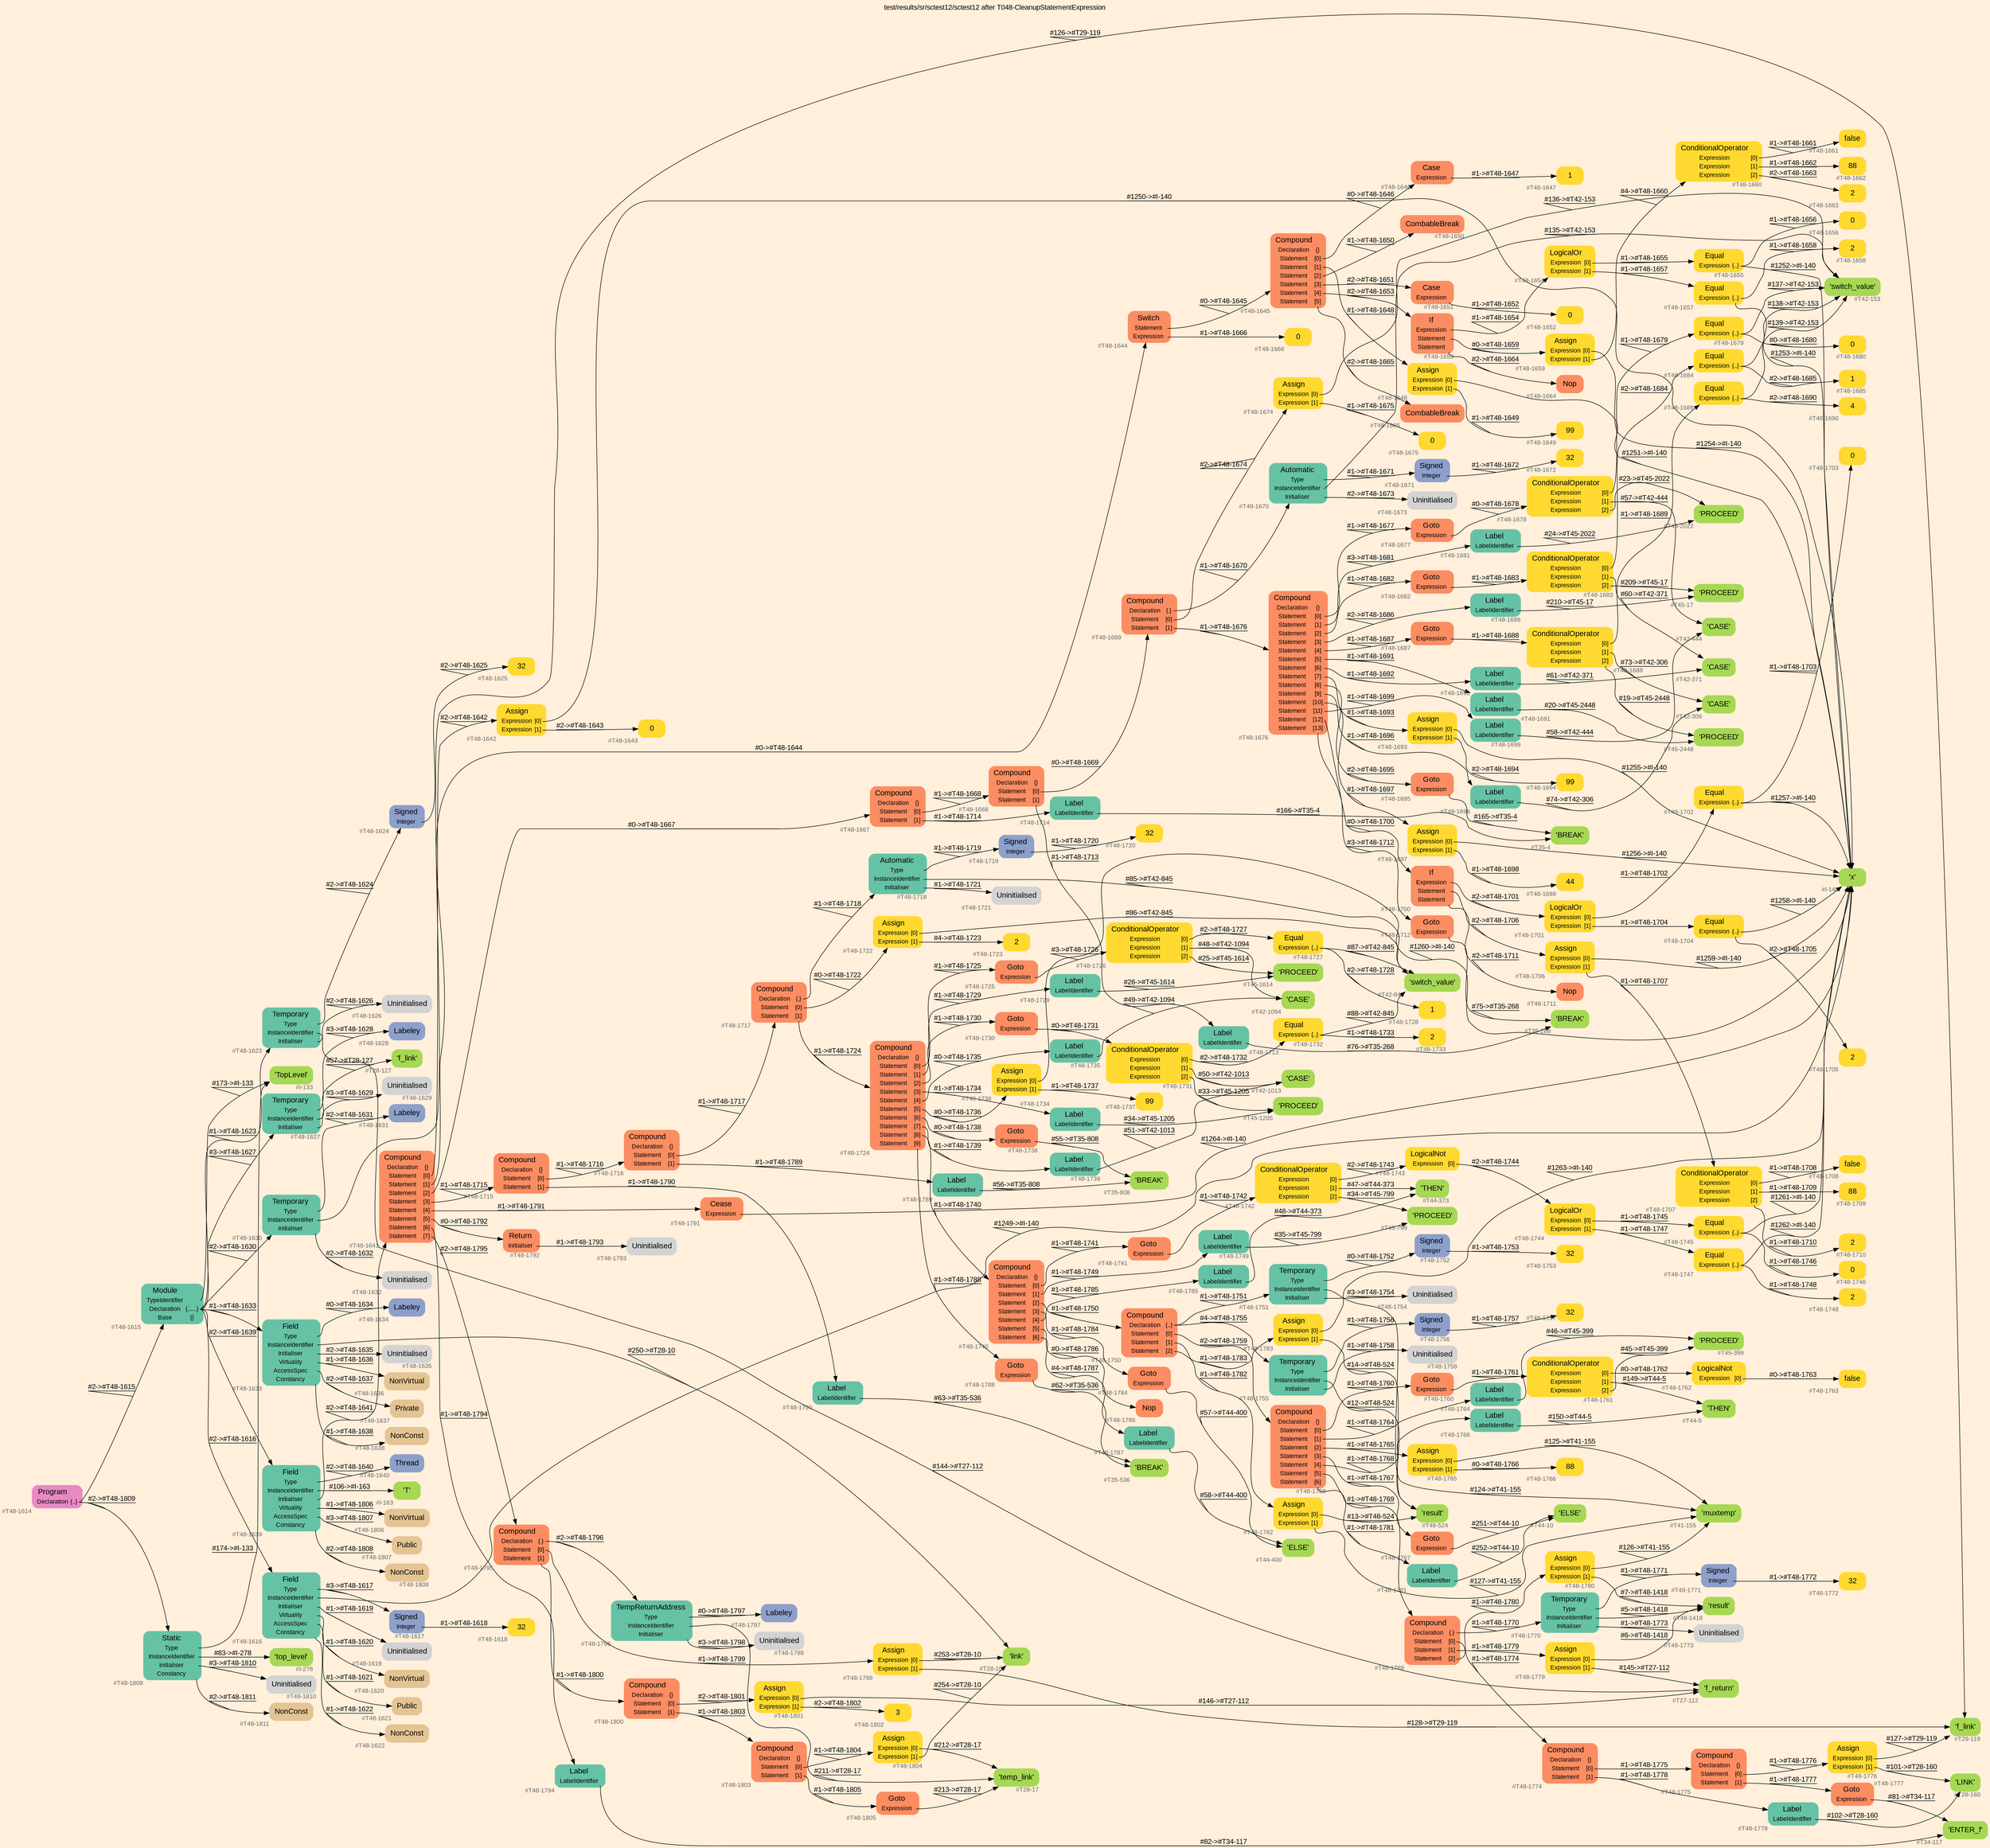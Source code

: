 digraph "test/results/sr/sctest12/sctest12 after T048-CleanupStatementExpression" {
label = "test/results/sr/sctest12/sctest12 after T048-CleanupStatementExpression"
labelloc = t
graph [
    rankdir = "LR"
    ranksep = 0.3
    bgcolor = antiquewhite1
    color = black
    fontcolor = black
    fontname = "Arial"
];
node [
    fontname = "Arial"
];
edge [
    fontname = "Arial"
];

// -------------------- node figure --------------------
// -------- block #T48-1614 ----------
"#T48-1614" [
    fillcolor = "/set28/4"
    xlabel = "#T48-1614"
    fontsize = "12"
    fontcolor = grey40
    shape = "plaintext"
    label = <<TABLE BORDER="0" CELLBORDER="0" CELLSPACING="0">
     <TR><TD><FONT COLOR="black" POINT-SIZE="15">Program</FONT></TD></TR>
     <TR><TD><FONT COLOR="black" POINT-SIZE="12">Declaration</FONT></TD><TD PORT="port0"><FONT COLOR="black" POINT-SIZE="12">{..}</FONT></TD></TR>
    </TABLE>>
    style = "rounded,filled"
];

// -------- block #T48-1615 ----------
"#T48-1615" [
    fillcolor = "/set28/1"
    xlabel = "#T48-1615"
    fontsize = "12"
    fontcolor = grey40
    shape = "plaintext"
    label = <<TABLE BORDER="0" CELLBORDER="0" CELLSPACING="0">
     <TR><TD><FONT COLOR="black" POINT-SIZE="15">Module</FONT></TD></TR>
     <TR><TD><FONT COLOR="black" POINT-SIZE="12">TypeIdentifier</FONT></TD><TD PORT="port0"></TD></TR>
     <TR><TD><FONT COLOR="black" POINT-SIZE="12">Declaration</FONT></TD><TD PORT="port1"><FONT COLOR="black" POINT-SIZE="12">{......}</FONT></TD></TR>
     <TR><TD><FONT COLOR="black" POINT-SIZE="12">Base</FONT></TD><TD PORT="port2"><FONT COLOR="black" POINT-SIZE="12">{}</FONT></TD></TR>
    </TABLE>>
    style = "rounded,filled"
];

// -------- block #I-133 ----------
"#I-133" [
    fillcolor = "/set28/5"
    xlabel = "#I-133"
    fontsize = "12"
    fontcolor = grey40
    shape = "plaintext"
    label = <<TABLE BORDER="0" CELLBORDER="0" CELLSPACING="0">
     <TR><TD><FONT COLOR="black" POINT-SIZE="15">'TopLevel'</FONT></TD></TR>
    </TABLE>>
    style = "rounded,filled"
];

// -------- block #T48-1616 ----------
"#T48-1616" [
    fillcolor = "/set28/1"
    xlabel = "#T48-1616"
    fontsize = "12"
    fontcolor = grey40
    shape = "plaintext"
    label = <<TABLE BORDER="0" CELLBORDER="0" CELLSPACING="0">
     <TR><TD><FONT COLOR="black" POINT-SIZE="15">Field</FONT></TD></TR>
     <TR><TD><FONT COLOR="black" POINT-SIZE="12">Type</FONT></TD><TD PORT="port0"></TD></TR>
     <TR><TD><FONT COLOR="black" POINT-SIZE="12">InstanceIdentifier</FONT></TD><TD PORT="port1"></TD></TR>
     <TR><TD><FONT COLOR="black" POINT-SIZE="12">Initialiser</FONT></TD><TD PORT="port2"></TD></TR>
     <TR><TD><FONT COLOR="black" POINT-SIZE="12">Virtuality</FONT></TD><TD PORT="port3"></TD></TR>
     <TR><TD><FONT COLOR="black" POINT-SIZE="12">AccessSpec</FONT></TD><TD PORT="port4"></TD></TR>
     <TR><TD><FONT COLOR="black" POINT-SIZE="12">Constancy</FONT></TD><TD PORT="port5"></TD></TR>
    </TABLE>>
    style = "rounded,filled"
];

// -------- block #T48-1617 ----------
"#T48-1617" [
    fillcolor = "/set28/3"
    xlabel = "#T48-1617"
    fontsize = "12"
    fontcolor = grey40
    shape = "plaintext"
    label = <<TABLE BORDER="0" CELLBORDER="0" CELLSPACING="0">
     <TR><TD><FONT COLOR="black" POINT-SIZE="15">Signed</FONT></TD></TR>
     <TR><TD><FONT COLOR="black" POINT-SIZE="12">Integer</FONT></TD><TD PORT="port0"></TD></TR>
    </TABLE>>
    style = "rounded,filled"
];

// -------- block #T48-1618 ----------
"#T48-1618" [
    fillcolor = "/set28/6"
    xlabel = "#T48-1618"
    fontsize = "12"
    fontcolor = grey40
    shape = "plaintext"
    label = <<TABLE BORDER="0" CELLBORDER="0" CELLSPACING="0">
     <TR><TD><FONT COLOR="black" POINT-SIZE="15">32</FONT></TD></TR>
    </TABLE>>
    style = "rounded,filled"
];

// -------- block #I-140 ----------
"#I-140" [
    fillcolor = "/set28/5"
    xlabel = "#I-140"
    fontsize = "12"
    fontcolor = grey40
    shape = "plaintext"
    label = <<TABLE BORDER="0" CELLBORDER="0" CELLSPACING="0">
     <TR><TD><FONT COLOR="black" POINT-SIZE="15">'x'</FONT></TD></TR>
    </TABLE>>
    style = "rounded,filled"
];

// -------- block #T48-1619 ----------
"#T48-1619" [
    xlabel = "#T48-1619"
    fontsize = "12"
    fontcolor = grey40
    shape = "plaintext"
    label = <<TABLE BORDER="0" CELLBORDER="0" CELLSPACING="0">
     <TR><TD><FONT COLOR="black" POINT-SIZE="15">Uninitialised</FONT></TD></TR>
    </TABLE>>
    style = "rounded,filled"
];

// -------- block #T48-1620 ----------
"#T48-1620" [
    fillcolor = "/set28/7"
    xlabel = "#T48-1620"
    fontsize = "12"
    fontcolor = grey40
    shape = "plaintext"
    label = <<TABLE BORDER="0" CELLBORDER="0" CELLSPACING="0">
     <TR><TD><FONT COLOR="black" POINT-SIZE="15">NonVirtual</FONT></TD></TR>
    </TABLE>>
    style = "rounded,filled"
];

// -------- block #T48-1621 ----------
"#T48-1621" [
    fillcolor = "/set28/7"
    xlabel = "#T48-1621"
    fontsize = "12"
    fontcolor = grey40
    shape = "plaintext"
    label = <<TABLE BORDER="0" CELLBORDER="0" CELLSPACING="0">
     <TR><TD><FONT COLOR="black" POINT-SIZE="15">Public</FONT></TD></TR>
    </TABLE>>
    style = "rounded,filled"
];

// -------- block #T48-1622 ----------
"#T48-1622" [
    fillcolor = "/set28/7"
    xlabel = "#T48-1622"
    fontsize = "12"
    fontcolor = grey40
    shape = "plaintext"
    label = <<TABLE BORDER="0" CELLBORDER="0" CELLSPACING="0">
     <TR><TD><FONT COLOR="black" POINT-SIZE="15">NonConst</FONT></TD></TR>
    </TABLE>>
    style = "rounded,filled"
];

// -------- block #T48-1623 ----------
"#T48-1623" [
    fillcolor = "/set28/1"
    xlabel = "#T48-1623"
    fontsize = "12"
    fontcolor = grey40
    shape = "plaintext"
    label = <<TABLE BORDER="0" CELLBORDER="0" CELLSPACING="0">
     <TR><TD><FONT COLOR="black" POINT-SIZE="15">Temporary</FONT></TD></TR>
     <TR><TD><FONT COLOR="black" POINT-SIZE="12">Type</FONT></TD><TD PORT="port0"></TD></TR>
     <TR><TD><FONT COLOR="black" POINT-SIZE="12">InstanceIdentifier</FONT></TD><TD PORT="port1"></TD></TR>
     <TR><TD><FONT COLOR="black" POINT-SIZE="12">Initialiser</FONT></TD><TD PORT="port2"></TD></TR>
    </TABLE>>
    style = "rounded,filled"
];

// -------- block #T48-1624 ----------
"#T48-1624" [
    fillcolor = "/set28/3"
    xlabel = "#T48-1624"
    fontsize = "12"
    fontcolor = grey40
    shape = "plaintext"
    label = <<TABLE BORDER="0" CELLBORDER="0" CELLSPACING="0">
     <TR><TD><FONT COLOR="black" POINT-SIZE="15">Signed</FONT></TD></TR>
     <TR><TD><FONT COLOR="black" POINT-SIZE="12">Integer</FONT></TD><TD PORT="port0"></TD></TR>
    </TABLE>>
    style = "rounded,filled"
];

// -------- block #T48-1625 ----------
"#T48-1625" [
    fillcolor = "/set28/6"
    xlabel = "#T48-1625"
    fontsize = "12"
    fontcolor = grey40
    shape = "plaintext"
    label = <<TABLE BORDER="0" CELLBORDER="0" CELLSPACING="0">
     <TR><TD><FONT COLOR="black" POINT-SIZE="15">32</FONT></TD></TR>
    </TABLE>>
    style = "rounded,filled"
];

// -------- block #T27-112 ----------
"#T27-112" [
    fillcolor = "/set28/5"
    xlabel = "#T27-112"
    fontsize = "12"
    fontcolor = grey40
    shape = "plaintext"
    label = <<TABLE BORDER="0" CELLBORDER="0" CELLSPACING="0">
     <TR><TD><FONT COLOR="black" POINT-SIZE="15">'f_return'</FONT></TD></TR>
    </TABLE>>
    style = "rounded,filled"
];

// -------- block #T48-1626 ----------
"#T48-1626" [
    xlabel = "#T48-1626"
    fontsize = "12"
    fontcolor = grey40
    shape = "plaintext"
    label = <<TABLE BORDER="0" CELLBORDER="0" CELLSPACING="0">
     <TR><TD><FONT COLOR="black" POINT-SIZE="15">Uninitialised</FONT></TD></TR>
    </TABLE>>
    style = "rounded,filled"
];

// -------- block #T48-1627 ----------
"#T48-1627" [
    fillcolor = "/set28/1"
    xlabel = "#T48-1627"
    fontsize = "12"
    fontcolor = grey40
    shape = "plaintext"
    label = <<TABLE BORDER="0" CELLBORDER="0" CELLSPACING="0">
     <TR><TD><FONT COLOR="black" POINT-SIZE="15">Temporary</FONT></TD></TR>
     <TR><TD><FONT COLOR="black" POINT-SIZE="12">Type</FONT></TD><TD PORT="port0"></TD></TR>
     <TR><TD><FONT COLOR="black" POINT-SIZE="12">InstanceIdentifier</FONT></TD><TD PORT="port1"></TD></TR>
     <TR><TD><FONT COLOR="black" POINT-SIZE="12">Initialiser</FONT></TD><TD PORT="port2"></TD></TR>
    </TABLE>>
    style = "rounded,filled"
];

// -------- block #T48-1628 ----------
"#T48-1628" [
    fillcolor = "/set28/3"
    xlabel = "#T48-1628"
    fontsize = "12"
    fontcolor = grey40
    shape = "plaintext"
    label = <<TABLE BORDER="0" CELLBORDER="0" CELLSPACING="0">
     <TR><TD><FONT COLOR="black" POINT-SIZE="15">Labeley</FONT></TD></TR>
    </TABLE>>
    style = "rounded,filled"
];

// -------- block #T28-127 ----------
"#T28-127" [
    fillcolor = "/set28/5"
    xlabel = "#T28-127"
    fontsize = "12"
    fontcolor = grey40
    shape = "plaintext"
    label = <<TABLE BORDER="0" CELLBORDER="0" CELLSPACING="0">
     <TR><TD><FONT COLOR="black" POINT-SIZE="15">'f_link'</FONT></TD></TR>
    </TABLE>>
    style = "rounded,filled"
];

// -------- block #T48-1629 ----------
"#T48-1629" [
    xlabel = "#T48-1629"
    fontsize = "12"
    fontcolor = grey40
    shape = "plaintext"
    label = <<TABLE BORDER="0" CELLBORDER="0" CELLSPACING="0">
     <TR><TD><FONT COLOR="black" POINT-SIZE="15">Uninitialised</FONT></TD></TR>
    </TABLE>>
    style = "rounded,filled"
];

// -------- block #T48-1630 ----------
"#T48-1630" [
    fillcolor = "/set28/1"
    xlabel = "#T48-1630"
    fontsize = "12"
    fontcolor = grey40
    shape = "plaintext"
    label = <<TABLE BORDER="0" CELLBORDER="0" CELLSPACING="0">
     <TR><TD><FONT COLOR="black" POINT-SIZE="15">Temporary</FONT></TD></TR>
     <TR><TD><FONT COLOR="black" POINT-SIZE="12">Type</FONT></TD><TD PORT="port0"></TD></TR>
     <TR><TD><FONT COLOR="black" POINT-SIZE="12">InstanceIdentifier</FONT></TD><TD PORT="port1"></TD></TR>
     <TR><TD><FONT COLOR="black" POINT-SIZE="12">Initialiser</FONT></TD><TD PORT="port2"></TD></TR>
    </TABLE>>
    style = "rounded,filled"
];

// -------- block #T48-1631 ----------
"#T48-1631" [
    fillcolor = "/set28/3"
    xlabel = "#T48-1631"
    fontsize = "12"
    fontcolor = grey40
    shape = "plaintext"
    label = <<TABLE BORDER="0" CELLBORDER="0" CELLSPACING="0">
     <TR><TD><FONT COLOR="black" POINT-SIZE="15">Labeley</FONT></TD></TR>
    </TABLE>>
    style = "rounded,filled"
];

// -------- block #T29-119 ----------
"#T29-119" [
    fillcolor = "/set28/5"
    xlabel = "#T29-119"
    fontsize = "12"
    fontcolor = grey40
    shape = "plaintext"
    label = <<TABLE BORDER="0" CELLBORDER="0" CELLSPACING="0">
     <TR><TD><FONT COLOR="black" POINT-SIZE="15">'f_link'</FONT></TD></TR>
    </TABLE>>
    style = "rounded,filled"
];

// -------- block #T48-1632 ----------
"#T48-1632" [
    xlabel = "#T48-1632"
    fontsize = "12"
    fontcolor = grey40
    shape = "plaintext"
    label = <<TABLE BORDER="0" CELLBORDER="0" CELLSPACING="0">
     <TR><TD><FONT COLOR="black" POINT-SIZE="15">Uninitialised</FONT></TD></TR>
    </TABLE>>
    style = "rounded,filled"
];

// -------- block #T48-1633 ----------
"#T48-1633" [
    fillcolor = "/set28/1"
    xlabel = "#T48-1633"
    fontsize = "12"
    fontcolor = grey40
    shape = "plaintext"
    label = <<TABLE BORDER="0" CELLBORDER="0" CELLSPACING="0">
     <TR><TD><FONT COLOR="black" POINT-SIZE="15">Field</FONT></TD></TR>
     <TR><TD><FONT COLOR="black" POINT-SIZE="12">Type</FONT></TD><TD PORT="port0"></TD></TR>
     <TR><TD><FONT COLOR="black" POINT-SIZE="12">InstanceIdentifier</FONT></TD><TD PORT="port1"></TD></TR>
     <TR><TD><FONT COLOR="black" POINT-SIZE="12">Initialiser</FONT></TD><TD PORT="port2"></TD></TR>
     <TR><TD><FONT COLOR="black" POINT-SIZE="12">Virtuality</FONT></TD><TD PORT="port3"></TD></TR>
     <TR><TD><FONT COLOR="black" POINT-SIZE="12">AccessSpec</FONT></TD><TD PORT="port4"></TD></TR>
     <TR><TD><FONT COLOR="black" POINT-SIZE="12">Constancy</FONT></TD><TD PORT="port5"></TD></TR>
    </TABLE>>
    style = "rounded,filled"
];

// -------- block #T48-1634 ----------
"#T48-1634" [
    fillcolor = "/set28/3"
    xlabel = "#T48-1634"
    fontsize = "12"
    fontcolor = grey40
    shape = "plaintext"
    label = <<TABLE BORDER="0" CELLBORDER="0" CELLSPACING="0">
     <TR><TD><FONT COLOR="black" POINT-SIZE="15">Labeley</FONT></TD></TR>
    </TABLE>>
    style = "rounded,filled"
];

// -------- block #T28-10 ----------
"#T28-10" [
    fillcolor = "/set28/5"
    xlabel = "#T28-10"
    fontsize = "12"
    fontcolor = grey40
    shape = "plaintext"
    label = <<TABLE BORDER="0" CELLBORDER="0" CELLSPACING="0">
     <TR><TD><FONT COLOR="black" POINT-SIZE="15">'link'</FONT></TD></TR>
    </TABLE>>
    style = "rounded,filled"
];

// -------- block #T48-1635 ----------
"#T48-1635" [
    xlabel = "#T48-1635"
    fontsize = "12"
    fontcolor = grey40
    shape = "plaintext"
    label = <<TABLE BORDER="0" CELLBORDER="0" CELLSPACING="0">
     <TR><TD><FONT COLOR="black" POINT-SIZE="15">Uninitialised</FONT></TD></TR>
    </TABLE>>
    style = "rounded,filled"
];

// -------- block #T48-1636 ----------
"#T48-1636" [
    fillcolor = "/set28/7"
    xlabel = "#T48-1636"
    fontsize = "12"
    fontcolor = grey40
    shape = "plaintext"
    label = <<TABLE BORDER="0" CELLBORDER="0" CELLSPACING="0">
     <TR><TD><FONT COLOR="black" POINT-SIZE="15">NonVirtual</FONT></TD></TR>
    </TABLE>>
    style = "rounded,filled"
];

// -------- block #T48-1637 ----------
"#T48-1637" [
    fillcolor = "/set28/7"
    xlabel = "#T48-1637"
    fontsize = "12"
    fontcolor = grey40
    shape = "plaintext"
    label = <<TABLE BORDER="0" CELLBORDER="0" CELLSPACING="0">
     <TR><TD><FONT COLOR="black" POINT-SIZE="15">Private</FONT></TD></TR>
    </TABLE>>
    style = "rounded,filled"
];

// -------- block #T48-1638 ----------
"#T48-1638" [
    fillcolor = "/set28/7"
    xlabel = "#T48-1638"
    fontsize = "12"
    fontcolor = grey40
    shape = "plaintext"
    label = <<TABLE BORDER="0" CELLBORDER="0" CELLSPACING="0">
     <TR><TD><FONT COLOR="black" POINT-SIZE="15">NonConst</FONT></TD></TR>
    </TABLE>>
    style = "rounded,filled"
];

// -------- block #T48-1639 ----------
"#T48-1639" [
    fillcolor = "/set28/1"
    xlabel = "#T48-1639"
    fontsize = "12"
    fontcolor = grey40
    shape = "plaintext"
    label = <<TABLE BORDER="0" CELLBORDER="0" CELLSPACING="0">
     <TR><TD><FONT COLOR="black" POINT-SIZE="15">Field</FONT></TD></TR>
     <TR><TD><FONT COLOR="black" POINT-SIZE="12">Type</FONT></TD><TD PORT="port0"></TD></TR>
     <TR><TD><FONT COLOR="black" POINT-SIZE="12">InstanceIdentifier</FONT></TD><TD PORT="port1"></TD></TR>
     <TR><TD><FONT COLOR="black" POINT-SIZE="12">Initialiser</FONT></TD><TD PORT="port2"></TD></TR>
     <TR><TD><FONT COLOR="black" POINT-SIZE="12">Virtuality</FONT></TD><TD PORT="port3"></TD></TR>
     <TR><TD><FONT COLOR="black" POINT-SIZE="12">AccessSpec</FONT></TD><TD PORT="port4"></TD></TR>
     <TR><TD><FONT COLOR="black" POINT-SIZE="12">Constancy</FONT></TD><TD PORT="port5"></TD></TR>
    </TABLE>>
    style = "rounded,filled"
];

// -------- block #T48-1640 ----------
"#T48-1640" [
    fillcolor = "/set28/3"
    xlabel = "#T48-1640"
    fontsize = "12"
    fontcolor = grey40
    shape = "plaintext"
    label = <<TABLE BORDER="0" CELLBORDER="0" CELLSPACING="0">
     <TR><TD><FONT COLOR="black" POINT-SIZE="15">Thread</FONT></TD></TR>
    </TABLE>>
    style = "rounded,filled"
];

// -------- block #I-163 ----------
"#I-163" [
    fillcolor = "/set28/5"
    xlabel = "#I-163"
    fontsize = "12"
    fontcolor = grey40
    shape = "plaintext"
    label = <<TABLE BORDER="0" CELLBORDER="0" CELLSPACING="0">
     <TR><TD><FONT COLOR="black" POINT-SIZE="15">'T'</FONT></TD></TR>
    </TABLE>>
    style = "rounded,filled"
];

// -------- block #T48-1641 ----------
"#T48-1641" [
    fillcolor = "/set28/2"
    xlabel = "#T48-1641"
    fontsize = "12"
    fontcolor = grey40
    shape = "plaintext"
    label = <<TABLE BORDER="0" CELLBORDER="0" CELLSPACING="0">
     <TR><TD><FONT COLOR="black" POINT-SIZE="15">Compound</FONT></TD></TR>
     <TR><TD><FONT COLOR="black" POINT-SIZE="12">Declaration</FONT></TD><TD PORT="port0"><FONT COLOR="black" POINT-SIZE="12">{}</FONT></TD></TR>
     <TR><TD><FONT COLOR="black" POINT-SIZE="12">Statement</FONT></TD><TD PORT="port1"><FONT COLOR="black" POINT-SIZE="12">[0]</FONT></TD></TR>
     <TR><TD><FONT COLOR="black" POINT-SIZE="12">Statement</FONT></TD><TD PORT="port2"><FONT COLOR="black" POINT-SIZE="12">[1]</FONT></TD></TR>
     <TR><TD><FONT COLOR="black" POINT-SIZE="12">Statement</FONT></TD><TD PORT="port3"><FONT COLOR="black" POINT-SIZE="12">[2]</FONT></TD></TR>
     <TR><TD><FONT COLOR="black" POINT-SIZE="12">Statement</FONT></TD><TD PORT="port4"><FONT COLOR="black" POINT-SIZE="12">[3]</FONT></TD></TR>
     <TR><TD><FONT COLOR="black" POINT-SIZE="12">Statement</FONT></TD><TD PORT="port5"><FONT COLOR="black" POINT-SIZE="12">[4]</FONT></TD></TR>
     <TR><TD><FONT COLOR="black" POINT-SIZE="12">Statement</FONT></TD><TD PORT="port6"><FONT COLOR="black" POINT-SIZE="12">[5]</FONT></TD></TR>
     <TR><TD><FONT COLOR="black" POINT-SIZE="12">Statement</FONT></TD><TD PORT="port7"><FONT COLOR="black" POINT-SIZE="12">[6]</FONT></TD></TR>
     <TR><TD><FONT COLOR="black" POINT-SIZE="12">Statement</FONT></TD><TD PORT="port8"><FONT COLOR="black" POINT-SIZE="12">[7]</FONT></TD></TR>
    </TABLE>>
    style = "rounded,filled"
];

// -------- block #T48-1642 ----------
"#T48-1642" [
    fillcolor = "/set28/6"
    xlabel = "#T48-1642"
    fontsize = "12"
    fontcolor = grey40
    shape = "plaintext"
    label = <<TABLE BORDER="0" CELLBORDER="0" CELLSPACING="0">
     <TR><TD><FONT COLOR="black" POINT-SIZE="15">Assign</FONT></TD></TR>
     <TR><TD><FONT COLOR="black" POINT-SIZE="12">Expression</FONT></TD><TD PORT="port0"><FONT COLOR="black" POINT-SIZE="12">[0]</FONT></TD></TR>
     <TR><TD><FONT COLOR="black" POINT-SIZE="12">Expression</FONT></TD><TD PORT="port1"><FONT COLOR="black" POINT-SIZE="12">[1]</FONT></TD></TR>
    </TABLE>>
    style = "rounded,filled"
];

// -------- block #T48-1643 ----------
"#T48-1643" [
    fillcolor = "/set28/6"
    xlabel = "#T48-1643"
    fontsize = "12"
    fontcolor = grey40
    shape = "plaintext"
    label = <<TABLE BORDER="0" CELLBORDER="0" CELLSPACING="0">
     <TR><TD><FONT COLOR="black" POINT-SIZE="15">0</FONT></TD></TR>
    </TABLE>>
    style = "rounded,filled"
];

// -------- block #T48-1644 ----------
"#T48-1644" [
    fillcolor = "/set28/2"
    xlabel = "#T48-1644"
    fontsize = "12"
    fontcolor = grey40
    shape = "plaintext"
    label = <<TABLE BORDER="0" CELLBORDER="0" CELLSPACING="0">
     <TR><TD><FONT COLOR="black" POINT-SIZE="15">Switch</FONT></TD></TR>
     <TR><TD><FONT COLOR="black" POINT-SIZE="12">Statement</FONT></TD><TD PORT="port0"></TD></TR>
     <TR><TD><FONT COLOR="black" POINT-SIZE="12">Expression</FONT></TD><TD PORT="port1"></TD></TR>
    </TABLE>>
    style = "rounded,filled"
];

// -------- block #T48-1645 ----------
"#T48-1645" [
    fillcolor = "/set28/2"
    xlabel = "#T48-1645"
    fontsize = "12"
    fontcolor = grey40
    shape = "plaintext"
    label = <<TABLE BORDER="0" CELLBORDER="0" CELLSPACING="0">
     <TR><TD><FONT COLOR="black" POINT-SIZE="15">Compound</FONT></TD></TR>
     <TR><TD><FONT COLOR="black" POINT-SIZE="12">Declaration</FONT></TD><TD PORT="port0"><FONT COLOR="black" POINT-SIZE="12">{}</FONT></TD></TR>
     <TR><TD><FONT COLOR="black" POINT-SIZE="12">Statement</FONT></TD><TD PORT="port1"><FONT COLOR="black" POINT-SIZE="12">[0]</FONT></TD></TR>
     <TR><TD><FONT COLOR="black" POINT-SIZE="12">Statement</FONT></TD><TD PORT="port2"><FONT COLOR="black" POINT-SIZE="12">[1]</FONT></TD></TR>
     <TR><TD><FONT COLOR="black" POINT-SIZE="12">Statement</FONT></TD><TD PORT="port3"><FONT COLOR="black" POINT-SIZE="12">[2]</FONT></TD></TR>
     <TR><TD><FONT COLOR="black" POINT-SIZE="12">Statement</FONT></TD><TD PORT="port4"><FONT COLOR="black" POINT-SIZE="12">[3]</FONT></TD></TR>
     <TR><TD><FONT COLOR="black" POINT-SIZE="12">Statement</FONT></TD><TD PORT="port5"><FONT COLOR="black" POINT-SIZE="12">[4]</FONT></TD></TR>
     <TR><TD><FONT COLOR="black" POINT-SIZE="12">Statement</FONT></TD><TD PORT="port6"><FONT COLOR="black" POINT-SIZE="12">[5]</FONT></TD></TR>
    </TABLE>>
    style = "rounded,filled"
];

// -------- block #T48-1646 ----------
"#T48-1646" [
    fillcolor = "/set28/2"
    xlabel = "#T48-1646"
    fontsize = "12"
    fontcolor = grey40
    shape = "plaintext"
    label = <<TABLE BORDER="0" CELLBORDER="0" CELLSPACING="0">
     <TR><TD><FONT COLOR="black" POINT-SIZE="15">Case</FONT></TD></TR>
     <TR><TD><FONT COLOR="black" POINT-SIZE="12">Expression</FONT></TD><TD PORT="port0"></TD></TR>
    </TABLE>>
    style = "rounded,filled"
];

// -------- block #T48-1647 ----------
"#T48-1647" [
    fillcolor = "/set28/6"
    xlabel = "#T48-1647"
    fontsize = "12"
    fontcolor = grey40
    shape = "plaintext"
    label = <<TABLE BORDER="0" CELLBORDER="0" CELLSPACING="0">
     <TR><TD><FONT COLOR="black" POINT-SIZE="15">1</FONT></TD></TR>
    </TABLE>>
    style = "rounded,filled"
];

// -------- block #T48-1648 ----------
"#T48-1648" [
    fillcolor = "/set28/6"
    xlabel = "#T48-1648"
    fontsize = "12"
    fontcolor = grey40
    shape = "plaintext"
    label = <<TABLE BORDER="0" CELLBORDER="0" CELLSPACING="0">
     <TR><TD><FONT COLOR="black" POINT-SIZE="15">Assign</FONT></TD></TR>
     <TR><TD><FONT COLOR="black" POINT-SIZE="12">Expression</FONT></TD><TD PORT="port0"><FONT COLOR="black" POINT-SIZE="12">[0]</FONT></TD></TR>
     <TR><TD><FONT COLOR="black" POINT-SIZE="12">Expression</FONT></TD><TD PORT="port1"><FONT COLOR="black" POINT-SIZE="12">[1]</FONT></TD></TR>
    </TABLE>>
    style = "rounded,filled"
];

// -------- block #T48-1649 ----------
"#T48-1649" [
    fillcolor = "/set28/6"
    xlabel = "#T48-1649"
    fontsize = "12"
    fontcolor = grey40
    shape = "plaintext"
    label = <<TABLE BORDER="0" CELLBORDER="0" CELLSPACING="0">
     <TR><TD><FONT COLOR="black" POINT-SIZE="15">99</FONT></TD></TR>
    </TABLE>>
    style = "rounded,filled"
];

// -------- block #T48-1650 ----------
"#T48-1650" [
    fillcolor = "/set28/2"
    xlabel = "#T48-1650"
    fontsize = "12"
    fontcolor = grey40
    shape = "plaintext"
    label = <<TABLE BORDER="0" CELLBORDER="0" CELLSPACING="0">
     <TR><TD><FONT COLOR="black" POINT-SIZE="15">CombableBreak</FONT></TD></TR>
    </TABLE>>
    style = "rounded,filled"
];

// -------- block #T48-1651 ----------
"#T48-1651" [
    fillcolor = "/set28/2"
    xlabel = "#T48-1651"
    fontsize = "12"
    fontcolor = grey40
    shape = "plaintext"
    label = <<TABLE BORDER="0" CELLBORDER="0" CELLSPACING="0">
     <TR><TD><FONT COLOR="black" POINT-SIZE="15">Case</FONT></TD></TR>
     <TR><TD><FONT COLOR="black" POINT-SIZE="12">Expression</FONT></TD><TD PORT="port0"></TD></TR>
    </TABLE>>
    style = "rounded,filled"
];

// -------- block #T48-1652 ----------
"#T48-1652" [
    fillcolor = "/set28/6"
    xlabel = "#T48-1652"
    fontsize = "12"
    fontcolor = grey40
    shape = "plaintext"
    label = <<TABLE BORDER="0" CELLBORDER="0" CELLSPACING="0">
     <TR><TD><FONT COLOR="black" POINT-SIZE="15">0</FONT></TD></TR>
    </TABLE>>
    style = "rounded,filled"
];

// -------- block #T48-1653 ----------
"#T48-1653" [
    fillcolor = "/set28/2"
    xlabel = "#T48-1653"
    fontsize = "12"
    fontcolor = grey40
    shape = "plaintext"
    label = <<TABLE BORDER="0" CELLBORDER="0" CELLSPACING="0">
     <TR><TD><FONT COLOR="black" POINT-SIZE="15">If</FONT></TD></TR>
     <TR><TD><FONT COLOR="black" POINT-SIZE="12">Expression</FONT></TD><TD PORT="port0"></TD></TR>
     <TR><TD><FONT COLOR="black" POINT-SIZE="12">Statement</FONT></TD><TD PORT="port1"></TD></TR>
     <TR><TD><FONT COLOR="black" POINT-SIZE="12">Statement</FONT></TD><TD PORT="port2"></TD></TR>
    </TABLE>>
    style = "rounded,filled"
];

// -------- block #T48-1654 ----------
"#T48-1654" [
    fillcolor = "/set28/6"
    xlabel = "#T48-1654"
    fontsize = "12"
    fontcolor = grey40
    shape = "plaintext"
    label = <<TABLE BORDER="0" CELLBORDER="0" CELLSPACING="0">
     <TR><TD><FONT COLOR="black" POINT-SIZE="15">LogicalOr</FONT></TD></TR>
     <TR><TD><FONT COLOR="black" POINT-SIZE="12">Expression</FONT></TD><TD PORT="port0"><FONT COLOR="black" POINT-SIZE="12">[0]</FONT></TD></TR>
     <TR><TD><FONT COLOR="black" POINT-SIZE="12">Expression</FONT></TD><TD PORT="port1"><FONT COLOR="black" POINT-SIZE="12">[1]</FONT></TD></TR>
    </TABLE>>
    style = "rounded,filled"
];

// -------- block #T48-1655 ----------
"#T48-1655" [
    fillcolor = "/set28/6"
    xlabel = "#T48-1655"
    fontsize = "12"
    fontcolor = grey40
    shape = "plaintext"
    label = <<TABLE BORDER="0" CELLBORDER="0" CELLSPACING="0">
     <TR><TD><FONT COLOR="black" POINT-SIZE="15">Equal</FONT></TD></TR>
     <TR><TD><FONT COLOR="black" POINT-SIZE="12">Expression</FONT></TD><TD PORT="port0"><FONT COLOR="black" POINT-SIZE="12">{..}</FONT></TD></TR>
    </TABLE>>
    style = "rounded,filled"
];

// -------- block #T48-1656 ----------
"#T48-1656" [
    fillcolor = "/set28/6"
    xlabel = "#T48-1656"
    fontsize = "12"
    fontcolor = grey40
    shape = "plaintext"
    label = <<TABLE BORDER="0" CELLBORDER="0" CELLSPACING="0">
     <TR><TD><FONT COLOR="black" POINT-SIZE="15">0</FONT></TD></TR>
    </TABLE>>
    style = "rounded,filled"
];

// -------- block #T48-1657 ----------
"#T48-1657" [
    fillcolor = "/set28/6"
    xlabel = "#T48-1657"
    fontsize = "12"
    fontcolor = grey40
    shape = "plaintext"
    label = <<TABLE BORDER="0" CELLBORDER="0" CELLSPACING="0">
     <TR><TD><FONT COLOR="black" POINT-SIZE="15">Equal</FONT></TD></TR>
     <TR><TD><FONT COLOR="black" POINT-SIZE="12">Expression</FONT></TD><TD PORT="port0"><FONT COLOR="black" POINT-SIZE="12">{..}</FONT></TD></TR>
    </TABLE>>
    style = "rounded,filled"
];

// -------- block #T48-1658 ----------
"#T48-1658" [
    fillcolor = "/set28/6"
    xlabel = "#T48-1658"
    fontsize = "12"
    fontcolor = grey40
    shape = "plaintext"
    label = <<TABLE BORDER="0" CELLBORDER="0" CELLSPACING="0">
     <TR><TD><FONT COLOR="black" POINT-SIZE="15">2</FONT></TD></TR>
    </TABLE>>
    style = "rounded,filled"
];

// -------- block #T48-1659 ----------
"#T48-1659" [
    fillcolor = "/set28/6"
    xlabel = "#T48-1659"
    fontsize = "12"
    fontcolor = grey40
    shape = "plaintext"
    label = <<TABLE BORDER="0" CELLBORDER="0" CELLSPACING="0">
     <TR><TD><FONT COLOR="black" POINT-SIZE="15">Assign</FONT></TD></TR>
     <TR><TD><FONT COLOR="black" POINT-SIZE="12">Expression</FONT></TD><TD PORT="port0"><FONT COLOR="black" POINT-SIZE="12">[0]</FONT></TD></TR>
     <TR><TD><FONT COLOR="black" POINT-SIZE="12">Expression</FONT></TD><TD PORT="port1"><FONT COLOR="black" POINT-SIZE="12">[1]</FONT></TD></TR>
    </TABLE>>
    style = "rounded,filled"
];

// -------- block #T48-1660 ----------
"#T48-1660" [
    fillcolor = "/set28/6"
    xlabel = "#T48-1660"
    fontsize = "12"
    fontcolor = grey40
    shape = "plaintext"
    label = <<TABLE BORDER="0" CELLBORDER="0" CELLSPACING="0">
     <TR><TD><FONT COLOR="black" POINT-SIZE="15">ConditionalOperator</FONT></TD></TR>
     <TR><TD><FONT COLOR="black" POINT-SIZE="12">Expression</FONT></TD><TD PORT="port0"><FONT COLOR="black" POINT-SIZE="12">[0]</FONT></TD></TR>
     <TR><TD><FONT COLOR="black" POINT-SIZE="12">Expression</FONT></TD><TD PORT="port1"><FONT COLOR="black" POINT-SIZE="12">[1]</FONT></TD></TR>
     <TR><TD><FONT COLOR="black" POINT-SIZE="12">Expression</FONT></TD><TD PORT="port2"><FONT COLOR="black" POINT-SIZE="12">[2]</FONT></TD></TR>
    </TABLE>>
    style = "rounded,filled"
];

// -------- block #T48-1661 ----------
"#T48-1661" [
    fillcolor = "/set28/6"
    xlabel = "#T48-1661"
    fontsize = "12"
    fontcolor = grey40
    shape = "plaintext"
    label = <<TABLE BORDER="0" CELLBORDER="0" CELLSPACING="0">
     <TR><TD><FONT COLOR="black" POINT-SIZE="15">false</FONT></TD></TR>
    </TABLE>>
    style = "rounded,filled"
];

// -------- block #T48-1662 ----------
"#T48-1662" [
    fillcolor = "/set28/6"
    xlabel = "#T48-1662"
    fontsize = "12"
    fontcolor = grey40
    shape = "plaintext"
    label = <<TABLE BORDER="0" CELLBORDER="0" CELLSPACING="0">
     <TR><TD><FONT COLOR="black" POINT-SIZE="15">88</FONT></TD></TR>
    </TABLE>>
    style = "rounded,filled"
];

// -------- block #T48-1663 ----------
"#T48-1663" [
    fillcolor = "/set28/6"
    xlabel = "#T48-1663"
    fontsize = "12"
    fontcolor = grey40
    shape = "plaintext"
    label = <<TABLE BORDER="0" CELLBORDER="0" CELLSPACING="0">
     <TR><TD><FONT COLOR="black" POINT-SIZE="15">2</FONT></TD></TR>
    </TABLE>>
    style = "rounded,filled"
];

// -------- block #T48-1664 ----------
"#T48-1664" [
    fillcolor = "/set28/2"
    xlabel = "#T48-1664"
    fontsize = "12"
    fontcolor = grey40
    shape = "plaintext"
    label = <<TABLE BORDER="0" CELLBORDER="0" CELLSPACING="0">
     <TR><TD><FONT COLOR="black" POINT-SIZE="15">Nop</FONT></TD></TR>
    </TABLE>>
    style = "rounded,filled"
];

// -------- block #T48-1665 ----------
"#T48-1665" [
    fillcolor = "/set28/2"
    xlabel = "#T48-1665"
    fontsize = "12"
    fontcolor = grey40
    shape = "plaintext"
    label = <<TABLE BORDER="0" CELLBORDER="0" CELLSPACING="0">
     <TR><TD><FONT COLOR="black" POINT-SIZE="15">CombableBreak</FONT></TD></TR>
    </TABLE>>
    style = "rounded,filled"
];

// -------- block #T48-1666 ----------
"#T48-1666" [
    fillcolor = "/set28/6"
    xlabel = "#T48-1666"
    fontsize = "12"
    fontcolor = grey40
    shape = "plaintext"
    label = <<TABLE BORDER="0" CELLBORDER="0" CELLSPACING="0">
     <TR><TD><FONT COLOR="black" POINT-SIZE="15">0</FONT></TD></TR>
    </TABLE>>
    style = "rounded,filled"
];

// -------- block #T48-1667 ----------
"#T48-1667" [
    fillcolor = "/set28/2"
    xlabel = "#T48-1667"
    fontsize = "12"
    fontcolor = grey40
    shape = "plaintext"
    label = <<TABLE BORDER="0" CELLBORDER="0" CELLSPACING="0">
     <TR><TD><FONT COLOR="black" POINT-SIZE="15">Compound</FONT></TD></TR>
     <TR><TD><FONT COLOR="black" POINT-SIZE="12">Declaration</FONT></TD><TD PORT="port0"><FONT COLOR="black" POINT-SIZE="12">{}</FONT></TD></TR>
     <TR><TD><FONT COLOR="black" POINT-SIZE="12">Statement</FONT></TD><TD PORT="port1"><FONT COLOR="black" POINT-SIZE="12">[0]</FONT></TD></TR>
     <TR><TD><FONT COLOR="black" POINT-SIZE="12">Statement</FONT></TD><TD PORT="port2"><FONT COLOR="black" POINT-SIZE="12">[1]</FONT></TD></TR>
    </TABLE>>
    style = "rounded,filled"
];

// -------- block #T48-1668 ----------
"#T48-1668" [
    fillcolor = "/set28/2"
    xlabel = "#T48-1668"
    fontsize = "12"
    fontcolor = grey40
    shape = "plaintext"
    label = <<TABLE BORDER="0" CELLBORDER="0" CELLSPACING="0">
     <TR><TD><FONT COLOR="black" POINT-SIZE="15">Compound</FONT></TD></TR>
     <TR><TD><FONT COLOR="black" POINT-SIZE="12">Declaration</FONT></TD><TD PORT="port0"><FONT COLOR="black" POINT-SIZE="12">{}</FONT></TD></TR>
     <TR><TD><FONT COLOR="black" POINT-SIZE="12">Statement</FONT></TD><TD PORT="port1"><FONT COLOR="black" POINT-SIZE="12">[0]</FONT></TD></TR>
     <TR><TD><FONT COLOR="black" POINT-SIZE="12">Statement</FONT></TD><TD PORT="port2"><FONT COLOR="black" POINT-SIZE="12">[1]</FONT></TD></TR>
    </TABLE>>
    style = "rounded,filled"
];

// -------- block #T48-1669 ----------
"#T48-1669" [
    fillcolor = "/set28/2"
    xlabel = "#T48-1669"
    fontsize = "12"
    fontcolor = grey40
    shape = "plaintext"
    label = <<TABLE BORDER="0" CELLBORDER="0" CELLSPACING="0">
     <TR><TD><FONT COLOR="black" POINT-SIZE="15">Compound</FONT></TD></TR>
     <TR><TD><FONT COLOR="black" POINT-SIZE="12">Declaration</FONT></TD><TD PORT="port0"><FONT COLOR="black" POINT-SIZE="12">{.}</FONT></TD></TR>
     <TR><TD><FONT COLOR="black" POINT-SIZE="12">Statement</FONT></TD><TD PORT="port1"><FONT COLOR="black" POINT-SIZE="12">[0]</FONT></TD></TR>
     <TR><TD><FONT COLOR="black" POINT-SIZE="12">Statement</FONT></TD><TD PORT="port2"><FONT COLOR="black" POINT-SIZE="12">[1]</FONT></TD></TR>
    </TABLE>>
    style = "rounded,filled"
];

// -------- block #T48-1670 ----------
"#T48-1670" [
    fillcolor = "/set28/1"
    xlabel = "#T48-1670"
    fontsize = "12"
    fontcolor = grey40
    shape = "plaintext"
    label = <<TABLE BORDER="0" CELLBORDER="0" CELLSPACING="0">
     <TR><TD><FONT COLOR="black" POINT-SIZE="15">Automatic</FONT></TD></TR>
     <TR><TD><FONT COLOR="black" POINT-SIZE="12">Type</FONT></TD><TD PORT="port0"></TD></TR>
     <TR><TD><FONT COLOR="black" POINT-SIZE="12">InstanceIdentifier</FONT></TD><TD PORT="port1"></TD></TR>
     <TR><TD><FONT COLOR="black" POINT-SIZE="12">Initialiser</FONT></TD><TD PORT="port2"></TD></TR>
    </TABLE>>
    style = "rounded,filled"
];

// -------- block #T48-1671 ----------
"#T48-1671" [
    fillcolor = "/set28/3"
    xlabel = "#T48-1671"
    fontsize = "12"
    fontcolor = grey40
    shape = "plaintext"
    label = <<TABLE BORDER="0" CELLBORDER="0" CELLSPACING="0">
     <TR><TD><FONT COLOR="black" POINT-SIZE="15">Signed</FONT></TD></TR>
     <TR><TD><FONT COLOR="black" POINT-SIZE="12">Integer</FONT></TD><TD PORT="port0"></TD></TR>
    </TABLE>>
    style = "rounded,filled"
];

// -------- block #T48-1672 ----------
"#T48-1672" [
    fillcolor = "/set28/6"
    xlabel = "#T48-1672"
    fontsize = "12"
    fontcolor = grey40
    shape = "plaintext"
    label = <<TABLE BORDER="0" CELLBORDER="0" CELLSPACING="0">
     <TR><TD><FONT COLOR="black" POINT-SIZE="15">32</FONT></TD></TR>
    </TABLE>>
    style = "rounded,filled"
];

// -------- block #T42-153 ----------
"#T42-153" [
    fillcolor = "/set28/5"
    xlabel = "#T42-153"
    fontsize = "12"
    fontcolor = grey40
    shape = "plaintext"
    label = <<TABLE BORDER="0" CELLBORDER="0" CELLSPACING="0">
     <TR><TD><FONT COLOR="black" POINT-SIZE="15">'switch_value'</FONT></TD></TR>
    </TABLE>>
    style = "rounded,filled"
];

// -------- block #T48-1673 ----------
"#T48-1673" [
    xlabel = "#T48-1673"
    fontsize = "12"
    fontcolor = grey40
    shape = "plaintext"
    label = <<TABLE BORDER="0" CELLBORDER="0" CELLSPACING="0">
     <TR><TD><FONT COLOR="black" POINT-SIZE="15">Uninitialised</FONT></TD></TR>
    </TABLE>>
    style = "rounded,filled"
];

// -------- block #T48-1674 ----------
"#T48-1674" [
    fillcolor = "/set28/6"
    xlabel = "#T48-1674"
    fontsize = "12"
    fontcolor = grey40
    shape = "plaintext"
    label = <<TABLE BORDER="0" CELLBORDER="0" CELLSPACING="0">
     <TR><TD><FONT COLOR="black" POINT-SIZE="15">Assign</FONT></TD></TR>
     <TR><TD><FONT COLOR="black" POINT-SIZE="12">Expression</FONT></TD><TD PORT="port0"><FONT COLOR="black" POINT-SIZE="12">[0]</FONT></TD></TR>
     <TR><TD><FONT COLOR="black" POINT-SIZE="12">Expression</FONT></TD><TD PORT="port1"><FONT COLOR="black" POINT-SIZE="12">[1]</FONT></TD></TR>
    </TABLE>>
    style = "rounded,filled"
];

// -------- block #T48-1675 ----------
"#T48-1675" [
    fillcolor = "/set28/6"
    xlabel = "#T48-1675"
    fontsize = "12"
    fontcolor = grey40
    shape = "plaintext"
    label = <<TABLE BORDER="0" CELLBORDER="0" CELLSPACING="0">
     <TR><TD><FONT COLOR="black" POINT-SIZE="15">0</FONT></TD></TR>
    </TABLE>>
    style = "rounded,filled"
];

// -------- block #T48-1676 ----------
"#T48-1676" [
    fillcolor = "/set28/2"
    xlabel = "#T48-1676"
    fontsize = "12"
    fontcolor = grey40
    shape = "plaintext"
    label = <<TABLE BORDER="0" CELLBORDER="0" CELLSPACING="0">
     <TR><TD><FONT COLOR="black" POINT-SIZE="15">Compound</FONT></TD></TR>
     <TR><TD><FONT COLOR="black" POINT-SIZE="12">Declaration</FONT></TD><TD PORT="port0"><FONT COLOR="black" POINT-SIZE="12">{}</FONT></TD></TR>
     <TR><TD><FONT COLOR="black" POINT-SIZE="12">Statement</FONT></TD><TD PORT="port1"><FONT COLOR="black" POINT-SIZE="12">[0]</FONT></TD></TR>
     <TR><TD><FONT COLOR="black" POINT-SIZE="12">Statement</FONT></TD><TD PORT="port2"><FONT COLOR="black" POINT-SIZE="12">[1]</FONT></TD></TR>
     <TR><TD><FONT COLOR="black" POINT-SIZE="12">Statement</FONT></TD><TD PORT="port3"><FONT COLOR="black" POINT-SIZE="12">[2]</FONT></TD></TR>
     <TR><TD><FONT COLOR="black" POINT-SIZE="12">Statement</FONT></TD><TD PORT="port4"><FONT COLOR="black" POINT-SIZE="12">[3]</FONT></TD></TR>
     <TR><TD><FONT COLOR="black" POINT-SIZE="12">Statement</FONT></TD><TD PORT="port5"><FONT COLOR="black" POINT-SIZE="12">[4]</FONT></TD></TR>
     <TR><TD><FONT COLOR="black" POINT-SIZE="12">Statement</FONT></TD><TD PORT="port6"><FONT COLOR="black" POINT-SIZE="12">[5]</FONT></TD></TR>
     <TR><TD><FONT COLOR="black" POINT-SIZE="12">Statement</FONT></TD><TD PORT="port7"><FONT COLOR="black" POINT-SIZE="12">[6]</FONT></TD></TR>
     <TR><TD><FONT COLOR="black" POINT-SIZE="12">Statement</FONT></TD><TD PORT="port8"><FONT COLOR="black" POINT-SIZE="12">[7]</FONT></TD></TR>
     <TR><TD><FONT COLOR="black" POINT-SIZE="12">Statement</FONT></TD><TD PORT="port9"><FONT COLOR="black" POINT-SIZE="12">[8]</FONT></TD></TR>
     <TR><TD><FONT COLOR="black" POINT-SIZE="12">Statement</FONT></TD><TD PORT="port10"><FONT COLOR="black" POINT-SIZE="12">[9]</FONT></TD></TR>
     <TR><TD><FONT COLOR="black" POINT-SIZE="12">Statement</FONT></TD><TD PORT="port11"><FONT COLOR="black" POINT-SIZE="12">[10]</FONT></TD></TR>
     <TR><TD><FONT COLOR="black" POINT-SIZE="12">Statement</FONT></TD><TD PORT="port12"><FONT COLOR="black" POINT-SIZE="12">[11]</FONT></TD></TR>
     <TR><TD><FONT COLOR="black" POINT-SIZE="12">Statement</FONT></TD><TD PORT="port13"><FONT COLOR="black" POINT-SIZE="12">[12]</FONT></TD></TR>
     <TR><TD><FONT COLOR="black" POINT-SIZE="12">Statement</FONT></TD><TD PORT="port14"><FONT COLOR="black" POINT-SIZE="12">[13]</FONT></TD></TR>
    </TABLE>>
    style = "rounded,filled"
];

// -------- block #T48-1677 ----------
"#T48-1677" [
    fillcolor = "/set28/2"
    xlabel = "#T48-1677"
    fontsize = "12"
    fontcolor = grey40
    shape = "plaintext"
    label = <<TABLE BORDER="0" CELLBORDER="0" CELLSPACING="0">
     <TR><TD><FONT COLOR="black" POINT-SIZE="15">Goto</FONT></TD></TR>
     <TR><TD><FONT COLOR="black" POINT-SIZE="12">Expression</FONT></TD><TD PORT="port0"></TD></TR>
    </TABLE>>
    style = "rounded,filled"
];

// -------- block #T48-1678 ----------
"#T48-1678" [
    fillcolor = "/set28/6"
    xlabel = "#T48-1678"
    fontsize = "12"
    fontcolor = grey40
    shape = "plaintext"
    label = <<TABLE BORDER="0" CELLBORDER="0" CELLSPACING="0">
     <TR><TD><FONT COLOR="black" POINT-SIZE="15">ConditionalOperator</FONT></TD></TR>
     <TR><TD><FONT COLOR="black" POINT-SIZE="12">Expression</FONT></TD><TD PORT="port0"><FONT COLOR="black" POINT-SIZE="12">[0]</FONT></TD></TR>
     <TR><TD><FONT COLOR="black" POINT-SIZE="12">Expression</FONT></TD><TD PORT="port1"><FONT COLOR="black" POINT-SIZE="12">[1]</FONT></TD></TR>
     <TR><TD><FONT COLOR="black" POINT-SIZE="12">Expression</FONT></TD><TD PORT="port2"><FONT COLOR="black" POINT-SIZE="12">[2]</FONT></TD></TR>
    </TABLE>>
    style = "rounded,filled"
];

// -------- block #T48-1679 ----------
"#T48-1679" [
    fillcolor = "/set28/6"
    xlabel = "#T48-1679"
    fontsize = "12"
    fontcolor = grey40
    shape = "plaintext"
    label = <<TABLE BORDER="0" CELLBORDER="0" CELLSPACING="0">
     <TR><TD><FONT COLOR="black" POINT-SIZE="15">Equal</FONT></TD></TR>
     <TR><TD><FONT COLOR="black" POINT-SIZE="12">Expression</FONT></TD><TD PORT="port0"><FONT COLOR="black" POINT-SIZE="12">{..}</FONT></TD></TR>
    </TABLE>>
    style = "rounded,filled"
];

// -------- block #T48-1680 ----------
"#T48-1680" [
    fillcolor = "/set28/6"
    xlabel = "#T48-1680"
    fontsize = "12"
    fontcolor = grey40
    shape = "plaintext"
    label = <<TABLE BORDER="0" CELLBORDER="0" CELLSPACING="0">
     <TR><TD><FONT COLOR="black" POINT-SIZE="15">0</FONT></TD></TR>
    </TABLE>>
    style = "rounded,filled"
];

// -------- block #T42-444 ----------
"#T42-444" [
    fillcolor = "/set28/5"
    xlabel = "#T42-444"
    fontsize = "12"
    fontcolor = grey40
    shape = "plaintext"
    label = <<TABLE BORDER="0" CELLBORDER="0" CELLSPACING="0">
     <TR><TD><FONT COLOR="black" POINT-SIZE="15">'CASE'</FONT></TD></TR>
    </TABLE>>
    style = "rounded,filled"
];

// -------- block #T45-2022 ----------
"#T45-2022" [
    fillcolor = "/set28/5"
    xlabel = "#T45-2022"
    fontsize = "12"
    fontcolor = grey40
    shape = "plaintext"
    label = <<TABLE BORDER="0" CELLBORDER="0" CELLSPACING="0">
     <TR><TD><FONT COLOR="black" POINT-SIZE="15">'PROCEED'</FONT></TD></TR>
    </TABLE>>
    style = "rounded,filled"
];

// -------- block #T48-1681 ----------
"#T48-1681" [
    fillcolor = "/set28/1"
    xlabel = "#T48-1681"
    fontsize = "12"
    fontcolor = grey40
    shape = "plaintext"
    label = <<TABLE BORDER="0" CELLBORDER="0" CELLSPACING="0">
     <TR><TD><FONT COLOR="black" POINT-SIZE="15">Label</FONT></TD></TR>
     <TR><TD><FONT COLOR="black" POINT-SIZE="12">LabelIdentifier</FONT></TD><TD PORT="port0"></TD></TR>
    </TABLE>>
    style = "rounded,filled"
];

// -------- block #T48-1682 ----------
"#T48-1682" [
    fillcolor = "/set28/2"
    xlabel = "#T48-1682"
    fontsize = "12"
    fontcolor = grey40
    shape = "plaintext"
    label = <<TABLE BORDER="0" CELLBORDER="0" CELLSPACING="0">
     <TR><TD><FONT COLOR="black" POINT-SIZE="15">Goto</FONT></TD></TR>
     <TR><TD><FONT COLOR="black" POINT-SIZE="12">Expression</FONT></TD><TD PORT="port0"></TD></TR>
    </TABLE>>
    style = "rounded,filled"
];

// -------- block #T48-1683 ----------
"#T48-1683" [
    fillcolor = "/set28/6"
    xlabel = "#T48-1683"
    fontsize = "12"
    fontcolor = grey40
    shape = "plaintext"
    label = <<TABLE BORDER="0" CELLBORDER="0" CELLSPACING="0">
     <TR><TD><FONT COLOR="black" POINT-SIZE="15">ConditionalOperator</FONT></TD></TR>
     <TR><TD><FONT COLOR="black" POINT-SIZE="12">Expression</FONT></TD><TD PORT="port0"><FONT COLOR="black" POINT-SIZE="12">[0]</FONT></TD></TR>
     <TR><TD><FONT COLOR="black" POINT-SIZE="12">Expression</FONT></TD><TD PORT="port1"><FONT COLOR="black" POINT-SIZE="12">[1]</FONT></TD></TR>
     <TR><TD><FONT COLOR="black" POINT-SIZE="12">Expression</FONT></TD><TD PORT="port2"><FONT COLOR="black" POINT-SIZE="12">[2]</FONT></TD></TR>
    </TABLE>>
    style = "rounded,filled"
];

// -------- block #T48-1684 ----------
"#T48-1684" [
    fillcolor = "/set28/6"
    xlabel = "#T48-1684"
    fontsize = "12"
    fontcolor = grey40
    shape = "plaintext"
    label = <<TABLE BORDER="0" CELLBORDER="0" CELLSPACING="0">
     <TR><TD><FONT COLOR="black" POINT-SIZE="15">Equal</FONT></TD></TR>
     <TR><TD><FONT COLOR="black" POINT-SIZE="12">Expression</FONT></TD><TD PORT="port0"><FONT COLOR="black" POINT-SIZE="12">{..}</FONT></TD></TR>
    </TABLE>>
    style = "rounded,filled"
];

// -------- block #T48-1685 ----------
"#T48-1685" [
    fillcolor = "/set28/6"
    xlabel = "#T48-1685"
    fontsize = "12"
    fontcolor = grey40
    shape = "plaintext"
    label = <<TABLE BORDER="0" CELLBORDER="0" CELLSPACING="0">
     <TR><TD><FONT COLOR="black" POINT-SIZE="15">1</FONT></TD></TR>
    </TABLE>>
    style = "rounded,filled"
];

// -------- block #T42-371 ----------
"#T42-371" [
    fillcolor = "/set28/5"
    xlabel = "#T42-371"
    fontsize = "12"
    fontcolor = grey40
    shape = "plaintext"
    label = <<TABLE BORDER="0" CELLBORDER="0" CELLSPACING="0">
     <TR><TD><FONT COLOR="black" POINT-SIZE="15">'CASE'</FONT></TD></TR>
    </TABLE>>
    style = "rounded,filled"
];

// -------- block #T45-17 ----------
"#T45-17" [
    fillcolor = "/set28/5"
    xlabel = "#T45-17"
    fontsize = "12"
    fontcolor = grey40
    shape = "plaintext"
    label = <<TABLE BORDER="0" CELLBORDER="0" CELLSPACING="0">
     <TR><TD><FONT COLOR="black" POINT-SIZE="15">'PROCEED'</FONT></TD></TR>
    </TABLE>>
    style = "rounded,filled"
];

// -------- block #T48-1686 ----------
"#T48-1686" [
    fillcolor = "/set28/1"
    xlabel = "#T48-1686"
    fontsize = "12"
    fontcolor = grey40
    shape = "plaintext"
    label = <<TABLE BORDER="0" CELLBORDER="0" CELLSPACING="0">
     <TR><TD><FONT COLOR="black" POINT-SIZE="15">Label</FONT></TD></TR>
     <TR><TD><FONT COLOR="black" POINT-SIZE="12">LabelIdentifier</FONT></TD><TD PORT="port0"></TD></TR>
    </TABLE>>
    style = "rounded,filled"
];

// -------- block #T48-1687 ----------
"#T48-1687" [
    fillcolor = "/set28/2"
    xlabel = "#T48-1687"
    fontsize = "12"
    fontcolor = grey40
    shape = "plaintext"
    label = <<TABLE BORDER="0" CELLBORDER="0" CELLSPACING="0">
     <TR><TD><FONT COLOR="black" POINT-SIZE="15">Goto</FONT></TD></TR>
     <TR><TD><FONT COLOR="black" POINT-SIZE="12">Expression</FONT></TD><TD PORT="port0"></TD></TR>
    </TABLE>>
    style = "rounded,filled"
];

// -------- block #T48-1688 ----------
"#T48-1688" [
    fillcolor = "/set28/6"
    xlabel = "#T48-1688"
    fontsize = "12"
    fontcolor = grey40
    shape = "plaintext"
    label = <<TABLE BORDER="0" CELLBORDER="0" CELLSPACING="0">
     <TR><TD><FONT COLOR="black" POINT-SIZE="15">ConditionalOperator</FONT></TD></TR>
     <TR><TD><FONT COLOR="black" POINT-SIZE="12">Expression</FONT></TD><TD PORT="port0"><FONT COLOR="black" POINT-SIZE="12">[0]</FONT></TD></TR>
     <TR><TD><FONT COLOR="black" POINT-SIZE="12">Expression</FONT></TD><TD PORT="port1"><FONT COLOR="black" POINT-SIZE="12">[1]</FONT></TD></TR>
     <TR><TD><FONT COLOR="black" POINT-SIZE="12">Expression</FONT></TD><TD PORT="port2"><FONT COLOR="black" POINT-SIZE="12">[2]</FONT></TD></TR>
    </TABLE>>
    style = "rounded,filled"
];

// -------- block #T48-1689 ----------
"#T48-1689" [
    fillcolor = "/set28/6"
    xlabel = "#T48-1689"
    fontsize = "12"
    fontcolor = grey40
    shape = "plaintext"
    label = <<TABLE BORDER="0" CELLBORDER="0" CELLSPACING="0">
     <TR><TD><FONT COLOR="black" POINT-SIZE="15">Equal</FONT></TD></TR>
     <TR><TD><FONT COLOR="black" POINT-SIZE="12">Expression</FONT></TD><TD PORT="port0"><FONT COLOR="black" POINT-SIZE="12">{..}</FONT></TD></TR>
    </TABLE>>
    style = "rounded,filled"
];

// -------- block #T48-1690 ----------
"#T48-1690" [
    fillcolor = "/set28/6"
    xlabel = "#T48-1690"
    fontsize = "12"
    fontcolor = grey40
    shape = "plaintext"
    label = <<TABLE BORDER="0" CELLBORDER="0" CELLSPACING="0">
     <TR><TD><FONT COLOR="black" POINT-SIZE="15">4</FONT></TD></TR>
    </TABLE>>
    style = "rounded,filled"
];

// -------- block #T42-306 ----------
"#T42-306" [
    fillcolor = "/set28/5"
    xlabel = "#T42-306"
    fontsize = "12"
    fontcolor = grey40
    shape = "plaintext"
    label = <<TABLE BORDER="0" CELLBORDER="0" CELLSPACING="0">
     <TR><TD><FONT COLOR="black" POINT-SIZE="15">'CASE'</FONT></TD></TR>
    </TABLE>>
    style = "rounded,filled"
];

// -------- block #T45-2448 ----------
"#T45-2448" [
    fillcolor = "/set28/5"
    xlabel = "#T45-2448"
    fontsize = "12"
    fontcolor = grey40
    shape = "plaintext"
    label = <<TABLE BORDER="0" CELLBORDER="0" CELLSPACING="0">
     <TR><TD><FONT COLOR="black" POINT-SIZE="15">'PROCEED'</FONT></TD></TR>
    </TABLE>>
    style = "rounded,filled"
];

// -------- block #T48-1691 ----------
"#T48-1691" [
    fillcolor = "/set28/1"
    xlabel = "#T48-1691"
    fontsize = "12"
    fontcolor = grey40
    shape = "plaintext"
    label = <<TABLE BORDER="0" CELLBORDER="0" CELLSPACING="0">
     <TR><TD><FONT COLOR="black" POINT-SIZE="15">Label</FONT></TD></TR>
     <TR><TD><FONT COLOR="black" POINT-SIZE="12">LabelIdentifier</FONT></TD><TD PORT="port0"></TD></TR>
    </TABLE>>
    style = "rounded,filled"
];

// -------- block #T48-1692 ----------
"#T48-1692" [
    fillcolor = "/set28/1"
    xlabel = "#T48-1692"
    fontsize = "12"
    fontcolor = grey40
    shape = "plaintext"
    label = <<TABLE BORDER="0" CELLBORDER="0" CELLSPACING="0">
     <TR><TD><FONT COLOR="black" POINT-SIZE="15">Label</FONT></TD></TR>
     <TR><TD><FONT COLOR="black" POINT-SIZE="12">LabelIdentifier</FONT></TD><TD PORT="port0"></TD></TR>
    </TABLE>>
    style = "rounded,filled"
];

// -------- block #T48-1693 ----------
"#T48-1693" [
    fillcolor = "/set28/6"
    xlabel = "#T48-1693"
    fontsize = "12"
    fontcolor = grey40
    shape = "plaintext"
    label = <<TABLE BORDER="0" CELLBORDER="0" CELLSPACING="0">
     <TR><TD><FONT COLOR="black" POINT-SIZE="15">Assign</FONT></TD></TR>
     <TR><TD><FONT COLOR="black" POINT-SIZE="12">Expression</FONT></TD><TD PORT="port0"><FONT COLOR="black" POINT-SIZE="12">[0]</FONT></TD></TR>
     <TR><TD><FONT COLOR="black" POINT-SIZE="12">Expression</FONT></TD><TD PORT="port1"><FONT COLOR="black" POINT-SIZE="12">[1]</FONT></TD></TR>
    </TABLE>>
    style = "rounded,filled"
];

// -------- block #T48-1694 ----------
"#T48-1694" [
    fillcolor = "/set28/6"
    xlabel = "#T48-1694"
    fontsize = "12"
    fontcolor = grey40
    shape = "plaintext"
    label = <<TABLE BORDER="0" CELLBORDER="0" CELLSPACING="0">
     <TR><TD><FONT COLOR="black" POINT-SIZE="15">99</FONT></TD></TR>
    </TABLE>>
    style = "rounded,filled"
];

// -------- block #T48-1695 ----------
"#T48-1695" [
    fillcolor = "/set28/2"
    xlabel = "#T48-1695"
    fontsize = "12"
    fontcolor = grey40
    shape = "plaintext"
    label = <<TABLE BORDER="0" CELLBORDER="0" CELLSPACING="0">
     <TR><TD><FONT COLOR="black" POINT-SIZE="15">Goto</FONT></TD></TR>
     <TR><TD><FONT COLOR="black" POINT-SIZE="12">Expression</FONT></TD><TD PORT="port0"></TD></TR>
    </TABLE>>
    style = "rounded,filled"
];

// -------- block #T35-4 ----------
"#T35-4" [
    fillcolor = "/set28/5"
    xlabel = "#T35-4"
    fontsize = "12"
    fontcolor = grey40
    shape = "plaintext"
    label = <<TABLE BORDER="0" CELLBORDER="0" CELLSPACING="0">
     <TR><TD><FONT COLOR="black" POINT-SIZE="15">'BREAK'</FONT></TD></TR>
    </TABLE>>
    style = "rounded,filled"
];

// -------- block #T48-1696 ----------
"#T48-1696" [
    fillcolor = "/set28/1"
    xlabel = "#T48-1696"
    fontsize = "12"
    fontcolor = grey40
    shape = "plaintext"
    label = <<TABLE BORDER="0" CELLBORDER="0" CELLSPACING="0">
     <TR><TD><FONT COLOR="black" POINT-SIZE="15">Label</FONT></TD></TR>
     <TR><TD><FONT COLOR="black" POINT-SIZE="12">LabelIdentifier</FONT></TD><TD PORT="port0"></TD></TR>
    </TABLE>>
    style = "rounded,filled"
];

// -------- block #T48-1697 ----------
"#T48-1697" [
    fillcolor = "/set28/6"
    xlabel = "#T48-1697"
    fontsize = "12"
    fontcolor = grey40
    shape = "plaintext"
    label = <<TABLE BORDER="0" CELLBORDER="0" CELLSPACING="0">
     <TR><TD><FONT COLOR="black" POINT-SIZE="15">Assign</FONT></TD></TR>
     <TR><TD><FONT COLOR="black" POINT-SIZE="12">Expression</FONT></TD><TD PORT="port0"><FONT COLOR="black" POINT-SIZE="12">[0]</FONT></TD></TR>
     <TR><TD><FONT COLOR="black" POINT-SIZE="12">Expression</FONT></TD><TD PORT="port1"><FONT COLOR="black" POINT-SIZE="12">[1]</FONT></TD></TR>
    </TABLE>>
    style = "rounded,filled"
];

// -------- block #T48-1698 ----------
"#T48-1698" [
    fillcolor = "/set28/6"
    xlabel = "#T48-1698"
    fontsize = "12"
    fontcolor = grey40
    shape = "plaintext"
    label = <<TABLE BORDER="0" CELLBORDER="0" CELLSPACING="0">
     <TR><TD><FONT COLOR="black" POINT-SIZE="15">44</FONT></TD></TR>
    </TABLE>>
    style = "rounded,filled"
];

// -------- block #T48-1699 ----------
"#T48-1699" [
    fillcolor = "/set28/1"
    xlabel = "#T48-1699"
    fontsize = "12"
    fontcolor = grey40
    shape = "plaintext"
    label = <<TABLE BORDER="0" CELLBORDER="0" CELLSPACING="0">
     <TR><TD><FONT COLOR="black" POINT-SIZE="15">Label</FONT></TD></TR>
     <TR><TD><FONT COLOR="black" POINT-SIZE="12">LabelIdentifier</FONT></TD><TD PORT="port0"></TD></TR>
    </TABLE>>
    style = "rounded,filled"
];

// -------- block #T48-1700 ----------
"#T48-1700" [
    fillcolor = "/set28/2"
    xlabel = "#T48-1700"
    fontsize = "12"
    fontcolor = grey40
    shape = "plaintext"
    label = <<TABLE BORDER="0" CELLBORDER="0" CELLSPACING="0">
     <TR><TD><FONT COLOR="black" POINT-SIZE="15">If</FONT></TD></TR>
     <TR><TD><FONT COLOR="black" POINT-SIZE="12">Expression</FONT></TD><TD PORT="port0"></TD></TR>
     <TR><TD><FONT COLOR="black" POINT-SIZE="12">Statement</FONT></TD><TD PORT="port1"></TD></TR>
     <TR><TD><FONT COLOR="black" POINT-SIZE="12">Statement</FONT></TD><TD PORT="port2"></TD></TR>
    </TABLE>>
    style = "rounded,filled"
];

// -------- block #T48-1701 ----------
"#T48-1701" [
    fillcolor = "/set28/6"
    xlabel = "#T48-1701"
    fontsize = "12"
    fontcolor = grey40
    shape = "plaintext"
    label = <<TABLE BORDER="0" CELLBORDER="0" CELLSPACING="0">
     <TR><TD><FONT COLOR="black" POINT-SIZE="15">LogicalOr</FONT></TD></TR>
     <TR><TD><FONT COLOR="black" POINT-SIZE="12">Expression</FONT></TD><TD PORT="port0"><FONT COLOR="black" POINT-SIZE="12">[0]</FONT></TD></TR>
     <TR><TD><FONT COLOR="black" POINT-SIZE="12">Expression</FONT></TD><TD PORT="port1"><FONT COLOR="black" POINT-SIZE="12">[1]</FONT></TD></TR>
    </TABLE>>
    style = "rounded,filled"
];

// -------- block #T48-1702 ----------
"#T48-1702" [
    fillcolor = "/set28/6"
    xlabel = "#T48-1702"
    fontsize = "12"
    fontcolor = grey40
    shape = "plaintext"
    label = <<TABLE BORDER="0" CELLBORDER="0" CELLSPACING="0">
     <TR><TD><FONT COLOR="black" POINT-SIZE="15">Equal</FONT></TD></TR>
     <TR><TD><FONT COLOR="black" POINT-SIZE="12">Expression</FONT></TD><TD PORT="port0"><FONT COLOR="black" POINT-SIZE="12">{..}</FONT></TD></TR>
    </TABLE>>
    style = "rounded,filled"
];

// -------- block #T48-1703 ----------
"#T48-1703" [
    fillcolor = "/set28/6"
    xlabel = "#T48-1703"
    fontsize = "12"
    fontcolor = grey40
    shape = "plaintext"
    label = <<TABLE BORDER="0" CELLBORDER="0" CELLSPACING="0">
     <TR><TD><FONT COLOR="black" POINT-SIZE="15">0</FONT></TD></TR>
    </TABLE>>
    style = "rounded,filled"
];

// -------- block #T48-1704 ----------
"#T48-1704" [
    fillcolor = "/set28/6"
    xlabel = "#T48-1704"
    fontsize = "12"
    fontcolor = grey40
    shape = "plaintext"
    label = <<TABLE BORDER="0" CELLBORDER="0" CELLSPACING="0">
     <TR><TD><FONT COLOR="black" POINT-SIZE="15">Equal</FONT></TD></TR>
     <TR><TD><FONT COLOR="black" POINT-SIZE="12">Expression</FONT></TD><TD PORT="port0"><FONT COLOR="black" POINT-SIZE="12">{..}</FONT></TD></TR>
    </TABLE>>
    style = "rounded,filled"
];

// -------- block #T48-1705 ----------
"#T48-1705" [
    fillcolor = "/set28/6"
    xlabel = "#T48-1705"
    fontsize = "12"
    fontcolor = grey40
    shape = "plaintext"
    label = <<TABLE BORDER="0" CELLBORDER="0" CELLSPACING="0">
     <TR><TD><FONT COLOR="black" POINT-SIZE="15">2</FONT></TD></TR>
    </TABLE>>
    style = "rounded,filled"
];

// -------- block #T48-1706 ----------
"#T48-1706" [
    fillcolor = "/set28/6"
    xlabel = "#T48-1706"
    fontsize = "12"
    fontcolor = grey40
    shape = "plaintext"
    label = <<TABLE BORDER="0" CELLBORDER="0" CELLSPACING="0">
     <TR><TD><FONT COLOR="black" POINT-SIZE="15">Assign</FONT></TD></TR>
     <TR><TD><FONT COLOR="black" POINT-SIZE="12">Expression</FONT></TD><TD PORT="port0"><FONT COLOR="black" POINT-SIZE="12">[0]</FONT></TD></TR>
     <TR><TD><FONT COLOR="black" POINT-SIZE="12">Expression</FONT></TD><TD PORT="port1"><FONT COLOR="black" POINT-SIZE="12">[1]</FONT></TD></TR>
    </TABLE>>
    style = "rounded,filled"
];

// -------- block #T48-1707 ----------
"#T48-1707" [
    fillcolor = "/set28/6"
    xlabel = "#T48-1707"
    fontsize = "12"
    fontcolor = grey40
    shape = "plaintext"
    label = <<TABLE BORDER="0" CELLBORDER="0" CELLSPACING="0">
     <TR><TD><FONT COLOR="black" POINT-SIZE="15">ConditionalOperator</FONT></TD></TR>
     <TR><TD><FONT COLOR="black" POINT-SIZE="12">Expression</FONT></TD><TD PORT="port0"><FONT COLOR="black" POINT-SIZE="12">[0]</FONT></TD></TR>
     <TR><TD><FONT COLOR="black" POINT-SIZE="12">Expression</FONT></TD><TD PORT="port1"><FONT COLOR="black" POINT-SIZE="12">[1]</FONT></TD></TR>
     <TR><TD><FONT COLOR="black" POINT-SIZE="12">Expression</FONT></TD><TD PORT="port2"><FONT COLOR="black" POINT-SIZE="12">[2]</FONT></TD></TR>
    </TABLE>>
    style = "rounded,filled"
];

// -------- block #T48-1708 ----------
"#T48-1708" [
    fillcolor = "/set28/6"
    xlabel = "#T48-1708"
    fontsize = "12"
    fontcolor = grey40
    shape = "plaintext"
    label = <<TABLE BORDER="0" CELLBORDER="0" CELLSPACING="0">
     <TR><TD><FONT COLOR="black" POINT-SIZE="15">false</FONT></TD></TR>
    </TABLE>>
    style = "rounded,filled"
];

// -------- block #T48-1709 ----------
"#T48-1709" [
    fillcolor = "/set28/6"
    xlabel = "#T48-1709"
    fontsize = "12"
    fontcolor = grey40
    shape = "plaintext"
    label = <<TABLE BORDER="0" CELLBORDER="0" CELLSPACING="0">
     <TR><TD><FONT COLOR="black" POINT-SIZE="15">88</FONT></TD></TR>
    </TABLE>>
    style = "rounded,filled"
];

// -------- block #T48-1710 ----------
"#T48-1710" [
    fillcolor = "/set28/6"
    xlabel = "#T48-1710"
    fontsize = "12"
    fontcolor = grey40
    shape = "plaintext"
    label = <<TABLE BORDER="0" CELLBORDER="0" CELLSPACING="0">
     <TR><TD><FONT COLOR="black" POINT-SIZE="15">2</FONT></TD></TR>
    </TABLE>>
    style = "rounded,filled"
];

// -------- block #T48-1711 ----------
"#T48-1711" [
    fillcolor = "/set28/2"
    xlabel = "#T48-1711"
    fontsize = "12"
    fontcolor = grey40
    shape = "plaintext"
    label = <<TABLE BORDER="0" CELLBORDER="0" CELLSPACING="0">
     <TR><TD><FONT COLOR="black" POINT-SIZE="15">Nop</FONT></TD></TR>
    </TABLE>>
    style = "rounded,filled"
];

// -------- block #T48-1712 ----------
"#T48-1712" [
    fillcolor = "/set28/2"
    xlabel = "#T48-1712"
    fontsize = "12"
    fontcolor = grey40
    shape = "plaintext"
    label = <<TABLE BORDER="0" CELLBORDER="0" CELLSPACING="0">
     <TR><TD><FONT COLOR="black" POINT-SIZE="15">Goto</FONT></TD></TR>
     <TR><TD><FONT COLOR="black" POINT-SIZE="12">Expression</FONT></TD><TD PORT="port0"></TD></TR>
    </TABLE>>
    style = "rounded,filled"
];

// -------- block #T35-268 ----------
"#T35-268" [
    fillcolor = "/set28/5"
    xlabel = "#T35-268"
    fontsize = "12"
    fontcolor = grey40
    shape = "plaintext"
    label = <<TABLE BORDER="0" CELLBORDER="0" CELLSPACING="0">
     <TR><TD><FONT COLOR="black" POINT-SIZE="15">'BREAK'</FONT></TD></TR>
    </TABLE>>
    style = "rounded,filled"
];

// -------- block #T48-1713 ----------
"#T48-1713" [
    fillcolor = "/set28/1"
    xlabel = "#T48-1713"
    fontsize = "12"
    fontcolor = grey40
    shape = "plaintext"
    label = <<TABLE BORDER="0" CELLBORDER="0" CELLSPACING="0">
     <TR><TD><FONT COLOR="black" POINT-SIZE="15">Label</FONT></TD></TR>
     <TR><TD><FONT COLOR="black" POINT-SIZE="12">LabelIdentifier</FONT></TD><TD PORT="port0"></TD></TR>
    </TABLE>>
    style = "rounded,filled"
];

// -------- block #T48-1714 ----------
"#T48-1714" [
    fillcolor = "/set28/1"
    xlabel = "#T48-1714"
    fontsize = "12"
    fontcolor = grey40
    shape = "plaintext"
    label = <<TABLE BORDER="0" CELLBORDER="0" CELLSPACING="0">
     <TR><TD><FONT COLOR="black" POINT-SIZE="15">Label</FONT></TD></TR>
     <TR><TD><FONT COLOR="black" POINT-SIZE="12">LabelIdentifier</FONT></TD><TD PORT="port0"></TD></TR>
    </TABLE>>
    style = "rounded,filled"
];

// -------- block #T48-1715 ----------
"#T48-1715" [
    fillcolor = "/set28/2"
    xlabel = "#T48-1715"
    fontsize = "12"
    fontcolor = grey40
    shape = "plaintext"
    label = <<TABLE BORDER="0" CELLBORDER="0" CELLSPACING="0">
     <TR><TD><FONT COLOR="black" POINT-SIZE="15">Compound</FONT></TD></TR>
     <TR><TD><FONT COLOR="black" POINT-SIZE="12">Declaration</FONT></TD><TD PORT="port0"><FONT COLOR="black" POINT-SIZE="12">{}</FONT></TD></TR>
     <TR><TD><FONT COLOR="black" POINT-SIZE="12">Statement</FONT></TD><TD PORT="port1"><FONT COLOR="black" POINT-SIZE="12">[0]</FONT></TD></TR>
     <TR><TD><FONT COLOR="black" POINT-SIZE="12">Statement</FONT></TD><TD PORT="port2"><FONT COLOR="black" POINT-SIZE="12">[1]</FONT></TD></TR>
    </TABLE>>
    style = "rounded,filled"
];

// -------- block #T48-1716 ----------
"#T48-1716" [
    fillcolor = "/set28/2"
    xlabel = "#T48-1716"
    fontsize = "12"
    fontcolor = grey40
    shape = "plaintext"
    label = <<TABLE BORDER="0" CELLBORDER="0" CELLSPACING="0">
     <TR><TD><FONT COLOR="black" POINT-SIZE="15">Compound</FONT></TD></TR>
     <TR><TD><FONT COLOR="black" POINT-SIZE="12">Declaration</FONT></TD><TD PORT="port0"><FONT COLOR="black" POINT-SIZE="12">{}</FONT></TD></TR>
     <TR><TD><FONT COLOR="black" POINT-SIZE="12">Statement</FONT></TD><TD PORT="port1"><FONT COLOR="black" POINT-SIZE="12">[0]</FONT></TD></TR>
     <TR><TD><FONT COLOR="black" POINT-SIZE="12">Statement</FONT></TD><TD PORT="port2"><FONT COLOR="black" POINT-SIZE="12">[1]</FONT></TD></TR>
    </TABLE>>
    style = "rounded,filled"
];

// -------- block #T48-1717 ----------
"#T48-1717" [
    fillcolor = "/set28/2"
    xlabel = "#T48-1717"
    fontsize = "12"
    fontcolor = grey40
    shape = "plaintext"
    label = <<TABLE BORDER="0" CELLBORDER="0" CELLSPACING="0">
     <TR><TD><FONT COLOR="black" POINT-SIZE="15">Compound</FONT></TD></TR>
     <TR><TD><FONT COLOR="black" POINT-SIZE="12">Declaration</FONT></TD><TD PORT="port0"><FONT COLOR="black" POINT-SIZE="12">{.}</FONT></TD></TR>
     <TR><TD><FONT COLOR="black" POINT-SIZE="12">Statement</FONT></TD><TD PORT="port1"><FONT COLOR="black" POINT-SIZE="12">[0]</FONT></TD></TR>
     <TR><TD><FONT COLOR="black" POINT-SIZE="12">Statement</FONT></TD><TD PORT="port2"><FONT COLOR="black" POINT-SIZE="12">[1]</FONT></TD></TR>
    </TABLE>>
    style = "rounded,filled"
];

// -------- block #T48-1718 ----------
"#T48-1718" [
    fillcolor = "/set28/1"
    xlabel = "#T48-1718"
    fontsize = "12"
    fontcolor = grey40
    shape = "plaintext"
    label = <<TABLE BORDER="0" CELLBORDER="0" CELLSPACING="0">
     <TR><TD><FONT COLOR="black" POINT-SIZE="15">Automatic</FONT></TD></TR>
     <TR><TD><FONT COLOR="black" POINT-SIZE="12">Type</FONT></TD><TD PORT="port0"></TD></TR>
     <TR><TD><FONT COLOR="black" POINT-SIZE="12">InstanceIdentifier</FONT></TD><TD PORT="port1"></TD></TR>
     <TR><TD><FONT COLOR="black" POINT-SIZE="12">Initialiser</FONT></TD><TD PORT="port2"></TD></TR>
    </TABLE>>
    style = "rounded,filled"
];

// -------- block #T48-1719 ----------
"#T48-1719" [
    fillcolor = "/set28/3"
    xlabel = "#T48-1719"
    fontsize = "12"
    fontcolor = grey40
    shape = "plaintext"
    label = <<TABLE BORDER="0" CELLBORDER="0" CELLSPACING="0">
     <TR><TD><FONT COLOR="black" POINT-SIZE="15">Signed</FONT></TD></TR>
     <TR><TD><FONT COLOR="black" POINT-SIZE="12">Integer</FONT></TD><TD PORT="port0"></TD></TR>
    </TABLE>>
    style = "rounded,filled"
];

// -------- block #T48-1720 ----------
"#T48-1720" [
    fillcolor = "/set28/6"
    xlabel = "#T48-1720"
    fontsize = "12"
    fontcolor = grey40
    shape = "plaintext"
    label = <<TABLE BORDER="0" CELLBORDER="0" CELLSPACING="0">
     <TR><TD><FONT COLOR="black" POINT-SIZE="15">32</FONT></TD></TR>
    </TABLE>>
    style = "rounded,filled"
];

// -------- block #T42-845 ----------
"#T42-845" [
    fillcolor = "/set28/5"
    xlabel = "#T42-845"
    fontsize = "12"
    fontcolor = grey40
    shape = "plaintext"
    label = <<TABLE BORDER="0" CELLBORDER="0" CELLSPACING="0">
     <TR><TD><FONT COLOR="black" POINT-SIZE="15">'switch_value'</FONT></TD></TR>
    </TABLE>>
    style = "rounded,filled"
];

// -------- block #T48-1721 ----------
"#T48-1721" [
    xlabel = "#T48-1721"
    fontsize = "12"
    fontcolor = grey40
    shape = "plaintext"
    label = <<TABLE BORDER="0" CELLBORDER="0" CELLSPACING="0">
     <TR><TD><FONT COLOR="black" POINT-SIZE="15">Uninitialised</FONT></TD></TR>
    </TABLE>>
    style = "rounded,filled"
];

// -------- block #T48-1722 ----------
"#T48-1722" [
    fillcolor = "/set28/6"
    xlabel = "#T48-1722"
    fontsize = "12"
    fontcolor = grey40
    shape = "plaintext"
    label = <<TABLE BORDER="0" CELLBORDER="0" CELLSPACING="0">
     <TR><TD><FONT COLOR="black" POINT-SIZE="15">Assign</FONT></TD></TR>
     <TR><TD><FONT COLOR="black" POINT-SIZE="12">Expression</FONT></TD><TD PORT="port0"><FONT COLOR="black" POINT-SIZE="12">[0]</FONT></TD></TR>
     <TR><TD><FONT COLOR="black" POINT-SIZE="12">Expression</FONT></TD><TD PORT="port1"><FONT COLOR="black" POINT-SIZE="12">[1]</FONT></TD></TR>
    </TABLE>>
    style = "rounded,filled"
];

// -------- block #T48-1723 ----------
"#T48-1723" [
    fillcolor = "/set28/6"
    xlabel = "#T48-1723"
    fontsize = "12"
    fontcolor = grey40
    shape = "plaintext"
    label = <<TABLE BORDER="0" CELLBORDER="0" CELLSPACING="0">
     <TR><TD><FONT COLOR="black" POINT-SIZE="15">2</FONT></TD></TR>
    </TABLE>>
    style = "rounded,filled"
];

// -------- block #T48-1724 ----------
"#T48-1724" [
    fillcolor = "/set28/2"
    xlabel = "#T48-1724"
    fontsize = "12"
    fontcolor = grey40
    shape = "plaintext"
    label = <<TABLE BORDER="0" CELLBORDER="0" CELLSPACING="0">
     <TR><TD><FONT COLOR="black" POINT-SIZE="15">Compound</FONT></TD></TR>
     <TR><TD><FONT COLOR="black" POINT-SIZE="12">Declaration</FONT></TD><TD PORT="port0"><FONT COLOR="black" POINT-SIZE="12">{}</FONT></TD></TR>
     <TR><TD><FONT COLOR="black" POINT-SIZE="12">Statement</FONT></TD><TD PORT="port1"><FONT COLOR="black" POINT-SIZE="12">[0]</FONT></TD></TR>
     <TR><TD><FONT COLOR="black" POINT-SIZE="12">Statement</FONT></TD><TD PORT="port2"><FONT COLOR="black" POINT-SIZE="12">[1]</FONT></TD></TR>
     <TR><TD><FONT COLOR="black" POINT-SIZE="12">Statement</FONT></TD><TD PORT="port3"><FONT COLOR="black" POINT-SIZE="12">[2]</FONT></TD></TR>
     <TR><TD><FONT COLOR="black" POINT-SIZE="12">Statement</FONT></TD><TD PORT="port4"><FONT COLOR="black" POINT-SIZE="12">[3]</FONT></TD></TR>
     <TR><TD><FONT COLOR="black" POINT-SIZE="12">Statement</FONT></TD><TD PORT="port5"><FONT COLOR="black" POINT-SIZE="12">[4]</FONT></TD></TR>
     <TR><TD><FONT COLOR="black" POINT-SIZE="12">Statement</FONT></TD><TD PORT="port6"><FONT COLOR="black" POINT-SIZE="12">[5]</FONT></TD></TR>
     <TR><TD><FONT COLOR="black" POINT-SIZE="12">Statement</FONT></TD><TD PORT="port7"><FONT COLOR="black" POINT-SIZE="12">[6]</FONT></TD></TR>
     <TR><TD><FONT COLOR="black" POINT-SIZE="12">Statement</FONT></TD><TD PORT="port8"><FONT COLOR="black" POINT-SIZE="12">[7]</FONT></TD></TR>
     <TR><TD><FONT COLOR="black" POINT-SIZE="12">Statement</FONT></TD><TD PORT="port9"><FONT COLOR="black" POINT-SIZE="12">[8]</FONT></TD></TR>
     <TR><TD><FONT COLOR="black" POINT-SIZE="12">Statement</FONT></TD><TD PORT="port10"><FONT COLOR="black" POINT-SIZE="12">[9]</FONT></TD></TR>
    </TABLE>>
    style = "rounded,filled"
];

// -------- block #T48-1725 ----------
"#T48-1725" [
    fillcolor = "/set28/2"
    xlabel = "#T48-1725"
    fontsize = "12"
    fontcolor = grey40
    shape = "plaintext"
    label = <<TABLE BORDER="0" CELLBORDER="0" CELLSPACING="0">
     <TR><TD><FONT COLOR="black" POINT-SIZE="15">Goto</FONT></TD></TR>
     <TR><TD><FONT COLOR="black" POINT-SIZE="12">Expression</FONT></TD><TD PORT="port0"></TD></TR>
    </TABLE>>
    style = "rounded,filled"
];

// -------- block #T48-1726 ----------
"#T48-1726" [
    fillcolor = "/set28/6"
    xlabel = "#T48-1726"
    fontsize = "12"
    fontcolor = grey40
    shape = "plaintext"
    label = <<TABLE BORDER="0" CELLBORDER="0" CELLSPACING="0">
     <TR><TD><FONT COLOR="black" POINT-SIZE="15">ConditionalOperator</FONT></TD></TR>
     <TR><TD><FONT COLOR="black" POINT-SIZE="12">Expression</FONT></TD><TD PORT="port0"><FONT COLOR="black" POINT-SIZE="12">[0]</FONT></TD></TR>
     <TR><TD><FONT COLOR="black" POINT-SIZE="12">Expression</FONT></TD><TD PORT="port1"><FONT COLOR="black" POINT-SIZE="12">[1]</FONT></TD></TR>
     <TR><TD><FONT COLOR="black" POINT-SIZE="12">Expression</FONT></TD><TD PORT="port2"><FONT COLOR="black" POINT-SIZE="12">[2]</FONT></TD></TR>
    </TABLE>>
    style = "rounded,filled"
];

// -------- block #T48-1727 ----------
"#T48-1727" [
    fillcolor = "/set28/6"
    xlabel = "#T48-1727"
    fontsize = "12"
    fontcolor = grey40
    shape = "plaintext"
    label = <<TABLE BORDER="0" CELLBORDER="0" CELLSPACING="0">
     <TR><TD><FONT COLOR="black" POINT-SIZE="15">Equal</FONT></TD></TR>
     <TR><TD><FONT COLOR="black" POINT-SIZE="12">Expression</FONT></TD><TD PORT="port0"><FONT COLOR="black" POINT-SIZE="12">{..}</FONT></TD></TR>
    </TABLE>>
    style = "rounded,filled"
];

// -------- block #T48-1728 ----------
"#T48-1728" [
    fillcolor = "/set28/6"
    xlabel = "#T48-1728"
    fontsize = "12"
    fontcolor = grey40
    shape = "plaintext"
    label = <<TABLE BORDER="0" CELLBORDER="0" CELLSPACING="0">
     <TR><TD><FONT COLOR="black" POINT-SIZE="15">1</FONT></TD></TR>
    </TABLE>>
    style = "rounded,filled"
];

// -------- block #T42-1094 ----------
"#T42-1094" [
    fillcolor = "/set28/5"
    xlabel = "#T42-1094"
    fontsize = "12"
    fontcolor = grey40
    shape = "plaintext"
    label = <<TABLE BORDER="0" CELLBORDER="0" CELLSPACING="0">
     <TR><TD><FONT COLOR="black" POINT-SIZE="15">'CASE'</FONT></TD></TR>
    </TABLE>>
    style = "rounded,filled"
];

// -------- block #T45-1614 ----------
"#T45-1614" [
    fillcolor = "/set28/5"
    xlabel = "#T45-1614"
    fontsize = "12"
    fontcolor = grey40
    shape = "plaintext"
    label = <<TABLE BORDER="0" CELLBORDER="0" CELLSPACING="0">
     <TR><TD><FONT COLOR="black" POINT-SIZE="15">'PROCEED'</FONT></TD></TR>
    </TABLE>>
    style = "rounded,filled"
];

// -------- block #T48-1729 ----------
"#T48-1729" [
    fillcolor = "/set28/1"
    xlabel = "#T48-1729"
    fontsize = "12"
    fontcolor = grey40
    shape = "plaintext"
    label = <<TABLE BORDER="0" CELLBORDER="0" CELLSPACING="0">
     <TR><TD><FONT COLOR="black" POINT-SIZE="15">Label</FONT></TD></TR>
     <TR><TD><FONT COLOR="black" POINT-SIZE="12">LabelIdentifier</FONT></TD><TD PORT="port0"></TD></TR>
    </TABLE>>
    style = "rounded,filled"
];

// -------- block #T48-1730 ----------
"#T48-1730" [
    fillcolor = "/set28/2"
    xlabel = "#T48-1730"
    fontsize = "12"
    fontcolor = grey40
    shape = "plaintext"
    label = <<TABLE BORDER="0" CELLBORDER="0" CELLSPACING="0">
     <TR><TD><FONT COLOR="black" POINT-SIZE="15">Goto</FONT></TD></TR>
     <TR><TD><FONT COLOR="black" POINT-SIZE="12">Expression</FONT></TD><TD PORT="port0"></TD></TR>
    </TABLE>>
    style = "rounded,filled"
];

// -------- block #T48-1731 ----------
"#T48-1731" [
    fillcolor = "/set28/6"
    xlabel = "#T48-1731"
    fontsize = "12"
    fontcolor = grey40
    shape = "plaintext"
    label = <<TABLE BORDER="0" CELLBORDER="0" CELLSPACING="0">
     <TR><TD><FONT COLOR="black" POINT-SIZE="15">ConditionalOperator</FONT></TD></TR>
     <TR><TD><FONT COLOR="black" POINT-SIZE="12">Expression</FONT></TD><TD PORT="port0"><FONT COLOR="black" POINT-SIZE="12">[0]</FONT></TD></TR>
     <TR><TD><FONT COLOR="black" POINT-SIZE="12">Expression</FONT></TD><TD PORT="port1"><FONT COLOR="black" POINT-SIZE="12">[1]</FONT></TD></TR>
     <TR><TD><FONT COLOR="black" POINT-SIZE="12">Expression</FONT></TD><TD PORT="port2"><FONT COLOR="black" POINT-SIZE="12">[2]</FONT></TD></TR>
    </TABLE>>
    style = "rounded,filled"
];

// -------- block #T48-1732 ----------
"#T48-1732" [
    fillcolor = "/set28/6"
    xlabel = "#T48-1732"
    fontsize = "12"
    fontcolor = grey40
    shape = "plaintext"
    label = <<TABLE BORDER="0" CELLBORDER="0" CELLSPACING="0">
     <TR><TD><FONT COLOR="black" POINT-SIZE="15">Equal</FONT></TD></TR>
     <TR><TD><FONT COLOR="black" POINT-SIZE="12">Expression</FONT></TD><TD PORT="port0"><FONT COLOR="black" POINT-SIZE="12">{..}</FONT></TD></TR>
    </TABLE>>
    style = "rounded,filled"
];

// -------- block #T48-1733 ----------
"#T48-1733" [
    fillcolor = "/set28/6"
    xlabel = "#T48-1733"
    fontsize = "12"
    fontcolor = grey40
    shape = "plaintext"
    label = <<TABLE BORDER="0" CELLBORDER="0" CELLSPACING="0">
     <TR><TD><FONT COLOR="black" POINT-SIZE="15">2</FONT></TD></TR>
    </TABLE>>
    style = "rounded,filled"
];

// -------- block #T42-1013 ----------
"#T42-1013" [
    fillcolor = "/set28/5"
    xlabel = "#T42-1013"
    fontsize = "12"
    fontcolor = grey40
    shape = "plaintext"
    label = <<TABLE BORDER="0" CELLBORDER="0" CELLSPACING="0">
     <TR><TD><FONT COLOR="black" POINT-SIZE="15">'CASE'</FONT></TD></TR>
    </TABLE>>
    style = "rounded,filled"
];

// -------- block #T45-1205 ----------
"#T45-1205" [
    fillcolor = "/set28/5"
    xlabel = "#T45-1205"
    fontsize = "12"
    fontcolor = grey40
    shape = "plaintext"
    label = <<TABLE BORDER="0" CELLBORDER="0" CELLSPACING="0">
     <TR><TD><FONT COLOR="black" POINT-SIZE="15">'PROCEED'</FONT></TD></TR>
    </TABLE>>
    style = "rounded,filled"
];

// -------- block #T48-1734 ----------
"#T48-1734" [
    fillcolor = "/set28/1"
    xlabel = "#T48-1734"
    fontsize = "12"
    fontcolor = grey40
    shape = "plaintext"
    label = <<TABLE BORDER="0" CELLBORDER="0" CELLSPACING="0">
     <TR><TD><FONT COLOR="black" POINT-SIZE="15">Label</FONT></TD></TR>
     <TR><TD><FONT COLOR="black" POINT-SIZE="12">LabelIdentifier</FONT></TD><TD PORT="port0"></TD></TR>
    </TABLE>>
    style = "rounded,filled"
];

// -------- block #T48-1735 ----------
"#T48-1735" [
    fillcolor = "/set28/1"
    xlabel = "#T48-1735"
    fontsize = "12"
    fontcolor = grey40
    shape = "plaintext"
    label = <<TABLE BORDER="0" CELLBORDER="0" CELLSPACING="0">
     <TR><TD><FONT COLOR="black" POINT-SIZE="15">Label</FONT></TD></TR>
     <TR><TD><FONT COLOR="black" POINT-SIZE="12">LabelIdentifier</FONT></TD><TD PORT="port0"></TD></TR>
    </TABLE>>
    style = "rounded,filled"
];

// -------- block #T48-1736 ----------
"#T48-1736" [
    fillcolor = "/set28/6"
    xlabel = "#T48-1736"
    fontsize = "12"
    fontcolor = grey40
    shape = "plaintext"
    label = <<TABLE BORDER="0" CELLBORDER="0" CELLSPACING="0">
     <TR><TD><FONT COLOR="black" POINT-SIZE="15">Assign</FONT></TD></TR>
     <TR><TD><FONT COLOR="black" POINT-SIZE="12">Expression</FONT></TD><TD PORT="port0"><FONT COLOR="black" POINT-SIZE="12">[0]</FONT></TD></TR>
     <TR><TD><FONT COLOR="black" POINT-SIZE="12">Expression</FONT></TD><TD PORT="port1"><FONT COLOR="black" POINT-SIZE="12">[1]</FONT></TD></TR>
    </TABLE>>
    style = "rounded,filled"
];

// -------- block #T48-1737 ----------
"#T48-1737" [
    fillcolor = "/set28/6"
    xlabel = "#T48-1737"
    fontsize = "12"
    fontcolor = grey40
    shape = "plaintext"
    label = <<TABLE BORDER="0" CELLBORDER="0" CELLSPACING="0">
     <TR><TD><FONT COLOR="black" POINT-SIZE="15">99</FONT></TD></TR>
    </TABLE>>
    style = "rounded,filled"
];

// -------- block #T48-1738 ----------
"#T48-1738" [
    fillcolor = "/set28/2"
    xlabel = "#T48-1738"
    fontsize = "12"
    fontcolor = grey40
    shape = "plaintext"
    label = <<TABLE BORDER="0" CELLBORDER="0" CELLSPACING="0">
     <TR><TD><FONT COLOR="black" POINT-SIZE="15">Goto</FONT></TD></TR>
     <TR><TD><FONT COLOR="black" POINT-SIZE="12">Expression</FONT></TD><TD PORT="port0"></TD></TR>
    </TABLE>>
    style = "rounded,filled"
];

// -------- block #T35-808 ----------
"#T35-808" [
    fillcolor = "/set28/5"
    xlabel = "#T35-808"
    fontsize = "12"
    fontcolor = grey40
    shape = "plaintext"
    label = <<TABLE BORDER="0" CELLBORDER="0" CELLSPACING="0">
     <TR><TD><FONT COLOR="black" POINT-SIZE="15">'BREAK'</FONT></TD></TR>
    </TABLE>>
    style = "rounded,filled"
];

// -------- block #T48-1739 ----------
"#T48-1739" [
    fillcolor = "/set28/1"
    xlabel = "#T48-1739"
    fontsize = "12"
    fontcolor = grey40
    shape = "plaintext"
    label = <<TABLE BORDER="0" CELLBORDER="0" CELLSPACING="0">
     <TR><TD><FONT COLOR="black" POINT-SIZE="15">Label</FONT></TD></TR>
     <TR><TD><FONT COLOR="black" POINT-SIZE="12">LabelIdentifier</FONT></TD><TD PORT="port0"></TD></TR>
    </TABLE>>
    style = "rounded,filled"
];

// -------- block #T48-1740 ----------
"#T48-1740" [
    fillcolor = "/set28/2"
    xlabel = "#T48-1740"
    fontsize = "12"
    fontcolor = grey40
    shape = "plaintext"
    label = <<TABLE BORDER="0" CELLBORDER="0" CELLSPACING="0">
     <TR><TD><FONT COLOR="black" POINT-SIZE="15">Compound</FONT></TD></TR>
     <TR><TD><FONT COLOR="black" POINT-SIZE="12">Declaration</FONT></TD><TD PORT="port0"><FONT COLOR="black" POINT-SIZE="12">{}</FONT></TD></TR>
     <TR><TD><FONT COLOR="black" POINT-SIZE="12">Statement</FONT></TD><TD PORT="port1"><FONT COLOR="black" POINT-SIZE="12">[0]</FONT></TD></TR>
     <TR><TD><FONT COLOR="black" POINT-SIZE="12">Statement</FONT></TD><TD PORT="port2"><FONT COLOR="black" POINT-SIZE="12">[1]</FONT></TD></TR>
     <TR><TD><FONT COLOR="black" POINT-SIZE="12">Statement</FONT></TD><TD PORT="port3"><FONT COLOR="black" POINT-SIZE="12">[2]</FONT></TD></TR>
     <TR><TD><FONT COLOR="black" POINT-SIZE="12">Statement</FONT></TD><TD PORT="port4"><FONT COLOR="black" POINT-SIZE="12">[3]</FONT></TD></TR>
     <TR><TD><FONT COLOR="black" POINT-SIZE="12">Statement</FONT></TD><TD PORT="port5"><FONT COLOR="black" POINT-SIZE="12">[4]</FONT></TD></TR>
     <TR><TD><FONT COLOR="black" POINT-SIZE="12">Statement</FONT></TD><TD PORT="port6"><FONT COLOR="black" POINT-SIZE="12">[5]</FONT></TD></TR>
     <TR><TD><FONT COLOR="black" POINT-SIZE="12">Statement</FONT></TD><TD PORT="port7"><FONT COLOR="black" POINT-SIZE="12">[6]</FONT></TD></TR>
    </TABLE>>
    style = "rounded,filled"
];

// -------- block #T48-1741 ----------
"#T48-1741" [
    fillcolor = "/set28/2"
    xlabel = "#T48-1741"
    fontsize = "12"
    fontcolor = grey40
    shape = "plaintext"
    label = <<TABLE BORDER="0" CELLBORDER="0" CELLSPACING="0">
     <TR><TD><FONT COLOR="black" POINT-SIZE="15">Goto</FONT></TD></TR>
     <TR><TD><FONT COLOR="black" POINT-SIZE="12">Expression</FONT></TD><TD PORT="port0"></TD></TR>
    </TABLE>>
    style = "rounded,filled"
];

// -------- block #T48-1742 ----------
"#T48-1742" [
    fillcolor = "/set28/6"
    xlabel = "#T48-1742"
    fontsize = "12"
    fontcolor = grey40
    shape = "plaintext"
    label = <<TABLE BORDER="0" CELLBORDER="0" CELLSPACING="0">
     <TR><TD><FONT COLOR="black" POINT-SIZE="15">ConditionalOperator</FONT></TD></TR>
     <TR><TD><FONT COLOR="black" POINT-SIZE="12">Expression</FONT></TD><TD PORT="port0"><FONT COLOR="black" POINT-SIZE="12">[0]</FONT></TD></TR>
     <TR><TD><FONT COLOR="black" POINT-SIZE="12">Expression</FONT></TD><TD PORT="port1"><FONT COLOR="black" POINT-SIZE="12">[1]</FONT></TD></TR>
     <TR><TD><FONT COLOR="black" POINT-SIZE="12">Expression</FONT></TD><TD PORT="port2"><FONT COLOR="black" POINT-SIZE="12">[2]</FONT></TD></TR>
    </TABLE>>
    style = "rounded,filled"
];

// -------- block #T48-1743 ----------
"#T48-1743" [
    fillcolor = "/set28/6"
    xlabel = "#T48-1743"
    fontsize = "12"
    fontcolor = grey40
    shape = "plaintext"
    label = <<TABLE BORDER="0" CELLBORDER="0" CELLSPACING="0">
     <TR><TD><FONT COLOR="black" POINT-SIZE="15">LogicalNot</FONT></TD></TR>
     <TR><TD><FONT COLOR="black" POINT-SIZE="12">Expression</FONT></TD><TD PORT="port0"><FONT COLOR="black" POINT-SIZE="12">[0]</FONT></TD></TR>
    </TABLE>>
    style = "rounded,filled"
];

// -------- block #T48-1744 ----------
"#T48-1744" [
    fillcolor = "/set28/6"
    xlabel = "#T48-1744"
    fontsize = "12"
    fontcolor = grey40
    shape = "plaintext"
    label = <<TABLE BORDER="0" CELLBORDER="0" CELLSPACING="0">
     <TR><TD><FONT COLOR="black" POINT-SIZE="15">LogicalOr</FONT></TD></TR>
     <TR><TD><FONT COLOR="black" POINT-SIZE="12">Expression</FONT></TD><TD PORT="port0"><FONT COLOR="black" POINT-SIZE="12">[0]</FONT></TD></TR>
     <TR><TD><FONT COLOR="black" POINT-SIZE="12">Expression</FONT></TD><TD PORT="port1"><FONT COLOR="black" POINT-SIZE="12">[1]</FONT></TD></TR>
    </TABLE>>
    style = "rounded,filled"
];

// -------- block #T48-1745 ----------
"#T48-1745" [
    fillcolor = "/set28/6"
    xlabel = "#T48-1745"
    fontsize = "12"
    fontcolor = grey40
    shape = "plaintext"
    label = <<TABLE BORDER="0" CELLBORDER="0" CELLSPACING="0">
     <TR><TD><FONT COLOR="black" POINT-SIZE="15">Equal</FONT></TD></TR>
     <TR><TD><FONT COLOR="black" POINT-SIZE="12">Expression</FONT></TD><TD PORT="port0"><FONT COLOR="black" POINT-SIZE="12">{..}</FONT></TD></TR>
    </TABLE>>
    style = "rounded,filled"
];

// -------- block #T48-1746 ----------
"#T48-1746" [
    fillcolor = "/set28/6"
    xlabel = "#T48-1746"
    fontsize = "12"
    fontcolor = grey40
    shape = "plaintext"
    label = <<TABLE BORDER="0" CELLBORDER="0" CELLSPACING="0">
     <TR><TD><FONT COLOR="black" POINT-SIZE="15">0</FONT></TD></TR>
    </TABLE>>
    style = "rounded,filled"
];

// -------- block #T48-1747 ----------
"#T48-1747" [
    fillcolor = "/set28/6"
    xlabel = "#T48-1747"
    fontsize = "12"
    fontcolor = grey40
    shape = "plaintext"
    label = <<TABLE BORDER="0" CELLBORDER="0" CELLSPACING="0">
     <TR><TD><FONT COLOR="black" POINT-SIZE="15">Equal</FONT></TD></TR>
     <TR><TD><FONT COLOR="black" POINT-SIZE="12">Expression</FONT></TD><TD PORT="port0"><FONT COLOR="black" POINT-SIZE="12">{..}</FONT></TD></TR>
    </TABLE>>
    style = "rounded,filled"
];

// -------- block #T48-1748 ----------
"#T48-1748" [
    fillcolor = "/set28/6"
    xlabel = "#T48-1748"
    fontsize = "12"
    fontcolor = grey40
    shape = "plaintext"
    label = <<TABLE BORDER="0" CELLBORDER="0" CELLSPACING="0">
     <TR><TD><FONT COLOR="black" POINT-SIZE="15">2</FONT></TD></TR>
    </TABLE>>
    style = "rounded,filled"
];

// -------- block #T44-373 ----------
"#T44-373" [
    fillcolor = "/set28/5"
    xlabel = "#T44-373"
    fontsize = "12"
    fontcolor = grey40
    shape = "plaintext"
    label = <<TABLE BORDER="0" CELLBORDER="0" CELLSPACING="0">
     <TR><TD><FONT COLOR="black" POINT-SIZE="15">'THEN'</FONT></TD></TR>
    </TABLE>>
    style = "rounded,filled"
];

// -------- block #T45-799 ----------
"#T45-799" [
    fillcolor = "/set28/5"
    xlabel = "#T45-799"
    fontsize = "12"
    fontcolor = grey40
    shape = "plaintext"
    label = <<TABLE BORDER="0" CELLBORDER="0" CELLSPACING="0">
     <TR><TD><FONT COLOR="black" POINT-SIZE="15">'PROCEED'</FONT></TD></TR>
    </TABLE>>
    style = "rounded,filled"
];

// -------- block #T48-1749 ----------
"#T48-1749" [
    fillcolor = "/set28/1"
    xlabel = "#T48-1749"
    fontsize = "12"
    fontcolor = grey40
    shape = "plaintext"
    label = <<TABLE BORDER="0" CELLBORDER="0" CELLSPACING="0">
     <TR><TD><FONT COLOR="black" POINT-SIZE="15">Label</FONT></TD></TR>
     <TR><TD><FONT COLOR="black" POINT-SIZE="12">LabelIdentifier</FONT></TD><TD PORT="port0"></TD></TR>
    </TABLE>>
    style = "rounded,filled"
];

// -------- block #T48-1750 ----------
"#T48-1750" [
    fillcolor = "/set28/2"
    xlabel = "#T48-1750"
    fontsize = "12"
    fontcolor = grey40
    shape = "plaintext"
    label = <<TABLE BORDER="0" CELLBORDER="0" CELLSPACING="0">
     <TR><TD><FONT COLOR="black" POINT-SIZE="15">Compound</FONT></TD></TR>
     <TR><TD><FONT COLOR="black" POINT-SIZE="12">Declaration</FONT></TD><TD PORT="port0"><FONT COLOR="black" POINT-SIZE="12">{..}</FONT></TD></TR>
     <TR><TD><FONT COLOR="black" POINT-SIZE="12">Statement</FONT></TD><TD PORT="port1"><FONT COLOR="black" POINT-SIZE="12">[0]</FONT></TD></TR>
     <TR><TD><FONT COLOR="black" POINT-SIZE="12">Statement</FONT></TD><TD PORT="port2"><FONT COLOR="black" POINT-SIZE="12">[1]</FONT></TD></TR>
     <TR><TD><FONT COLOR="black" POINT-SIZE="12">Statement</FONT></TD><TD PORT="port3"><FONT COLOR="black" POINT-SIZE="12">[2]</FONT></TD></TR>
    </TABLE>>
    style = "rounded,filled"
];

// -------- block #T48-1751 ----------
"#T48-1751" [
    fillcolor = "/set28/1"
    xlabel = "#T48-1751"
    fontsize = "12"
    fontcolor = grey40
    shape = "plaintext"
    label = <<TABLE BORDER="0" CELLBORDER="0" CELLSPACING="0">
     <TR><TD><FONT COLOR="black" POINT-SIZE="15">Temporary</FONT></TD></TR>
     <TR><TD><FONT COLOR="black" POINT-SIZE="12">Type</FONT></TD><TD PORT="port0"></TD></TR>
     <TR><TD><FONT COLOR="black" POINT-SIZE="12">InstanceIdentifier</FONT></TD><TD PORT="port1"></TD></TR>
     <TR><TD><FONT COLOR="black" POINT-SIZE="12">Initialiser</FONT></TD><TD PORT="port2"></TD></TR>
    </TABLE>>
    style = "rounded,filled"
];

// -------- block #T48-1752 ----------
"#T48-1752" [
    fillcolor = "/set28/3"
    xlabel = "#T48-1752"
    fontsize = "12"
    fontcolor = grey40
    shape = "plaintext"
    label = <<TABLE BORDER="0" CELLBORDER="0" CELLSPACING="0">
     <TR><TD><FONT COLOR="black" POINT-SIZE="15">Signed</FONT></TD></TR>
     <TR><TD><FONT COLOR="black" POINT-SIZE="12">Integer</FONT></TD><TD PORT="port0"></TD></TR>
    </TABLE>>
    style = "rounded,filled"
];

// -------- block #T48-1753 ----------
"#T48-1753" [
    fillcolor = "/set28/6"
    xlabel = "#T48-1753"
    fontsize = "12"
    fontcolor = grey40
    shape = "plaintext"
    label = <<TABLE BORDER="0" CELLBORDER="0" CELLSPACING="0">
     <TR><TD><FONT COLOR="black" POINT-SIZE="15">32</FONT></TD></TR>
    </TABLE>>
    style = "rounded,filled"
];

// -------- block #T41-155 ----------
"#T41-155" [
    fillcolor = "/set28/5"
    xlabel = "#T41-155"
    fontsize = "12"
    fontcolor = grey40
    shape = "plaintext"
    label = <<TABLE BORDER="0" CELLBORDER="0" CELLSPACING="0">
     <TR><TD><FONT COLOR="black" POINT-SIZE="15">'muxtemp'</FONT></TD></TR>
    </TABLE>>
    style = "rounded,filled"
];

// -------- block #T48-1754 ----------
"#T48-1754" [
    xlabel = "#T48-1754"
    fontsize = "12"
    fontcolor = grey40
    shape = "plaintext"
    label = <<TABLE BORDER="0" CELLBORDER="0" CELLSPACING="0">
     <TR><TD><FONT COLOR="black" POINT-SIZE="15">Uninitialised</FONT></TD></TR>
    </TABLE>>
    style = "rounded,filled"
];

// -------- block #T48-1755 ----------
"#T48-1755" [
    fillcolor = "/set28/1"
    xlabel = "#T48-1755"
    fontsize = "12"
    fontcolor = grey40
    shape = "plaintext"
    label = <<TABLE BORDER="0" CELLBORDER="0" CELLSPACING="0">
     <TR><TD><FONT COLOR="black" POINT-SIZE="15">Temporary</FONT></TD></TR>
     <TR><TD><FONT COLOR="black" POINT-SIZE="12">Type</FONT></TD><TD PORT="port0"></TD></TR>
     <TR><TD><FONT COLOR="black" POINT-SIZE="12">InstanceIdentifier</FONT></TD><TD PORT="port1"></TD></TR>
     <TR><TD><FONT COLOR="black" POINT-SIZE="12">Initialiser</FONT></TD><TD PORT="port2"></TD></TR>
    </TABLE>>
    style = "rounded,filled"
];

// -------- block #T48-1756 ----------
"#T48-1756" [
    fillcolor = "/set28/3"
    xlabel = "#T48-1756"
    fontsize = "12"
    fontcolor = grey40
    shape = "plaintext"
    label = <<TABLE BORDER="0" CELLBORDER="0" CELLSPACING="0">
     <TR><TD><FONT COLOR="black" POINT-SIZE="15">Signed</FONT></TD></TR>
     <TR><TD><FONT COLOR="black" POINT-SIZE="12">Integer</FONT></TD><TD PORT="port0"></TD></TR>
    </TABLE>>
    style = "rounded,filled"
];

// -------- block #T48-1757 ----------
"#T48-1757" [
    fillcolor = "/set28/6"
    xlabel = "#T48-1757"
    fontsize = "12"
    fontcolor = grey40
    shape = "plaintext"
    label = <<TABLE BORDER="0" CELLBORDER="0" CELLSPACING="0">
     <TR><TD><FONT COLOR="black" POINT-SIZE="15">32</FONT></TD></TR>
    </TABLE>>
    style = "rounded,filled"
];

// -------- block #T48-524 ----------
"#T48-524" [
    fillcolor = "/set28/5"
    xlabel = "#T48-524"
    fontsize = "12"
    fontcolor = grey40
    shape = "plaintext"
    label = <<TABLE BORDER="0" CELLBORDER="0" CELLSPACING="0">
     <TR><TD><FONT COLOR="black" POINT-SIZE="15">'result'</FONT></TD></TR>
    </TABLE>>
    style = "rounded,filled"
];

// -------- block #T48-1758 ----------
"#T48-1758" [
    xlabel = "#T48-1758"
    fontsize = "12"
    fontcolor = grey40
    shape = "plaintext"
    label = <<TABLE BORDER="0" CELLBORDER="0" CELLSPACING="0">
     <TR><TD><FONT COLOR="black" POINT-SIZE="15">Uninitialised</FONT></TD></TR>
    </TABLE>>
    style = "rounded,filled"
];

// -------- block #T48-1759 ----------
"#T48-1759" [
    fillcolor = "/set28/2"
    xlabel = "#T48-1759"
    fontsize = "12"
    fontcolor = grey40
    shape = "plaintext"
    label = <<TABLE BORDER="0" CELLBORDER="0" CELLSPACING="0">
     <TR><TD><FONT COLOR="black" POINT-SIZE="15">Compound</FONT></TD></TR>
     <TR><TD><FONT COLOR="black" POINT-SIZE="12">Declaration</FONT></TD><TD PORT="port0"><FONT COLOR="black" POINT-SIZE="12">{}</FONT></TD></TR>
     <TR><TD><FONT COLOR="black" POINT-SIZE="12">Statement</FONT></TD><TD PORT="port1"><FONT COLOR="black" POINT-SIZE="12">[0]</FONT></TD></TR>
     <TR><TD><FONT COLOR="black" POINT-SIZE="12">Statement</FONT></TD><TD PORT="port2"><FONT COLOR="black" POINT-SIZE="12">[1]</FONT></TD></TR>
     <TR><TD><FONT COLOR="black" POINT-SIZE="12">Statement</FONT></TD><TD PORT="port3"><FONT COLOR="black" POINT-SIZE="12">[2]</FONT></TD></TR>
     <TR><TD><FONT COLOR="black" POINT-SIZE="12">Statement</FONT></TD><TD PORT="port4"><FONT COLOR="black" POINT-SIZE="12">[3]</FONT></TD></TR>
     <TR><TD><FONT COLOR="black" POINT-SIZE="12">Statement</FONT></TD><TD PORT="port5"><FONT COLOR="black" POINT-SIZE="12">[4]</FONT></TD></TR>
     <TR><TD><FONT COLOR="black" POINT-SIZE="12">Statement</FONT></TD><TD PORT="port6"><FONT COLOR="black" POINT-SIZE="12">[5]</FONT></TD></TR>
     <TR><TD><FONT COLOR="black" POINT-SIZE="12">Statement</FONT></TD><TD PORT="port7"><FONT COLOR="black" POINT-SIZE="12">[6]</FONT></TD></TR>
    </TABLE>>
    style = "rounded,filled"
];

// -------- block #T48-1760 ----------
"#T48-1760" [
    fillcolor = "/set28/2"
    xlabel = "#T48-1760"
    fontsize = "12"
    fontcolor = grey40
    shape = "plaintext"
    label = <<TABLE BORDER="0" CELLBORDER="0" CELLSPACING="0">
     <TR><TD><FONT COLOR="black" POINT-SIZE="15">Goto</FONT></TD></TR>
     <TR><TD><FONT COLOR="black" POINT-SIZE="12">Expression</FONT></TD><TD PORT="port0"></TD></TR>
    </TABLE>>
    style = "rounded,filled"
];

// -------- block #T48-1761 ----------
"#T48-1761" [
    fillcolor = "/set28/6"
    xlabel = "#T48-1761"
    fontsize = "12"
    fontcolor = grey40
    shape = "plaintext"
    label = <<TABLE BORDER="0" CELLBORDER="0" CELLSPACING="0">
     <TR><TD><FONT COLOR="black" POINT-SIZE="15">ConditionalOperator</FONT></TD></TR>
     <TR><TD><FONT COLOR="black" POINT-SIZE="12">Expression</FONT></TD><TD PORT="port0"><FONT COLOR="black" POINT-SIZE="12">[0]</FONT></TD></TR>
     <TR><TD><FONT COLOR="black" POINT-SIZE="12">Expression</FONT></TD><TD PORT="port1"><FONT COLOR="black" POINT-SIZE="12">[1]</FONT></TD></TR>
     <TR><TD><FONT COLOR="black" POINT-SIZE="12">Expression</FONT></TD><TD PORT="port2"><FONT COLOR="black" POINT-SIZE="12">[2]</FONT></TD></TR>
    </TABLE>>
    style = "rounded,filled"
];

// -------- block #T48-1762 ----------
"#T48-1762" [
    fillcolor = "/set28/6"
    xlabel = "#T48-1762"
    fontsize = "12"
    fontcolor = grey40
    shape = "plaintext"
    label = <<TABLE BORDER="0" CELLBORDER="0" CELLSPACING="0">
     <TR><TD><FONT COLOR="black" POINT-SIZE="15">LogicalNot</FONT></TD></TR>
     <TR><TD><FONT COLOR="black" POINT-SIZE="12">Expression</FONT></TD><TD PORT="port0"><FONT COLOR="black" POINT-SIZE="12">[0]</FONT></TD></TR>
    </TABLE>>
    style = "rounded,filled"
];

// -------- block #T48-1763 ----------
"#T48-1763" [
    fillcolor = "/set28/6"
    xlabel = "#T48-1763"
    fontsize = "12"
    fontcolor = grey40
    shape = "plaintext"
    label = <<TABLE BORDER="0" CELLBORDER="0" CELLSPACING="0">
     <TR><TD><FONT COLOR="black" POINT-SIZE="15">false</FONT></TD></TR>
    </TABLE>>
    style = "rounded,filled"
];

// -------- block #T44-5 ----------
"#T44-5" [
    fillcolor = "/set28/5"
    xlabel = "#T44-5"
    fontsize = "12"
    fontcolor = grey40
    shape = "plaintext"
    label = <<TABLE BORDER="0" CELLBORDER="0" CELLSPACING="0">
     <TR><TD><FONT COLOR="black" POINT-SIZE="15">'THEN'</FONT></TD></TR>
    </TABLE>>
    style = "rounded,filled"
];

// -------- block #T45-399 ----------
"#T45-399" [
    fillcolor = "/set28/5"
    xlabel = "#T45-399"
    fontsize = "12"
    fontcolor = grey40
    shape = "plaintext"
    label = <<TABLE BORDER="0" CELLBORDER="0" CELLSPACING="0">
     <TR><TD><FONT COLOR="black" POINT-SIZE="15">'PROCEED'</FONT></TD></TR>
    </TABLE>>
    style = "rounded,filled"
];

// -------- block #T48-1764 ----------
"#T48-1764" [
    fillcolor = "/set28/1"
    xlabel = "#T48-1764"
    fontsize = "12"
    fontcolor = grey40
    shape = "plaintext"
    label = <<TABLE BORDER="0" CELLBORDER="0" CELLSPACING="0">
     <TR><TD><FONT COLOR="black" POINT-SIZE="15">Label</FONT></TD></TR>
     <TR><TD><FONT COLOR="black" POINT-SIZE="12">LabelIdentifier</FONT></TD><TD PORT="port0"></TD></TR>
    </TABLE>>
    style = "rounded,filled"
];

// -------- block #T48-1765 ----------
"#T48-1765" [
    fillcolor = "/set28/6"
    xlabel = "#T48-1765"
    fontsize = "12"
    fontcolor = grey40
    shape = "plaintext"
    label = <<TABLE BORDER="0" CELLBORDER="0" CELLSPACING="0">
     <TR><TD><FONT COLOR="black" POINT-SIZE="15">Assign</FONT></TD></TR>
     <TR><TD><FONT COLOR="black" POINT-SIZE="12">Expression</FONT></TD><TD PORT="port0"><FONT COLOR="black" POINT-SIZE="12">[0]</FONT></TD></TR>
     <TR><TD><FONT COLOR="black" POINT-SIZE="12">Expression</FONT></TD><TD PORT="port1"><FONT COLOR="black" POINT-SIZE="12">[1]</FONT></TD></TR>
    </TABLE>>
    style = "rounded,filled"
];

// -------- block #T48-1766 ----------
"#T48-1766" [
    fillcolor = "/set28/6"
    xlabel = "#T48-1766"
    fontsize = "12"
    fontcolor = grey40
    shape = "plaintext"
    label = <<TABLE BORDER="0" CELLBORDER="0" CELLSPACING="0">
     <TR><TD><FONT COLOR="black" POINT-SIZE="15">88</FONT></TD></TR>
    </TABLE>>
    style = "rounded,filled"
];

// -------- block #T48-1767 ----------
"#T48-1767" [
    fillcolor = "/set28/2"
    xlabel = "#T48-1767"
    fontsize = "12"
    fontcolor = grey40
    shape = "plaintext"
    label = <<TABLE BORDER="0" CELLBORDER="0" CELLSPACING="0">
     <TR><TD><FONT COLOR="black" POINT-SIZE="15">Goto</FONT></TD></TR>
     <TR><TD><FONT COLOR="black" POINT-SIZE="12">Expression</FONT></TD><TD PORT="port0"></TD></TR>
    </TABLE>>
    style = "rounded,filled"
];

// -------- block #T44-10 ----------
"#T44-10" [
    fillcolor = "/set28/5"
    xlabel = "#T44-10"
    fontsize = "12"
    fontcolor = grey40
    shape = "plaintext"
    label = <<TABLE BORDER="0" CELLBORDER="0" CELLSPACING="0">
     <TR><TD><FONT COLOR="black" POINT-SIZE="15">'ELSE'</FONT></TD></TR>
    </TABLE>>
    style = "rounded,filled"
];

// -------- block #T48-1768 ----------
"#T48-1768" [
    fillcolor = "/set28/1"
    xlabel = "#T48-1768"
    fontsize = "12"
    fontcolor = grey40
    shape = "plaintext"
    label = <<TABLE BORDER="0" CELLBORDER="0" CELLSPACING="0">
     <TR><TD><FONT COLOR="black" POINT-SIZE="15">Label</FONT></TD></TR>
     <TR><TD><FONT COLOR="black" POINT-SIZE="12">LabelIdentifier</FONT></TD><TD PORT="port0"></TD></TR>
    </TABLE>>
    style = "rounded,filled"
];

// -------- block #T48-1769 ----------
"#T48-1769" [
    fillcolor = "/set28/2"
    xlabel = "#T48-1769"
    fontsize = "12"
    fontcolor = grey40
    shape = "plaintext"
    label = <<TABLE BORDER="0" CELLBORDER="0" CELLSPACING="0">
     <TR><TD><FONT COLOR="black" POINT-SIZE="15">Compound</FONT></TD></TR>
     <TR><TD><FONT COLOR="black" POINT-SIZE="12">Declaration</FONT></TD><TD PORT="port0"><FONT COLOR="black" POINT-SIZE="12">{.}</FONT></TD></TR>
     <TR><TD><FONT COLOR="black" POINT-SIZE="12">Statement</FONT></TD><TD PORT="port1"><FONT COLOR="black" POINT-SIZE="12">[0]</FONT></TD></TR>
     <TR><TD><FONT COLOR="black" POINT-SIZE="12">Statement</FONT></TD><TD PORT="port2"><FONT COLOR="black" POINT-SIZE="12">[1]</FONT></TD></TR>
     <TR><TD><FONT COLOR="black" POINT-SIZE="12">Statement</FONT></TD><TD PORT="port3"><FONT COLOR="black" POINT-SIZE="12">[2]</FONT></TD></TR>
    </TABLE>>
    style = "rounded,filled"
];

// -------- block #T48-1770 ----------
"#T48-1770" [
    fillcolor = "/set28/1"
    xlabel = "#T48-1770"
    fontsize = "12"
    fontcolor = grey40
    shape = "plaintext"
    label = <<TABLE BORDER="0" CELLBORDER="0" CELLSPACING="0">
     <TR><TD><FONT COLOR="black" POINT-SIZE="15">Temporary</FONT></TD></TR>
     <TR><TD><FONT COLOR="black" POINT-SIZE="12">Type</FONT></TD><TD PORT="port0"></TD></TR>
     <TR><TD><FONT COLOR="black" POINT-SIZE="12">InstanceIdentifier</FONT></TD><TD PORT="port1"></TD></TR>
     <TR><TD><FONT COLOR="black" POINT-SIZE="12">Initialiser</FONT></TD><TD PORT="port2"></TD></TR>
    </TABLE>>
    style = "rounded,filled"
];

// -------- block #T48-1771 ----------
"#T48-1771" [
    fillcolor = "/set28/3"
    xlabel = "#T48-1771"
    fontsize = "12"
    fontcolor = grey40
    shape = "plaintext"
    label = <<TABLE BORDER="0" CELLBORDER="0" CELLSPACING="0">
     <TR><TD><FONT COLOR="black" POINT-SIZE="15">Signed</FONT></TD></TR>
     <TR><TD><FONT COLOR="black" POINT-SIZE="12">Integer</FONT></TD><TD PORT="port0"></TD></TR>
    </TABLE>>
    style = "rounded,filled"
];

// -------- block #T48-1772 ----------
"#T48-1772" [
    fillcolor = "/set28/6"
    xlabel = "#T48-1772"
    fontsize = "12"
    fontcolor = grey40
    shape = "plaintext"
    label = <<TABLE BORDER="0" CELLBORDER="0" CELLSPACING="0">
     <TR><TD><FONT COLOR="black" POINT-SIZE="15">32</FONT></TD></TR>
    </TABLE>>
    style = "rounded,filled"
];

// -------- block #T48-1418 ----------
"#T48-1418" [
    fillcolor = "/set28/5"
    xlabel = "#T48-1418"
    fontsize = "12"
    fontcolor = grey40
    shape = "plaintext"
    label = <<TABLE BORDER="0" CELLBORDER="0" CELLSPACING="0">
     <TR><TD><FONT COLOR="black" POINT-SIZE="15">'result'</FONT></TD></TR>
    </TABLE>>
    style = "rounded,filled"
];

// -------- block #T48-1773 ----------
"#T48-1773" [
    xlabel = "#T48-1773"
    fontsize = "12"
    fontcolor = grey40
    shape = "plaintext"
    label = <<TABLE BORDER="0" CELLBORDER="0" CELLSPACING="0">
     <TR><TD><FONT COLOR="black" POINT-SIZE="15">Uninitialised</FONT></TD></TR>
    </TABLE>>
    style = "rounded,filled"
];

// -------- block #T48-1774 ----------
"#T48-1774" [
    fillcolor = "/set28/2"
    xlabel = "#T48-1774"
    fontsize = "12"
    fontcolor = grey40
    shape = "plaintext"
    label = <<TABLE BORDER="0" CELLBORDER="0" CELLSPACING="0">
     <TR><TD><FONT COLOR="black" POINT-SIZE="15">Compound</FONT></TD></TR>
     <TR><TD><FONT COLOR="black" POINT-SIZE="12">Declaration</FONT></TD><TD PORT="port0"><FONT COLOR="black" POINT-SIZE="12">{}</FONT></TD></TR>
     <TR><TD><FONT COLOR="black" POINT-SIZE="12">Statement</FONT></TD><TD PORT="port1"><FONT COLOR="black" POINT-SIZE="12">[0]</FONT></TD></TR>
     <TR><TD><FONT COLOR="black" POINT-SIZE="12">Statement</FONT></TD><TD PORT="port2"><FONT COLOR="black" POINT-SIZE="12">[1]</FONT></TD></TR>
    </TABLE>>
    style = "rounded,filled"
];

// -------- block #T48-1775 ----------
"#T48-1775" [
    fillcolor = "/set28/2"
    xlabel = "#T48-1775"
    fontsize = "12"
    fontcolor = grey40
    shape = "plaintext"
    label = <<TABLE BORDER="0" CELLBORDER="0" CELLSPACING="0">
     <TR><TD><FONT COLOR="black" POINT-SIZE="15">Compound</FONT></TD></TR>
     <TR><TD><FONT COLOR="black" POINT-SIZE="12">Declaration</FONT></TD><TD PORT="port0"><FONT COLOR="black" POINT-SIZE="12">{}</FONT></TD></TR>
     <TR><TD><FONT COLOR="black" POINT-SIZE="12">Statement</FONT></TD><TD PORT="port1"><FONT COLOR="black" POINT-SIZE="12">[0]</FONT></TD></TR>
     <TR><TD><FONT COLOR="black" POINT-SIZE="12">Statement</FONT></TD><TD PORT="port2"><FONT COLOR="black" POINT-SIZE="12">[1]</FONT></TD></TR>
    </TABLE>>
    style = "rounded,filled"
];

// -------- block #T48-1776 ----------
"#T48-1776" [
    fillcolor = "/set28/6"
    xlabel = "#T48-1776"
    fontsize = "12"
    fontcolor = grey40
    shape = "plaintext"
    label = <<TABLE BORDER="0" CELLBORDER="0" CELLSPACING="0">
     <TR><TD><FONT COLOR="black" POINT-SIZE="15">Assign</FONT></TD></TR>
     <TR><TD><FONT COLOR="black" POINT-SIZE="12">Expression</FONT></TD><TD PORT="port0"><FONT COLOR="black" POINT-SIZE="12">[0]</FONT></TD></TR>
     <TR><TD><FONT COLOR="black" POINT-SIZE="12">Expression</FONT></TD><TD PORT="port1"><FONT COLOR="black" POINT-SIZE="12">[1]</FONT></TD></TR>
    </TABLE>>
    style = "rounded,filled"
];

// -------- block #T28-160 ----------
"#T28-160" [
    fillcolor = "/set28/5"
    xlabel = "#T28-160"
    fontsize = "12"
    fontcolor = grey40
    shape = "plaintext"
    label = <<TABLE BORDER="0" CELLBORDER="0" CELLSPACING="0">
     <TR><TD><FONT COLOR="black" POINT-SIZE="15">'LINK'</FONT></TD></TR>
    </TABLE>>
    style = "rounded,filled"
];

// -------- block #T48-1777 ----------
"#T48-1777" [
    fillcolor = "/set28/2"
    xlabel = "#T48-1777"
    fontsize = "12"
    fontcolor = grey40
    shape = "plaintext"
    label = <<TABLE BORDER="0" CELLBORDER="0" CELLSPACING="0">
     <TR><TD><FONT COLOR="black" POINT-SIZE="15">Goto</FONT></TD></TR>
     <TR><TD><FONT COLOR="black" POINT-SIZE="12">Expression</FONT></TD><TD PORT="port0"></TD></TR>
    </TABLE>>
    style = "rounded,filled"
];

// -------- block #T34-117 ----------
"#T34-117" [
    fillcolor = "/set28/5"
    xlabel = "#T34-117"
    fontsize = "12"
    fontcolor = grey40
    shape = "plaintext"
    label = <<TABLE BORDER="0" CELLBORDER="0" CELLSPACING="0">
     <TR><TD><FONT COLOR="black" POINT-SIZE="15">'ENTER_f'</FONT></TD></TR>
    </TABLE>>
    style = "rounded,filled"
];

// -------- block #T48-1778 ----------
"#T48-1778" [
    fillcolor = "/set28/1"
    xlabel = "#T48-1778"
    fontsize = "12"
    fontcolor = grey40
    shape = "plaintext"
    label = <<TABLE BORDER="0" CELLBORDER="0" CELLSPACING="0">
     <TR><TD><FONT COLOR="black" POINT-SIZE="15">Label</FONT></TD></TR>
     <TR><TD><FONT COLOR="black" POINT-SIZE="12">LabelIdentifier</FONT></TD><TD PORT="port0"></TD></TR>
    </TABLE>>
    style = "rounded,filled"
];

// -------- block #T48-1779 ----------
"#T48-1779" [
    fillcolor = "/set28/6"
    xlabel = "#T48-1779"
    fontsize = "12"
    fontcolor = grey40
    shape = "plaintext"
    label = <<TABLE BORDER="0" CELLBORDER="0" CELLSPACING="0">
     <TR><TD><FONT COLOR="black" POINT-SIZE="15">Assign</FONT></TD></TR>
     <TR><TD><FONT COLOR="black" POINT-SIZE="12">Expression</FONT></TD><TD PORT="port0"><FONT COLOR="black" POINT-SIZE="12">[0]</FONT></TD></TR>
     <TR><TD><FONT COLOR="black" POINT-SIZE="12">Expression</FONT></TD><TD PORT="port1"><FONT COLOR="black" POINT-SIZE="12">[1]</FONT></TD></TR>
    </TABLE>>
    style = "rounded,filled"
];

// -------- block #T48-1780 ----------
"#T48-1780" [
    fillcolor = "/set28/6"
    xlabel = "#T48-1780"
    fontsize = "12"
    fontcolor = grey40
    shape = "plaintext"
    label = <<TABLE BORDER="0" CELLBORDER="0" CELLSPACING="0">
     <TR><TD><FONT COLOR="black" POINT-SIZE="15">Assign</FONT></TD></TR>
     <TR><TD><FONT COLOR="black" POINT-SIZE="12">Expression</FONT></TD><TD PORT="port0"><FONT COLOR="black" POINT-SIZE="12">[0]</FONT></TD></TR>
     <TR><TD><FONT COLOR="black" POINT-SIZE="12">Expression</FONT></TD><TD PORT="port1"><FONT COLOR="black" POINT-SIZE="12">[1]</FONT></TD></TR>
    </TABLE>>
    style = "rounded,filled"
];

// -------- block #T48-1781 ----------
"#T48-1781" [
    fillcolor = "/set28/1"
    xlabel = "#T48-1781"
    fontsize = "12"
    fontcolor = grey40
    shape = "plaintext"
    label = <<TABLE BORDER="0" CELLBORDER="0" CELLSPACING="0">
     <TR><TD><FONT COLOR="black" POINT-SIZE="15">Label</FONT></TD></TR>
     <TR><TD><FONT COLOR="black" POINT-SIZE="12">LabelIdentifier</FONT></TD><TD PORT="port0"></TD></TR>
    </TABLE>>
    style = "rounded,filled"
];

// -------- block #T48-1782 ----------
"#T48-1782" [
    fillcolor = "/set28/6"
    xlabel = "#T48-1782"
    fontsize = "12"
    fontcolor = grey40
    shape = "plaintext"
    label = <<TABLE BORDER="0" CELLBORDER="0" CELLSPACING="0">
     <TR><TD><FONT COLOR="black" POINT-SIZE="15">Assign</FONT></TD></TR>
     <TR><TD><FONT COLOR="black" POINT-SIZE="12">Expression</FONT></TD><TD PORT="port0"><FONT COLOR="black" POINT-SIZE="12">[0]</FONT></TD></TR>
     <TR><TD><FONT COLOR="black" POINT-SIZE="12">Expression</FONT></TD><TD PORT="port1"><FONT COLOR="black" POINT-SIZE="12">[1]</FONT></TD></TR>
    </TABLE>>
    style = "rounded,filled"
];

// -------- block #T48-1783 ----------
"#T48-1783" [
    fillcolor = "/set28/6"
    xlabel = "#T48-1783"
    fontsize = "12"
    fontcolor = grey40
    shape = "plaintext"
    label = <<TABLE BORDER="0" CELLBORDER="0" CELLSPACING="0">
     <TR><TD><FONT COLOR="black" POINT-SIZE="15">Assign</FONT></TD></TR>
     <TR><TD><FONT COLOR="black" POINT-SIZE="12">Expression</FONT></TD><TD PORT="port0"><FONT COLOR="black" POINT-SIZE="12">[0]</FONT></TD></TR>
     <TR><TD><FONT COLOR="black" POINT-SIZE="12">Expression</FONT></TD><TD PORT="port1"><FONT COLOR="black" POINT-SIZE="12">[1]</FONT></TD></TR>
    </TABLE>>
    style = "rounded,filled"
];

// -------- block #T48-1784 ----------
"#T48-1784" [
    fillcolor = "/set28/2"
    xlabel = "#T48-1784"
    fontsize = "12"
    fontcolor = grey40
    shape = "plaintext"
    label = <<TABLE BORDER="0" CELLBORDER="0" CELLSPACING="0">
     <TR><TD><FONT COLOR="black" POINT-SIZE="15">Goto</FONT></TD></TR>
     <TR><TD><FONT COLOR="black" POINT-SIZE="12">Expression</FONT></TD><TD PORT="port0"></TD></TR>
    </TABLE>>
    style = "rounded,filled"
];

// -------- block #T44-400 ----------
"#T44-400" [
    fillcolor = "/set28/5"
    xlabel = "#T44-400"
    fontsize = "12"
    fontcolor = grey40
    shape = "plaintext"
    label = <<TABLE BORDER="0" CELLBORDER="0" CELLSPACING="0">
     <TR><TD><FONT COLOR="black" POINT-SIZE="15">'ELSE'</FONT></TD></TR>
    </TABLE>>
    style = "rounded,filled"
];

// -------- block #T48-1785 ----------
"#T48-1785" [
    fillcolor = "/set28/1"
    xlabel = "#T48-1785"
    fontsize = "12"
    fontcolor = grey40
    shape = "plaintext"
    label = <<TABLE BORDER="0" CELLBORDER="0" CELLSPACING="0">
     <TR><TD><FONT COLOR="black" POINT-SIZE="15">Label</FONT></TD></TR>
     <TR><TD><FONT COLOR="black" POINT-SIZE="12">LabelIdentifier</FONT></TD><TD PORT="port0"></TD></TR>
    </TABLE>>
    style = "rounded,filled"
];

// -------- block #T48-1786 ----------
"#T48-1786" [
    fillcolor = "/set28/2"
    xlabel = "#T48-1786"
    fontsize = "12"
    fontcolor = grey40
    shape = "plaintext"
    label = <<TABLE BORDER="0" CELLBORDER="0" CELLSPACING="0">
     <TR><TD><FONT COLOR="black" POINT-SIZE="15">Nop</FONT></TD></TR>
    </TABLE>>
    style = "rounded,filled"
];

// -------- block #T48-1787 ----------
"#T48-1787" [
    fillcolor = "/set28/1"
    xlabel = "#T48-1787"
    fontsize = "12"
    fontcolor = grey40
    shape = "plaintext"
    label = <<TABLE BORDER="0" CELLBORDER="0" CELLSPACING="0">
     <TR><TD><FONT COLOR="black" POINT-SIZE="15">Label</FONT></TD></TR>
     <TR><TD><FONT COLOR="black" POINT-SIZE="12">LabelIdentifier</FONT></TD><TD PORT="port0"></TD></TR>
    </TABLE>>
    style = "rounded,filled"
];

// -------- block #T48-1788 ----------
"#T48-1788" [
    fillcolor = "/set28/2"
    xlabel = "#T48-1788"
    fontsize = "12"
    fontcolor = grey40
    shape = "plaintext"
    label = <<TABLE BORDER="0" CELLBORDER="0" CELLSPACING="0">
     <TR><TD><FONT COLOR="black" POINT-SIZE="15">Goto</FONT></TD></TR>
     <TR><TD><FONT COLOR="black" POINT-SIZE="12">Expression</FONT></TD><TD PORT="port0"></TD></TR>
    </TABLE>>
    style = "rounded,filled"
];

// -------- block #T35-536 ----------
"#T35-536" [
    fillcolor = "/set28/5"
    xlabel = "#T35-536"
    fontsize = "12"
    fontcolor = grey40
    shape = "plaintext"
    label = <<TABLE BORDER="0" CELLBORDER="0" CELLSPACING="0">
     <TR><TD><FONT COLOR="black" POINT-SIZE="15">'BREAK'</FONT></TD></TR>
    </TABLE>>
    style = "rounded,filled"
];

// -------- block #T48-1789 ----------
"#T48-1789" [
    fillcolor = "/set28/1"
    xlabel = "#T48-1789"
    fontsize = "12"
    fontcolor = grey40
    shape = "plaintext"
    label = <<TABLE BORDER="0" CELLBORDER="0" CELLSPACING="0">
     <TR><TD><FONT COLOR="black" POINT-SIZE="15">Label</FONT></TD></TR>
     <TR><TD><FONT COLOR="black" POINT-SIZE="12">LabelIdentifier</FONT></TD><TD PORT="port0"></TD></TR>
    </TABLE>>
    style = "rounded,filled"
];

// -------- block #T48-1790 ----------
"#T48-1790" [
    fillcolor = "/set28/1"
    xlabel = "#T48-1790"
    fontsize = "12"
    fontcolor = grey40
    shape = "plaintext"
    label = <<TABLE BORDER="0" CELLBORDER="0" CELLSPACING="0">
     <TR><TD><FONT COLOR="black" POINT-SIZE="15">Label</FONT></TD></TR>
     <TR><TD><FONT COLOR="black" POINT-SIZE="12">LabelIdentifier</FONT></TD><TD PORT="port0"></TD></TR>
    </TABLE>>
    style = "rounded,filled"
];

// -------- block #T48-1791 ----------
"#T48-1791" [
    fillcolor = "/set28/2"
    xlabel = "#T48-1791"
    fontsize = "12"
    fontcolor = grey40
    shape = "plaintext"
    label = <<TABLE BORDER="0" CELLBORDER="0" CELLSPACING="0">
     <TR><TD><FONT COLOR="black" POINT-SIZE="15">Cease</FONT></TD></TR>
     <TR><TD><FONT COLOR="black" POINT-SIZE="12">Expression</FONT></TD><TD PORT="port0"></TD></TR>
    </TABLE>>
    style = "rounded,filled"
];

// -------- block #T48-1792 ----------
"#T48-1792" [
    fillcolor = "/set28/2"
    xlabel = "#T48-1792"
    fontsize = "12"
    fontcolor = grey40
    shape = "plaintext"
    label = <<TABLE BORDER="0" CELLBORDER="0" CELLSPACING="0">
     <TR><TD><FONT COLOR="black" POINT-SIZE="15">Return</FONT></TD></TR>
     <TR><TD><FONT COLOR="black" POINT-SIZE="12">Initialiser</FONT></TD><TD PORT="port0"></TD></TR>
    </TABLE>>
    style = "rounded,filled"
];

// -------- block #T48-1793 ----------
"#T48-1793" [
    xlabel = "#T48-1793"
    fontsize = "12"
    fontcolor = grey40
    shape = "plaintext"
    label = <<TABLE BORDER="0" CELLBORDER="0" CELLSPACING="0">
     <TR><TD><FONT COLOR="black" POINT-SIZE="15">Uninitialised</FONT></TD></TR>
    </TABLE>>
    style = "rounded,filled"
];

// -------- block #T48-1794 ----------
"#T48-1794" [
    fillcolor = "/set28/1"
    xlabel = "#T48-1794"
    fontsize = "12"
    fontcolor = grey40
    shape = "plaintext"
    label = <<TABLE BORDER="0" CELLBORDER="0" CELLSPACING="0">
     <TR><TD><FONT COLOR="black" POINT-SIZE="15">Label</FONT></TD></TR>
     <TR><TD><FONT COLOR="black" POINT-SIZE="12">LabelIdentifier</FONT></TD><TD PORT="port0"></TD></TR>
    </TABLE>>
    style = "rounded,filled"
];

// -------- block #T48-1795 ----------
"#T48-1795" [
    fillcolor = "/set28/2"
    xlabel = "#T48-1795"
    fontsize = "12"
    fontcolor = grey40
    shape = "plaintext"
    label = <<TABLE BORDER="0" CELLBORDER="0" CELLSPACING="0">
     <TR><TD><FONT COLOR="black" POINT-SIZE="15">Compound</FONT></TD></TR>
     <TR><TD><FONT COLOR="black" POINT-SIZE="12">Declaration</FONT></TD><TD PORT="port0"><FONT COLOR="black" POINT-SIZE="12">{.}</FONT></TD></TR>
     <TR><TD><FONT COLOR="black" POINT-SIZE="12">Statement</FONT></TD><TD PORT="port1"><FONT COLOR="black" POINT-SIZE="12">[0]</FONT></TD></TR>
     <TR><TD><FONT COLOR="black" POINT-SIZE="12">Statement</FONT></TD><TD PORT="port2"><FONT COLOR="black" POINT-SIZE="12">[1]</FONT></TD></TR>
    </TABLE>>
    style = "rounded,filled"
];

// -------- block #T48-1796 ----------
"#T48-1796" [
    fillcolor = "/set28/1"
    xlabel = "#T48-1796"
    fontsize = "12"
    fontcolor = grey40
    shape = "plaintext"
    label = <<TABLE BORDER="0" CELLBORDER="0" CELLSPACING="0">
     <TR><TD><FONT COLOR="black" POINT-SIZE="15">TempReturnAddress</FONT></TD></TR>
     <TR><TD><FONT COLOR="black" POINT-SIZE="12">Type</FONT></TD><TD PORT="port0"></TD></TR>
     <TR><TD><FONT COLOR="black" POINT-SIZE="12">InstanceIdentifier</FONT></TD><TD PORT="port1"></TD></TR>
     <TR><TD><FONT COLOR="black" POINT-SIZE="12">Initialiser</FONT></TD><TD PORT="port2"></TD></TR>
    </TABLE>>
    style = "rounded,filled"
];

// -------- block #T48-1797 ----------
"#T48-1797" [
    fillcolor = "/set28/3"
    xlabel = "#T48-1797"
    fontsize = "12"
    fontcolor = grey40
    shape = "plaintext"
    label = <<TABLE BORDER="0" CELLBORDER="0" CELLSPACING="0">
     <TR><TD><FONT COLOR="black" POINT-SIZE="15">Labeley</FONT></TD></TR>
    </TABLE>>
    style = "rounded,filled"
];

// -------- block #T28-17 ----------
"#T28-17" [
    fillcolor = "/set28/5"
    xlabel = "#T28-17"
    fontsize = "12"
    fontcolor = grey40
    shape = "plaintext"
    label = <<TABLE BORDER="0" CELLBORDER="0" CELLSPACING="0">
     <TR><TD><FONT COLOR="black" POINT-SIZE="15">'temp_link'</FONT></TD></TR>
    </TABLE>>
    style = "rounded,filled"
];

// -------- block #T48-1798 ----------
"#T48-1798" [
    xlabel = "#T48-1798"
    fontsize = "12"
    fontcolor = grey40
    shape = "plaintext"
    label = <<TABLE BORDER="0" CELLBORDER="0" CELLSPACING="0">
     <TR><TD><FONT COLOR="black" POINT-SIZE="15">Uninitialised</FONT></TD></TR>
    </TABLE>>
    style = "rounded,filled"
];

// -------- block #T48-1799 ----------
"#T48-1799" [
    fillcolor = "/set28/6"
    xlabel = "#T48-1799"
    fontsize = "12"
    fontcolor = grey40
    shape = "plaintext"
    label = <<TABLE BORDER="0" CELLBORDER="0" CELLSPACING="0">
     <TR><TD><FONT COLOR="black" POINT-SIZE="15">Assign</FONT></TD></TR>
     <TR><TD><FONT COLOR="black" POINT-SIZE="12">Expression</FONT></TD><TD PORT="port0"><FONT COLOR="black" POINT-SIZE="12">[0]</FONT></TD></TR>
     <TR><TD><FONT COLOR="black" POINT-SIZE="12">Expression</FONT></TD><TD PORT="port1"><FONT COLOR="black" POINT-SIZE="12">[1]</FONT></TD></TR>
    </TABLE>>
    style = "rounded,filled"
];

// -------- block #T48-1800 ----------
"#T48-1800" [
    fillcolor = "/set28/2"
    xlabel = "#T48-1800"
    fontsize = "12"
    fontcolor = grey40
    shape = "plaintext"
    label = <<TABLE BORDER="0" CELLBORDER="0" CELLSPACING="0">
     <TR><TD><FONT COLOR="black" POINT-SIZE="15">Compound</FONT></TD></TR>
     <TR><TD><FONT COLOR="black" POINT-SIZE="12">Declaration</FONT></TD><TD PORT="port0"><FONT COLOR="black" POINT-SIZE="12">{}</FONT></TD></TR>
     <TR><TD><FONT COLOR="black" POINT-SIZE="12">Statement</FONT></TD><TD PORT="port1"><FONT COLOR="black" POINT-SIZE="12">[0]</FONT></TD></TR>
     <TR><TD><FONT COLOR="black" POINT-SIZE="12">Statement</FONT></TD><TD PORT="port2"><FONT COLOR="black" POINT-SIZE="12">[1]</FONT></TD></TR>
    </TABLE>>
    style = "rounded,filled"
];

// -------- block #T48-1801 ----------
"#T48-1801" [
    fillcolor = "/set28/6"
    xlabel = "#T48-1801"
    fontsize = "12"
    fontcolor = grey40
    shape = "plaintext"
    label = <<TABLE BORDER="0" CELLBORDER="0" CELLSPACING="0">
     <TR><TD><FONT COLOR="black" POINT-SIZE="15">Assign</FONT></TD></TR>
     <TR><TD><FONT COLOR="black" POINT-SIZE="12">Expression</FONT></TD><TD PORT="port0"><FONT COLOR="black" POINT-SIZE="12">[0]</FONT></TD></TR>
     <TR><TD><FONT COLOR="black" POINT-SIZE="12">Expression</FONT></TD><TD PORT="port1"><FONT COLOR="black" POINT-SIZE="12">[1]</FONT></TD></TR>
    </TABLE>>
    style = "rounded,filled"
];

// -------- block #T48-1802 ----------
"#T48-1802" [
    fillcolor = "/set28/6"
    xlabel = "#T48-1802"
    fontsize = "12"
    fontcolor = grey40
    shape = "plaintext"
    label = <<TABLE BORDER="0" CELLBORDER="0" CELLSPACING="0">
     <TR><TD><FONT COLOR="black" POINT-SIZE="15">3</FONT></TD></TR>
    </TABLE>>
    style = "rounded,filled"
];

// -------- block #T48-1803 ----------
"#T48-1803" [
    fillcolor = "/set28/2"
    xlabel = "#T48-1803"
    fontsize = "12"
    fontcolor = grey40
    shape = "plaintext"
    label = <<TABLE BORDER="0" CELLBORDER="0" CELLSPACING="0">
     <TR><TD><FONT COLOR="black" POINT-SIZE="15">Compound</FONT></TD></TR>
     <TR><TD><FONT COLOR="black" POINT-SIZE="12">Declaration</FONT></TD><TD PORT="port0"><FONT COLOR="black" POINT-SIZE="12">{}</FONT></TD></TR>
     <TR><TD><FONT COLOR="black" POINT-SIZE="12">Statement</FONT></TD><TD PORT="port1"><FONT COLOR="black" POINT-SIZE="12">[0]</FONT></TD></TR>
     <TR><TD><FONT COLOR="black" POINT-SIZE="12">Statement</FONT></TD><TD PORT="port2"><FONT COLOR="black" POINT-SIZE="12">[1]</FONT></TD></TR>
    </TABLE>>
    style = "rounded,filled"
];

// -------- block #T48-1804 ----------
"#T48-1804" [
    fillcolor = "/set28/6"
    xlabel = "#T48-1804"
    fontsize = "12"
    fontcolor = grey40
    shape = "plaintext"
    label = <<TABLE BORDER="0" CELLBORDER="0" CELLSPACING="0">
     <TR><TD><FONT COLOR="black" POINT-SIZE="15">Assign</FONT></TD></TR>
     <TR><TD><FONT COLOR="black" POINT-SIZE="12">Expression</FONT></TD><TD PORT="port0"><FONT COLOR="black" POINT-SIZE="12">[0]</FONT></TD></TR>
     <TR><TD><FONT COLOR="black" POINT-SIZE="12">Expression</FONT></TD><TD PORT="port1"><FONT COLOR="black" POINT-SIZE="12">[1]</FONT></TD></TR>
    </TABLE>>
    style = "rounded,filled"
];

// -------- block #T48-1805 ----------
"#T48-1805" [
    fillcolor = "/set28/2"
    xlabel = "#T48-1805"
    fontsize = "12"
    fontcolor = grey40
    shape = "plaintext"
    label = <<TABLE BORDER="0" CELLBORDER="0" CELLSPACING="0">
     <TR><TD><FONT COLOR="black" POINT-SIZE="15">Goto</FONT></TD></TR>
     <TR><TD><FONT COLOR="black" POINT-SIZE="12">Expression</FONT></TD><TD PORT="port0"></TD></TR>
    </TABLE>>
    style = "rounded,filled"
];

// -------- block #T48-1806 ----------
"#T48-1806" [
    fillcolor = "/set28/7"
    xlabel = "#T48-1806"
    fontsize = "12"
    fontcolor = grey40
    shape = "plaintext"
    label = <<TABLE BORDER="0" CELLBORDER="0" CELLSPACING="0">
     <TR><TD><FONT COLOR="black" POINT-SIZE="15">NonVirtual</FONT></TD></TR>
    </TABLE>>
    style = "rounded,filled"
];

// -------- block #T48-1807 ----------
"#T48-1807" [
    fillcolor = "/set28/7"
    xlabel = "#T48-1807"
    fontsize = "12"
    fontcolor = grey40
    shape = "plaintext"
    label = <<TABLE BORDER="0" CELLBORDER="0" CELLSPACING="0">
     <TR><TD><FONT COLOR="black" POINT-SIZE="15">Public</FONT></TD></TR>
    </TABLE>>
    style = "rounded,filled"
];

// -------- block #T48-1808 ----------
"#T48-1808" [
    fillcolor = "/set28/7"
    xlabel = "#T48-1808"
    fontsize = "12"
    fontcolor = grey40
    shape = "plaintext"
    label = <<TABLE BORDER="0" CELLBORDER="0" CELLSPACING="0">
     <TR><TD><FONT COLOR="black" POINT-SIZE="15">NonConst</FONT></TD></TR>
    </TABLE>>
    style = "rounded,filled"
];

// -------- block #T48-1809 ----------
"#T48-1809" [
    fillcolor = "/set28/1"
    xlabel = "#T48-1809"
    fontsize = "12"
    fontcolor = grey40
    shape = "plaintext"
    label = <<TABLE BORDER="0" CELLBORDER="0" CELLSPACING="0">
     <TR><TD><FONT COLOR="black" POINT-SIZE="15">Static</FONT></TD></TR>
     <TR><TD><FONT COLOR="black" POINT-SIZE="12">Type</FONT></TD><TD PORT="port0"></TD></TR>
     <TR><TD><FONT COLOR="black" POINT-SIZE="12">InstanceIdentifier</FONT></TD><TD PORT="port1"></TD></TR>
     <TR><TD><FONT COLOR="black" POINT-SIZE="12">Initialiser</FONT></TD><TD PORT="port2"></TD></TR>
     <TR><TD><FONT COLOR="black" POINT-SIZE="12">Constancy</FONT></TD><TD PORT="port3"></TD></TR>
    </TABLE>>
    style = "rounded,filled"
];

// -------- block #I-278 ----------
"#I-278" [
    fillcolor = "/set28/5"
    xlabel = "#I-278"
    fontsize = "12"
    fontcolor = grey40
    shape = "plaintext"
    label = <<TABLE BORDER="0" CELLBORDER="0" CELLSPACING="0">
     <TR><TD><FONT COLOR="black" POINT-SIZE="15">'top_level'</FONT></TD></TR>
    </TABLE>>
    style = "rounded,filled"
];

// -------- block #T48-1810 ----------
"#T48-1810" [
    xlabel = "#T48-1810"
    fontsize = "12"
    fontcolor = grey40
    shape = "plaintext"
    label = <<TABLE BORDER="0" CELLBORDER="0" CELLSPACING="0">
     <TR><TD><FONT COLOR="black" POINT-SIZE="15">Uninitialised</FONT></TD></TR>
    </TABLE>>
    style = "rounded,filled"
];

// -------- block #T48-1811 ----------
"#T48-1811" [
    fillcolor = "/set28/7"
    xlabel = "#T48-1811"
    fontsize = "12"
    fontcolor = grey40
    shape = "plaintext"
    label = <<TABLE BORDER="0" CELLBORDER="0" CELLSPACING="0">
     <TR><TD><FONT COLOR="black" POINT-SIZE="15">NonConst</FONT></TD></TR>
    </TABLE>>
    style = "rounded,filled"
];

"#T48-1614":port0 -> "#T48-1615" [
    label = "#2-&gt;#T48-1615"
    decorate = true
    color = black
    fontcolor = black
];

"#T48-1614":port0 -> "#T48-1809" [
    label = "#2-&gt;#T48-1809"
    decorate = true
    color = black
    fontcolor = black
];

"#T48-1615":port0 -> "#I-133" [
    label = "#173-&gt;#I-133"
    decorate = true
    color = black
    fontcolor = black
];

"#T48-1615":port1 -> "#T48-1616" [
    label = "#2-&gt;#T48-1616"
    decorate = true
    color = black
    fontcolor = black
];

"#T48-1615":port1 -> "#T48-1623" [
    label = "#1-&gt;#T48-1623"
    decorate = true
    color = black
    fontcolor = black
];

"#T48-1615":port1 -> "#T48-1627" [
    label = "#3-&gt;#T48-1627"
    decorate = true
    color = black
    fontcolor = black
];

"#T48-1615":port1 -> "#T48-1630" [
    label = "#2-&gt;#T48-1630"
    decorate = true
    color = black
    fontcolor = black
];

"#T48-1615":port1 -> "#T48-1633" [
    label = "#1-&gt;#T48-1633"
    decorate = true
    color = black
    fontcolor = black
];

"#T48-1615":port1 -> "#T48-1639" [
    label = "#2-&gt;#T48-1639"
    decorate = true
    color = black
    fontcolor = black
];

"#T48-1616":port0 -> "#T48-1617" [
    label = "#3-&gt;#T48-1617"
    decorate = true
    color = black
    fontcolor = black
];

"#T48-1616":port1 -> "#I-140" [
    label = "#1249-&gt;#I-140"
    decorate = true
    color = black
    fontcolor = black
];

"#T48-1616":port2 -> "#T48-1619" [
    label = "#1-&gt;#T48-1619"
    decorate = true
    color = black
    fontcolor = black
];

"#T48-1616":port3 -> "#T48-1620" [
    label = "#1-&gt;#T48-1620"
    decorate = true
    color = black
    fontcolor = black
];

"#T48-1616":port4 -> "#T48-1621" [
    label = "#1-&gt;#T48-1621"
    decorate = true
    color = black
    fontcolor = black
];

"#T48-1616":port5 -> "#T48-1622" [
    label = "#1-&gt;#T48-1622"
    decorate = true
    color = black
    fontcolor = black
];

"#T48-1617":port0 -> "#T48-1618" [
    label = "#1-&gt;#T48-1618"
    decorate = true
    color = black
    fontcolor = black
];

"#T48-1623":port0 -> "#T48-1624" [
    label = "#2-&gt;#T48-1624"
    decorate = true
    color = black
    fontcolor = black
];

"#T48-1623":port1 -> "#T27-112" [
    label = "#144-&gt;#T27-112"
    decorate = true
    color = black
    fontcolor = black
];

"#T48-1623":port2 -> "#T48-1626" [
    label = "#2-&gt;#T48-1626"
    decorate = true
    color = black
    fontcolor = black
];

"#T48-1624":port0 -> "#T48-1625" [
    label = "#2-&gt;#T48-1625"
    decorate = true
    color = black
    fontcolor = black
];

"#T48-1627":port0 -> "#T48-1628" [
    label = "#3-&gt;#T48-1628"
    decorate = true
    color = black
    fontcolor = black
];

"#T48-1627":port1 -> "#T28-127" [
    label = "#57-&gt;#T28-127"
    decorate = true
    color = black
    fontcolor = black
];

"#T48-1627":port2 -> "#T48-1629" [
    label = "#3-&gt;#T48-1629"
    decorate = true
    color = black
    fontcolor = black
];

"#T48-1630":port0 -> "#T48-1631" [
    label = "#2-&gt;#T48-1631"
    decorate = true
    color = black
    fontcolor = black
];

"#T48-1630":port1 -> "#T29-119" [
    label = "#126-&gt;#T29-119"
    decorate = true
    color = black
    fontcolor = black
];

"#T48-1630":port2 -> "#T48-1632" [
    label = "#2-&gt;#T48-1632"
    decorate = true
    color = black
    fontcolor = black
];

"#T48-1633":port0 -> "#T48-1634" [
    label = "#0-&gt;#T48-1634"
    decorate = true
    color = black
    fontcolor = black
];

"#T48-1633":port1 -> "#T28-10" [
    label = "#250-&gt;#T28-10"
    decorate = true
    color = black
    fontcolor = black
];

"#T48-1633":port2 -> "#T48-1635" [
    label = "#2-&gt;#T48-1635"
    decorate = true
    color = black
    fontcolor = black
];

"#T48-1633":port3 -> "#T48-1636" [
    label = "#1-&gt;#T48-1636"
    decorate = true
    color = black
    fontcolor = black
];

"#T48-1633":port4 -> "#T48-1637" [
    label = "#2-&gt;#T48-1637"
    decorate = true
    color = black
    fontcolor = black
];

"#T48-1633":port5 -> "#T48-1638" [
    label = "#1-&gt;#T48-1638"
    decorate = true
    color = black
    fontcolor = black
];

"#T48-1639":port0 -> "#T48-1640" [
    label = "#2-&gt;#T48-1640"
    decorate = true
    color = black
    fontcolor = black
];

"#T48-1639":port1 -> "#I-163" [
    label = "#106-&gt;#I-163"
    decorate = true
    color = black
    fontcolor = black
];

"#T48-1639":port2 -> "#T48-1641" [
    label = "#2-&gt;#T48-1641"
    decorate = true
    color = black
    fontcolor = black
];

"#T48-1639":port3 -> "#T48-1806" [
    label = "#1-&gt;#T48-1806"
    decorate = true
    color = black
    fontcolor = black
];

"#T48-1639":port4 -> "#T48-1807" [
    label = "#3-&gt;#T48-1807"
    decorate = true
    color = black
    fontcolor = black
];

"#T48-1639":port5 -> "#T48-1808" [
    label = "#2-&gt;#T48-1808"
    decorate = true
    color = black
    fontcolor = black
];

"#T48-1641":port1 -> "#T48-1642" [
    label = "#2-&gt;#T48-1642"
    decorate = true
    color = black
    fontcolor = black
];

"#T48-1641":port2 -> "#T48-1644" [
    label = "#0-&gt;#T48-1644"
    decorate = true
    color = black
    fontcolor = black
];

"#T48-1641":port3 -> "#T48-1667" [
    label = "#0-&gt;#T48-1667"
    decorate = true
    color = black
    fontcolor = black
];

"#T48-1641":port4 -> "#T48-1715" [
    label = "#1-&gt;#T48-1715"
    decorate = true
    color = black
    fontcolor = black
];

"#T48-1641":port5 -> "#T48-1791" [
    label = "#1-&gt;#T48-1791"
    decorate = true
    color = black
    fontcolor = black
];

"#T48-1641":port6 -> "#T48-1792" [
    label = "#0-&gt;#T48-1792"
    decorate = true
    color = black
    fontcolor = black
];

"#T48-1641":port7 -> "#T48-1794" [
    label = "#1-&gt;#T48-1794"
    decorate = true
    color = black
    fontcolor = black
];

"#T48-1641":port8 -> "#T48-1795" [
    label = "#2-&gt;#T48-1795"
    decorate = true
    color = black
    fontcolor = black
];

"#T48-1642":port0 -> "#I-140" [
    label = "#1250-&gt;#I-140"
    decorate = true
    color = black
    fontcolor = black
];

"#T48-1642":port1 -> "#T48-1643" [
    label = "#2-&gt;#T48-1643"
    decorate = true
    color = black
    fontcolor = black
];

"#T48-1644":port0 -> "#T48-1645" [
    label = "#0-&gt;#T48-1645"
    decorate = true
    color = black
    fontcolor = black
];

"#T48-1644":port1 -> "#T48-1666" [
    label = "#1-&gt;#T48-1666"
    decorate = true
    color = black
    fontcolor = black
];

"#T48-1645":port1 -> "#T48-1646" [
    label = "#0-&gt;#T48-1646"
    decorate = true
    color = black
    fontcolor = black
];

"#T48-1645":port2 -> "#T48-1648" [
    label = "#1-&gt;#T48-1648"
    decorate = true
    color = black
    fontcolor = black
];

"#T48-1645":port3 -> "#T48-1650" [
    label = "#1-&gt;#T48-1650"
    decorate = true
    color = black
    fontcolor = black
];

"#T48-1645":port4 -> "#T48-1651" [
    label = "#2-&gt;#T48-1651"
    decorate = true
    color = black
    fontcolor = black
];

"#T48-1645":port5 -> "#T48-1653" [
    label = "#2-&gt;#T48-1653"
    decorate = true
    color = black
    fontcolor = black
];

"#T48-1645":port6 -> "#T48-1665" [
    label = "#2-&gt;#T48-1665"
    decorate = true
    color = black
    fontcolor = black
];

"#T48-1646":port0 -> "#T48-1647" [
    label = "#1-&gt;#T48-1647"
    decorate = true
    color = black
    fontcolor = black
];

"#T48-1648":port0 -> "#I-140" [
    label = "#1251-&gt;#I-140"
    decorate = true
    color = black
    fontcolor = black
];

"#T48-1648":port1 -> "#T48-1649" [
    label = "#1-&gt;#T48-1649"
    decorate = true
    color = black
    fontcolor = black
];

"#T48-1651":port0 -> "#T48-1652" [
    label = "#1-&gt;#T48-1652"
    decorate = true
    color = black
    fontcolor = black
];

"#T48-1653":port0 -> "#T48-1654" [
    label = "#1-&gt;#T48-1654"
    decorate = true
    color = black
    fontcolor = black
];

"#T48-1653":port1 -> "#T48-1659" [
    label = "#0-&gt;#T48-1659"
    decorate = true
    color = black
    fontcolor = black
];

"#T48-1653":port2 -> "#T48-1664" [
    label = "#2-&gt;#T48-1664"
    decorate = true
    color = black
    fontcolor = black
];

"#T48-1654":port0 -> "#T48-1655" [
    label = "#1-&gt;#T48-1655"
    decorate = true
    color = black
    fontcolor = black
];

"#T48-1654":port1 -> "#T48-1657" [
    label = "#1-&gt;#T48-1657"
    decorate = true
    color = black
    fontcolor = black
];

"#T48-1655":port0 -> "#I-140" [
    label = "#1252-&gt;#I-140"
    decorate = true
    color = black
    fontcolor = black
];

"#T48-1655":port0 -> "#T48-1656" [
    label = "#1-&gt;#T48-1656"
    decorate = true
    color = black
    fontcolor = black
];

"#T48-1657":port0 -> "#I-140" [
    label = "#1253-&gt;#I-140"
    decorate = true
    color = black
    fontcolor = black
];

"#T48-1657":port0 -> "#T48-1658" [
    label = "#1-&gt;#T48-1658"
    decorate = true
    color = black
    fontcolor = black
];

"#T48-1659":port0 -> "#I-140" [
    label = "#1254-&gt;#I-140"
    decorate = true
    color = black
    fontcolor = black
];

"#T48-1659":port1 -> "#T48-1660" [
    label = "#4-&gt;#T48-1660"
    decorate = true
    color = black
    fontcolor = black
];

"#T48-1660":port0 -> "#T48-1661" [
    label = "#1-&gt;#T48-1661"
    decorate = true
    color = black
    fontcolor = black
];

"#T48-1660":port1 -> "#T48-1662" [
    label = "#1-&gt;#T48-1662"
    decorate = true
    color = black
    fontcolor = black
];

"#T48-1660":port2 -> "#T48-1663" [
    label = "#2-&gt;#T48-1663"
    decorate = true
    color = black
    fontcolor = black
];

"#T48-1667":port1 -> "#T48-1668" [
    label = "#1-&gt;#T48-1668"
    decorate = true
    color = black
    fontcolor = black
];

"#T48-1667":port2 -> "#T48-1714" [
    label = "#1-&gt;#T48-1714"
    decorate = true
    color = black
    fontcolor = black
];

"#T48-1668":port1 -> "#T48-1669" [
    label = "#0-&gt;#T48-1669"
    decorate = true
    color = black
    fontcolor = black
];

"#T48-1668":port2 -> "#T48-1713" [
    label = "#1-&gt;#T48-1713"
    decorate = true
    color = black
    fontcolor = black
];

"#T48-1669":port0 -> "#T48-1670" [
    label = "#1-&gt;#T48-1670"
    decorate = true
    color = black
    fontcolor = black
];

"#T48-1669":port1 -> "#T48-1674" [
    label = "#2-&gt;#T48-1674"
    decorate = true
    color = black
    fontcolor = black
];

"#T48-1669":port2 -> "#T48-1676" [
    label = "#1-&gt;#T48-1676"
    decorate = true
    color = black
    fontcolor = black
];

"#T48-1670":port0 -> "#T48-1671" [
    label = "#1-&gt;#T48-1671"
    decorate = true
    color = black
    fontcolor = black
];

"#T48-1670":port1 -> "#T42-153" [
    label = "#135-&gt;#T42-153"
    decorate = true
    color = black
    fontcolor = black
];

"#T48-1670":port2 -> "#T48-1673" [
    label = "#2-&gt;#T48-1673"
    decorate = true
    color = black
    fontcolor = black
];

"#T48-1671":port0 -> "#T48-1672" [
    label = "#1-&gt;#T48-1672"
    decorate = true
    color = black
    fontcolor = black
];

"#T48-1674":port0 -> "#T42-153" [
    label = "#136-&gt;#T42-153"
    decorate = true
    color = black
    fontcolor = black
];

"#T48-1674":port1 -> "#T48-1675" [
    label = "#1-&gt;#T48-1675"
    decorate = true
    color = black
    fontcolor = black
];

"#T48-1676":port1 -> "#T48-1677" [
    label = "#1-&gt;#T48-1677"
    decorate = true
    color = black
    fontcolor = black
];

"#T48-1676":port2 -> "#T48-1681" [
    label = "#3-&gt;#T48-1681"
    decorate = true
    color = black
    fontcolor = black
];

"#T48-1676":port3 -> "#T48-1682" [
    label = "#1-&gt;#T48-1682"
    decorate = true
    color = black
    fontcolor = black
];

"#T48-1676":port4 -> "#T48-1686" [
    label = "#2-&gt;#T48-1686"
    decorate = true
    color = black
    fontcolor = black
];

"#T48-1676":port5 -> "#T48-1687" [
    label = "#1-&gt;#T48-1687"
    decorate = true
    color = black
    fontcolor = black
];

"#T48-1676":port6 -> "#T48-1691" [
    label = "#1-&gt;#T48-1691"
    decorate = true
    color = black
    fontcolor = black
];

"#T48-1676":port7 -> "#T48-1692" [
    label = "#1-&gt;#T48-1692"
    decorate = true
    color = black
    fontcolor = black
];

"#T48-1676":port8 -> "#T48-1693" [
    label = "#1-&gt;#T48-1693"
    decorate = true
    color = black
    fontcolor = black
];

"#T48-1676":port9 -> "#T48-1695" [
    label = "#2-&gt;#T48-1695"
    decorate = true
    color = black
    fontcolor = black
];

"#T48-1676":port10 -> "#T48-1696" [
    label = "#1-&gt;#T48-1696"
    decorate = true
    color = black
    fontcolor = black
];

"#T48-1676":port11 -> "#T48-1697" [
    label = "#1-&gt;#T48-1697"
    decorate = true
    color = black
    fontcolor = black
];

"#T48-1676":port12 -> "#T48-1699" [
    label = "#1-&gt;#T48-1699"
    decorate = true
    color = black
    fontcolor = black
];

"#T48-1676":port13 -> "#T48-1700" [
    label = "#0-&gt;#T48-1700"
    decorate = true
    color = black
    fontcolor = black
];

"#T48-1676":port14 -> "#T48-1712" [
    label = "#3-&gt;#T48-1712"
    decorate = true
    color = black
    fontcolor = black
];

"#T48-1677":port0 -> "#T48-1678" [
    label = "#0-&gt;#T48-1678"
    decorate = true
    color = black
    fontcolor = black
];

"#T48-1678":port0 -> "#T48-1679" [
    label = "#1-&gt;#T48-1679"
    decorate = true
    color = black
    fontcolor = black
];

"#T48-1678":port1 -> "#T42-444" [
    label = "#57-&gt;#T42-444"
    decorate = true
    color = black
    fontcolor = black
];

"#T48-1678":port2 -> "#T45-2022" [
    label = "#23-&gt;#T45-2022"
    decorate = true
    color = black
    fontcolor = black
];

"#T48-1679":port0 -> "#T42-153" [
    label = "#137-&gt;#T42-153"
    decorate = true
    color = black
    fontcolor = black
];

"#T48-1679":port0 -> "#T48-1680" [
    label = "#0-&gt;#T48-1680"
    decorate = true
    color = black
    fontcolor = black
];

"#T48-1681":port0 -> "#T45-2022" [
    label = "#24-&gt;#T45-2022"
    decorate = true
    color = black
    fontcolor = black
];

"#T48-1682":port0 -> "#T48-1683" [
    label = "#1-&gt;#T48-1683"
    decorate = true
    color = black
    fontcolor = black
];

"#T48-1683":port0 -> "#T48-1684" [
    label = "#2-&gt;#T48-1684"
    decorate = true
    color = black
    fontcolor = black
];

"#T48-1683":port1 -> "#T42-371" [
    label = "#60-&gt;#T42-371"
    decorate = true
    color = black
    fontcolor = black
];

"#T48-1683":port2 -> "#T45-17" [
    label = "#209-&gt;#T45-17"
    decorate = true
    color = black
    fontcolor = black
];

"#T48-1684":port0 -> "#T42-153" [
    label = "#138-&gt;#T42-153"
    decorate = true
    color = black
    fontcolor = black
];

"#T48-1684":port0 -> "#T48-1685" [
    label = "#2-&gt;#T48-1685"
    decorate = true
    color = black
    fontcolor = black
];

"#T48-1686":port0 -> "#T45-17" [
    label = "#210-&gt;#T45-17"
    decorate = true
    color = black
    fontcolor = black
];

"#T48-1687":port0 -> "#T48-1688" [
    label = "#1-&gt;#T48-1688"
    decorate = true
    color = black
    fontcolor = black
];

"#T48-1688":port0 -> "#T48-1689" [
    label = "#1-&gt;#T48-1689"
    decorate = true
    color = black
    fontcolor = black
];

"#T48-1688":port1 -> "#T42-306" [
    label = "#73-&gt;#T42-306"
    decorate = true
    color = black
    fontcolor = black
];

"#T48-1688":port2 -> "#T45-2448" [
    label = "#19-&gt;#T45-2448"
    decorate = true
    color = black
    fontcolor = black
];

"#T48-1689":port0 -> "#T42-153" [
    label = "#139-&gt;#T42-153"
    decorate = true
    color = black
    fontcolor = black
];

"#T48-1689":port0 -> "#T48-1690" [
    label = "#2-&gt;#T48-1690"
    decorate = true
    color = black
    fontcolor = black
];

"#T48-1691":port0 -> "#T45-2448" [
    label = "#20-&gt;#T45-2448"
    decorate = true
    color = black
    fontcolor = black
];

"#T48-1692":port0 -> "#T42-371" [
    label = "#61-&gt;#T42-371"
    decorate = true
    color = black
    fontcolor = black
];

"#T48-1693":port0 -> "#I-140" [
    label = "#1255-&gt;#I-140"
    decorate = true
    color = black
    fontcolor = black
];

"#T48-1693":port1 -> "#T48-1694" [
    label = "#2-&gt;#T48-1694"
    decorate = true
    color = black
    fontcolor = black
];

"#T48-1695":port0 -> "#T35-4" [
    label = "#165-&gt;#T35-4"
    decorate = true
    color = black
    fontcolor = black
];

"#T48-1696":port0 -> "#T42-306" [
    label = "#74-&gt;#T42-306"
    decorate = true
    color = black
    fontcolor = black
];

"#T48-1697":port0 -> "#I-140" [
    label = "#1256-&gt;#I-140"
    decorate = true
    color = black
    fontcolor = black
];

"#T48-1697":port1 -> "#T48-1698" [
    label = "#1-&gt;#T48-1698"
    decorate = true
    color = black
    fontcolor = black
];

"#T48-1699":port0 -> "#T42-444" [
    label = "#58-&gt;#T42-444"
    decorate = true
    color = black
    fontcolor = black
];

"#T48-1700":port0 -> "#T48-1701" [
    label = "#2-&gt;#T48-1701"
    decorate = true
    color = black
    fontcolor = black
];

"#T48-1700":port1 -> "#T48-1706" [
    label = "#2-&gt;#T48-1706"
    decorate = true
    color = black
    fontcolor = black
];

"#T48-1700":port2 -> "#T48-1711" [
    label = "#2-&gt;#T48-1711"
    decorate = true
    color = black
    fontcolor = black
];

"#T48-1701":port0 -> "#T48-1702" [
    label = "#1-&gt;#T48-1702"
    decorate = true
    color = black
    fontcolor = black
];

"#T48-1701":port1 -> "#T48-1704" [
    label = "#1-&gt;#T48-1704"
    decorate = true
    color = black
    fontcolor = black
];

"#T48-1702":port0 -> "#I-140" [
    label = "#1257-&gt;#I-140"
    decorate = true
    color = black
    fontcolor = black
];

"#T48-1702":port0 -> "#T48-1703" [
    label = "#1-&gt;#T48-1703"
    decorate = true
    color = black
    fontcolor = black
];

"#T48-1704":port0 -> "#I-140" [
    label = "#1258-&gt;#I-140"
    decorate = true
    color = black
    fontcolor = black
];

"#T48-1704":port0 -> "#T48-1705" [
    label = "#2-&gt;#T48-1705"
    decorate = true
    color = black
    fontcolor = black
];

"#T48-1706":port0 -> "#I-140" [
    label = "#1259-&gt;#I-140"
    decorate = true
    color = black
    fontcolor = black
];

"#T48-1706":port1 -> "#T48-1707" [
    label = "#1-&gt;#T48-1707"
    decorate = true
    color = black
    fontcolor = black
];

"#T48-1707":port0 -> "#T48-1708" [
    label = "#1-&gt;#T48-1708"
    decorate = true
    color = black
    fontcolor = black
];

"#T48-1707":port1 -> "#T48-1709" [
    label = "#1-&gt;#T48-1709"
    decorate = true
    color = black
    fontcolor = black
];

"#T48-1707":port2 -> "#T48-1710" [
    label = "#1-&gt;#T48-1710"
    decorate = true
    color = black
    fontcolor = black
];

"#T48-1712":port0 -> "#T35-268" [
    label = "#75-&gt;#T35-268"
    decorate = true
    color = black
    fontcolor = black
];

"#T48-1713":port0 -> "#T35-268" [
    label = "#76-&gt;#T35-268"
    decorate = true
    color = black
    fontcolor = black
];

"#T48-1714":port0 -> "#T35-4" [
    label = "#166-&gt;#T35-4"
    decorate = true
    color = black
    fontcolor = black
];

"#T48-1715":port1 -> "#T48-1716" [
    label = "#1-&gt;#T48-1716"
    decorate = true
    color = black
    fontcolor = black
];

"#T48-1715":port2 -> "#T48-1790" [
    label = "#1-&gt;#T48-1790"
    decorate = true
    color = black
    fontcolor = black
];

"#T48-1716":port1 -> "#T48-1717" [
    label = "#1-&gt;#T48-1717"
    decorate = true
    color = black
    fontcolor = black
];

"#T48-1716":port2 -> "#T48-1789" [
    label = "#1-&gt;#T48-1789"
    decorate = true
    color = black
    fontcolor = black
];

"#T48-1717":port0 -> "#T48-1718" [
    label = "#1-&gt;#T48-1718"
    decorate = true
    color = black
    fontcolor = black
];

"#T48-1717":port1 -> "#T48-1722" [
    label = "#0-&gt;#T48-1722"
    decorate = true
    color = black
    fontcolor = black
];

"#T48-1717":port2 -> "#T48-1724" [
    label = "#1-&gt;#T48-1724"
    decorate = true
    color = black
    fontcolor = black
];

"#T48-1718":port0 -> "#T48-1719" [
    label = "#1-&gt;#T48-1719"
    decorate = true
    color = black
    fontcolor = black
];

"#T48-1718":port1 -> "#T42-845" [
    label = "#85-&gt;#T42-845"
    decorate = true
    color = black
    fontcolor = black
];

"#T48-1718":port2 -> "#T48-1721" [
    label = "#1-&gt;#T48-1721"
    decorate = true
    color = black
    fontcolor = black
];

"#T48-1719":port0 -> "#T48-1720" [
    label = "#1-&gt;#T48-1720"
    decorate = true
    color = black
    fontcolor = black
];

"#T48-1722":port0 -> "#T42-845" [
    label = "#86-&gt;#T42-845"
    decorate = true
    color = black
    fontcolor = black
];

"#T48-1722":port1 -> "#T48-1723" [
    label = "#4-&gt;#T48-1723"
    decorate = true
    color = black
    fontcolor = black
];

"#T48-1724":port1 -> "#T48-1725" [
    label = "#1-&gt;#T48-1725"
    decorate = true
    color = black
    fontcolor = black
];

"#T48-1724":port2 -> "#T48-1729" [
    label = "#1-&gt;#T48-1729"
    decorate = true
    color = black
    fontcolor = black
];

"#T48-1724":port3 -> "#T48-1730" [
    label = "#1-&gt;#T48-1730"
    decorate = true
    color = black
    fontcolor = black
];

"#T48-1724":port4 -> "#T48-1734" [
    label = "#1-&gt;#T48-1734"
    decorate = true
    color = black
    fontcolor = black
];

"#T48-1724":port5 -> "#T48-1735" [
    label = "#0-&gt;#T48-1735"
    decorate = true
    color = black
    fontcolor = black
];

"#T48-1724":port6 -> "#T48-1736" [
    label = "#0-&gt;#T48-1736"
    decorate = true
    color = black
    fontcolor = black
];

"#T48-1724":port7 -> "#T48-1738" [
    label = "#0-&gt;#T48-1738"
    decorate = true
    color = black
    fontcolor = black
];

"#T48-1724":port8 -> "#T48-1739" [
    label = "#1-&gt;#T48-1739"
    decorate = true
    color = black
    fontcolor = black
];

"#T48-1724":port9 -> "#T48-1740" [
    label = "#1-&gt;#T48-1740"
    decorate = true
    color = black
    fontcolor = black
];

"#T48-1724":port10 -> "#T48-1788" [
    label = "#1-&gt;#T48-1788"
    decorate = true
    color = black
    fontcolor = black
];

"#T48-1725":port0 -> "#T48-1726" [
    label = "#3-&gt;#T48-1726"
    decorate = true
    color = black
    fontcolor = black
];

"#T48-1726":port0 -> "#T48-1727" [
    label = "#2-&gt;#T48-1727"
    decorate = true
    color = black
    fontcolor = black
];

"#T48-1726":port1 -> "#T42-1094" [
    label = "#48-&gt;#T42-1094"
    decorate = true
    color = black
    fontcolor = black
];

"#T48-1726":port2 -> "#T45-1614" [
    label = "#25-&gt;#T45-1614"
    decorate = true
    color = black
    fontcolor = black
];

"#T48-1727":port0 -> "#T42-845" [
    label = "#87-&gt;#T42-845"
    decorate = true
    color = black
    fontcolor = black
];

"#T48-1727":port0 -> "#T48-1728" [
    label = "#2-&gt;#T48-1728"
    decorate = true
    color = black
    fontcolor = black
];

"#T48-1729":port0 -> "#T45-1614" [
    label = "#26-&gt;#T45-1614"
    decorate = true
    color = black
    fontcolor = black
];

"#T48-1730":port0 -> "#T48-1731" [
    label = "#0-&gt;#T48-1731"
    decorate = true
    color = black
    fontcolor = black
];

"#T48-1731":port0 -> "#T48-1732" [
    label = "#2-&gt;#T48-1732"
    decorate = true
    color = black
    fontcolor = black
];

"#T48-1731":port1 -> "#T42-1013" [
    label = "#50-&gt;#T42-1013"
    decorate = true
    color = black
    fontcolor = black
];

"#T48-1731":port2 -> "#T45-1205" [
    label = "#33-&gt;#T45-1205"
    decorate = true
    color = black
    fontcolor = black
];

"#T48-1732":port0 -> "#T42-845" [
    label = "#88-&gt;#T42-845"
    decorate = true
    color = black
    fontcolor = black
];

"#T48-1732":port0 -> "#T48-1733" [
    label = "#1-&gt;#T48-1733"
    decorate = true
    color = black
    fontcolor = black
];

"#T48-1734":port0 -> "#T45-1205" [
    label = "#34-&gt;#T45-1205"
    decorate = true
    color = black
    fontcolor = black
];

"#T48-1735":port0 -> "#T42-1094" [
    label = "#49-&gt;#T42-1094"
    decorate = true
    color = black
    fontcolor = black
];

"#T48-1736":port0 -> "#I-140" [
    label = "#1260-&gt;#I-140"
    decorate = true
    color = black
    fontcolor = black
];

"#T48-1736":port1 -> "#T48-1737" [
    label = "#1-&gt;#T48-1737"
    decorate = true
    color = black
    fontcolor = black
];

"#T48-1738":port0 -> "#T35-808" [
    label = "#55-&gt;#T35-808"
    decorate = true
    color = black
    fontcolor = black
];

"#T48-1739":port0 -> "#T42-1013" [
    label = "#51-&gt;#T42-1013"
    decorate = true
    color = black
    fontcolor = black
];

"#T48-1740":port1 -> "#T48-1741" [
    label = "#1-&gt;#T48-1741"
    decorate = true
    color = black
    fontcolor = black
];

"#T48-1740":port2 -> "#T48-1749" [
    label = "#1-&gt;#T48-1749"
    decorate = true
    color = black
    fontcolor = black
];

"#T48-1740":port3 -> "#T48-1750" [
    label = "#1-&gt;#T48-1750"
    decorate = true
    color = black
    fontcolor = black
];

"#T48-1740":port4 -> "#T48-1784" [
    label = "#1-&gt;#T48-1784"
    decorate = true
    color = black
    fontcolor = black
];

"#T48-1740":port5 -> "#T48-1785" [
    label = "#1-&gt;#T48-1785"
    decorate = true
    color = black
    fontcolor = black
];

"#T48-1740":port6 -> "#T48-1786" [
    label = "#0-&gt;#T48-1786"
    decorate = true
    color = black
    fontcolor = black
];

"#T48-1740":port7 -> "#T48-1787" [
    label = "#4-&gt;#T48-1787"
    decorate = true
    color = black
    fontcolor = black
];

"#T48-1741":port0 -> "#T48-1742" [
    label = "#1-&gt;#T48-1742"
    decorate = true
    color = black
    fontcolor = black
];

"#T48-1742":port0 -> "#T48-1743" [
    label = "#2-&gt;#T48-1743"
    decorate = true
    color = black
    fontcolor = black
];

"#T48-1742":port1 -> "#T44-373" [
    label = "#47-&gt;#T44-373"
    decorate = true
    color = black
    fontcolor = black
];

"#T48-1742":port2 -> "#T45-799" [
    label = "#34-&gt;#T45-799"
    decorate = true
    color = black
    fontcolor = black
];

"#T48-1743":port0 -> "#T48-1744" [
    label = "#2-&gt;#T48-1744"
    decorate = true
    color = black
    fontcolor = black
];

"#T48-1744":port0 -> "#T48-1745" [
    label = "#1-&gt;#T48-1745"
    decorate = true
    color = black
    fontcolor = black
];

"#T48-1744":port1 -> "#T48-1747" [
    label = "#1-&gt;#T48-1747"
    decorate = true
    color = black
    fontcolor = black
];

"#T48-1745":port0 -> "#I-140" [
    label = "#1261-&gt;#I-140"
    decorate = true
    color = black
    fontcolor = black
];

"#T48-1745":port0 -> "#T48-1746" [
    label = "#1-&gt;#T48-1746"
    decorate = true
    color = black
    fontcolor = black
];

"#T48-1747":port0 -> "#I-140" [
    label = "#1262-&gt;#I-140"
    decorate = true
    color = black
    fontcolor = black
];

"#T48-1747":port0 -> "#T48-1748" [
    label = "#1-&gt;#T48-1748"
    decorate = true
    color = black
    fontcolor = black
];

"#T48-1749":port0 -> "#T45-799" [
    label = "#35-&gt;#T45-799"
    decorate = true
    color = black
    fontcolor = black
];

"#T48-1750":port0 -> "#T48-1751" [
    label = "#1-&gt;#T48-1751"
    decorate = true
    color = black
    fontcolor = black
];

"#T48-1750":port0 -> "#T48-1755" [
    label = "#4-&gt;#T48-1755"
    decorate = true
    color = black
    fontcolor = black
];

"#T48-1750":port1 -> "#T48-1759" [
    label = "#2-&gt;#T48-1759"
    decorate = true
    color = black
    fontcolor = black
];

"#T48-1750":port2 -> "#T48-1782" [
    label = "#1-&gt;#T48-1782"
    decorate = true
    color = black
    fontcolor = black
];

"#T48-1750":port3 -> "#T48-1783" [
    label = "#1-&gt;#T48-1783"
    decorate = true
    color = black
    fontcolor = black
];

"#T48-1751":port0 -> "#T48-1752" [
    label = "#0-&gt;#T48-1752"
    decorate = true
    color = black
    fontcolor = black
];

"#T48-1751":port1 -> "#T41-155" [
    label = "#124-&gt;#T41-155"
    decorate = true
    color = black
    fontcolor = black
];

"#T48-1751":port2 -> "#T48-1754" [
    label = "#3-&gt;#T48-1754"
    decorate = true
    color = black
    fontcolor = black
];

"#T48-1752":port0 -> "#T48-1753" [
    label = "#1-&gt;#T48-1753"
    decorate = true
    color = black
    fontcolor = black
];

"#T48-1755":port0 -> "#T48-1756" [
    label = "#1-&gt;#T48-1756"
    decorate = true
    color = black
    fontcolor = black
];

"#T48-1755":port1 -> "#T48-524" [
    label = "#12-&gt;#T48-524"
    decorate = true
    color = black
    fontcolor = black
];

"#T48-1755":port2 -> "#T48-1758" [
    label = "#1-&gt;#T48-1758"
    decorate = true
    color = black
    fontcolor = black
];

"#T48-1756":port0 -> "#T48-1757" [
    label = "#1-&gt;#T48-1757"
    decorate = true
    color = black
    fontcolor = black
];

"#T48-1759":port1 -> "#T48-1760" [
    label = "#1-&gt;#T48-1760"
    decorate = true
    color = black
    fontcolor = black
];

"#T48-1759":port2 -> "#T48-1764" [
    label = "#1-&gt;#T48-1764"
    decorate = true
    color = black
    fontcolor = black
];

"#T48-1759":port3 -> "#T48-1765" [
    label = "#1-&gt;#T48-1765"
    decorate = true
    color = black
    fontcolor = black
];

"#T48-1759":port4 -> "#T48-1767" [
    label = "#1-&gt;#T48-1767"
    decorate = true
    color = black
    fontcolor = black
];

"#T48-1759":port5 -> "#T48-1768" [
    label = "#1-&gt;#T48-1768"
    decorate = true
    color = black
    fontcolor = black
];

"#T48-1759":port6 -> "#T48-1769" [
    label = "#1-&gt;#T48-1769"
    decorate = true
    color = black
    fontcolor = black
];

"#T48-1759":port7 -> "#T48-1781" [
    label = "#1-&gt;#T48-1781"
    decorate = true
    color = black
    fontcolor = black
];

"#T48-1760":port0 -> "#T48-1761" [
    label = "#1-&gt;#T48-1761"
    decorate = true
    color = black
    fontcolor = black
];

"#T48-1761":port0 -> "#T48-1762" [
    label = "#0-&gt;#T48-1762"
    decorate = true
    color = black
    fontcolor = black
];

"#T48-1761":port1 -> "#T44-5" [
    label = "#149-&gt;#T44-5"
    decorate = true
    color = black
    fontcolor = black
];

"#T48-1761":port2 -> "#T45-399" [
    label = "#45-&gt;#T45-399"
    decorate = true
    color = black
    fontcolor = black
];

"#T48-1762":port0 -> "#T48-1763" [
    label = "#0-&gt;#T48-1763"
    decorate = true
    color = black
    fontcolor = black
];

"#T48-1764":port0 -> "#T45-399" [
    label = "#46-&gt;#T45-399"
    decorate = true
    color = black
    fontcolor = black
];

"#T48-1765":port0 -> "#T41-155" [
    label = "#125-&gt;#T41-155"
    decorate = true
    color = black
    fontcolor = black
];

"#T48-1765":port1 -> "#T48-1766" [
    label = "#0-&gt;#T48-1766"
    decorate = true
    color = black
    fontcolor = black
];

"#T48-1767":port0 -> "#T44-10" [
    label = "#251-&gt;#T44-10"
    decorate = true
    color = black
    fontcolor = black
];

"#T48-1768":port0 -> "#T44-5" [
    label = "#150-&gt;#T44-5"
    decorate = true
    color = black
    fontcolor = black
];

"#T48-1769":port0 -> "#T48-1770" [
    label = "#1-&gt;#T48-1770"
    decorate = true
    color = black
    fontcolor = black
];

"#T48-1769":port1 -> "#T48-1774" [
    label = "#1-&gt;#T48-1774"
    decorate = true
    color = black
    fontcolor = black
];

"#T48-1769":port2 -> "#T48-1779" [
    label = "#1-&gt;#T48-1779"
    decorate = true
    color = black
    fontcolor = black
];

"#T48-1769":port3 -> "#T48-1780" [
    label = "#1-&gt;#T48-1780"
    decorate = true
    color = black
    fontcolor = black
];

"#T48-1770":port0 -> "#T48-1771" [
    label = "#1-&gt;#T48-1771"
    decorate = true
    color = black
    fontcolor = black
];

"#T48-1770":port1 -> "#T48-1418" [
    label = "#5-&gt;#T48-1418"
    decorate = true
    color = black
    fontcolor = black
];

"#T48-1770":port2 -> "#T48-1773" [
    label = "#1-&gt;#T48-1773"
    decorate = true
    color = black
    fontcolor = black
];

"#T48-1771":port0 -> "#T48-1772" [
    label = "#1-&gt;#T48-1772"
    decorate = true
    color = black
    fontcolor = black
];

"#T48-1774":port1 -> "#T48-1775" [
    label = "#1-&gt;#T48-1775"
    decorate = true
    color = black
    fontcolor = black
];

"#T48-1774":port2 -> "#T48-1778" [
    label = "#1-&gt;#T48-1778"
    decorate = true
    color = black
    fontcolor = black
];

"#T48-1775":port1 -> "#T48-1776" [
    label = "#1-&gt;#T48-1776"
    decorate = true
    color = black
    fontcolor = black
];

"#T48-1775":port2 -> "#T48-1777" [
    label = "#1-&gt;#T48-1777"
    decorate = true
    color = black
    fontcolor = black
];

"#T48-1776":port0 -> "#T29-119" [
    label = "#127-&gt;#T29-119"
    decorate = true
    color = black
    fontcolor = black
];

"#T48-1776":port1 -> "#T28-160" [
    label = "#101-&gt;#T28-160"
    decorate = true
    color = black
    fontcolor = black
];

"#T48-1777":port0 -> "#T34-117" [
    label = "#81-&gt;#T34-117"
    decorate = true
    color = black
    fontcolor = black
];

"#T48-1778":port0 -> "#T28-160" [
    label = "#102-&gt;#T28-160"
    decorate = true
    color = black
    fontcolor = black
];

"#T48-1779":port0 -> "#T48-1418" [
    label = "#6-&gt;#T48-1418"
    decorate = true
    color = black
    fontcolor = black
];

"#T48-1779":port1 -> "#T27-112" [
    label = "#145-&gt;#T27-112"
    decorate = true
    color = black
    fontcolor = black
];

"#T48-1780":port0 -> "#T41-155" [
    label = "#126-&gt;#T41-155"
    decorate = true
    color = black
    fontcolor = black
];

"#T48-1780":port1 -> "#T48-1418" [
    label = "#7-&gt;#T48-1418"
    decorate = true
    color = black
    fontcolor = black
];

"#T48-1781":port0 -> "#T44-10" [
    label = "#252-&gt;#T44-10"
    decorate = true
    color = black
    fontcolor = black
];

"#T48-1782":port0 -> "#T48-524" [
    label = "#13-&gt;#T48-524"
    decorate = true
    color = black
    fontcolor = black
];

"#T48-1782":port1 -> "#T41-155" [
    label = "#127-&gt;#T41-155"
    decorate = true
    color = black
    fontcolor = black
];

"#T48-1783":port0 -> "#I-140" [
    label = "#1263-&gt;#I-140"
    decorate = true
    color = black
    fontcolor = black
];

"#T48-1783":port1 -> "#T48-524" [
    label = "#14-&gt;#T48-524"
    decorate = true
    color = black
    fontcolor = black
];

"#T48-1784":port0 -> "#T44-400" [
    label = "#57-&gt;#T44-400"
    decorate = true
    color = black
    fontcolor = black
];

"#T48-1785":port0 -> "#T44-373" [
    label = "#48-&gt;#T44-373"
    decorate = true
    color = black
    fontcolor = black
];

"#T48-1787":port0 -> "#T44-400" [
    label = "#58-&gt;#T44-400"
    decorate = true
    color = black
    fontcolor = black
];

"#T48-1788":port0 -> "#T35-536" [
    label = "#62-&gt;#T35-536"
    decorate = true
    color = black
    fontcolor = black
];

"#T48-1789":port0 -> "#T35-808" [
    label = "#56-&gt;#T35-808"
    decorate = true
    color = black
    fontcolor = black
];

"#T48-1790":port0 -> "#T35-536" [
    label = "#63-&gt;#T35-536"
    decorate = true
    color = black
    fontcolor = black
];

"#T48-1791":port0 -> "#I-140" [
    label = "#1264-&gt;#I-140"
    decorate = true
    color = black
    fontcolor = black
];

"#T48-1792":port0 -> "#T48-1793" [
    label = "#1-&gt;#T48-1793"
    decorate = true
    color = black
    fontcolor = black
];

"#T48-1794":port0 -> "#T34-117" [
    label = "#82-&gt;#T34-117"
    decorate = true
    color = black
    fontcolor = black
];

"#T48-1795":port0 -> "#T48-1796" [
    label = "#2-&gt;#T48-1796"
    decorate = true
    color = black
    fontcolor = black
];

"#T48-1795":port1 -> "#T48-1799" [
    label = "#1-&gt;#T48-1799"
    decorate = true
    color = black
    fontcolor = black
];

"#T48-1795":port2 -> "#T48-1800" [
    label = "#1-&gt;#T48-1800"
    decorate = true
    color = black
    fontcolor = black
];

"#T48-1796":port0 -> "#T48-1797" [
    label = "#0-&gt;#T48-1797"
    decorate = true
    color = black
    fontcolor = black
];

"#T48-1796":port1 -> "#T28-17" [
    label = "#211-&gt;#T28-17"
    decorate = true
    color = black
    fontcolor = black
];

"#T48-1796":port2 -> "#T48-1798" [
    label = "#3-&gt;#T48-1798"
    decorate = true
    color = black
    fontcolor = black
];

"#T48-1799":port0 -> "#T28-10" [
    label = "#253-&gt;#T28-10"
    decorate = true
    color = black
    fontcolor = black
];

"#T48-1799":port1 -> "#T29-119" [
    label = "#128-&gt;#T29-119"
    decorate = true
    color = black
    fontcolor = black
];

"#T48-1800":port1 -> "#T48-1801" [
    label = "#2-&gt;#T48-1801"
    decorate = true
    color = black
    fontcolor = black
];

"#T48-1800":port2 -> "#T48-1803" [
    label = "#1-&gt;#T48-1803"
    decorate = true
    color = black
    fontcolor = black
];

"#T48-1801":port0 -> "#T27-112" [
    label = "#146-&gt;#T27-112"
    decorate = true
    color = black
    fontcolor = black
];

"#T48-1801":port1 -> "#T48-1802" [
    label = "#2-&gt;#T48-1802"
    decorate = true
    color = black
    fontcolor = black
];

"#T48-1803":port1 -> "#T48-1804" [
    label = "#1-&gt;#T48-1804"
    decorate = true
    color = black
    fontcolor = black
];

"#T48-1803":port2 -> "#T48-1805" [
    label = "#1-&gt;#T48-1805"
    decorate = true
    color = black
    fontcolor = black
];

"#T48-1804":port0 -> "#T28-17" [
    label = "#212-&gt;#T28-17"
    decorate = true
    color = black
    fontcolor = black
];

"#T48-1804":port1 -> "#T28-10" [
    label = "#254-&gt;#T28-10"
    decorate = true
    color = black
    fontcolor = black
];

"#T48-1805":port0 -> "#T28-17" [
    label = "#213-&gt;#T28-17"
    decorate = true
    color = black
    fontcolor = black
];

"#T48-1809":port0 -> "#I-133" [
    label = "#174-&gt;#I-133"
    decorate = true
    color = black
    fontcolor = black
];

"#T48-1809":port1 -> "#I-278" [
    label = "#83-&gt;#I-278"
    decorate = true
    color = black
    fontcolor = black
];

"#T48-1809":port2 -> "#T48-1810" [
    label = "#3-&gt;#T48-1810"
    decorate = true
    color = black
    fontcolor = black
];

"#T48-1809":port3 -> "#T48-1811" [
    label = "#2-&gt;#T48-1811"
    decorate = true
    color = black
    fontcolor = black
];


}
